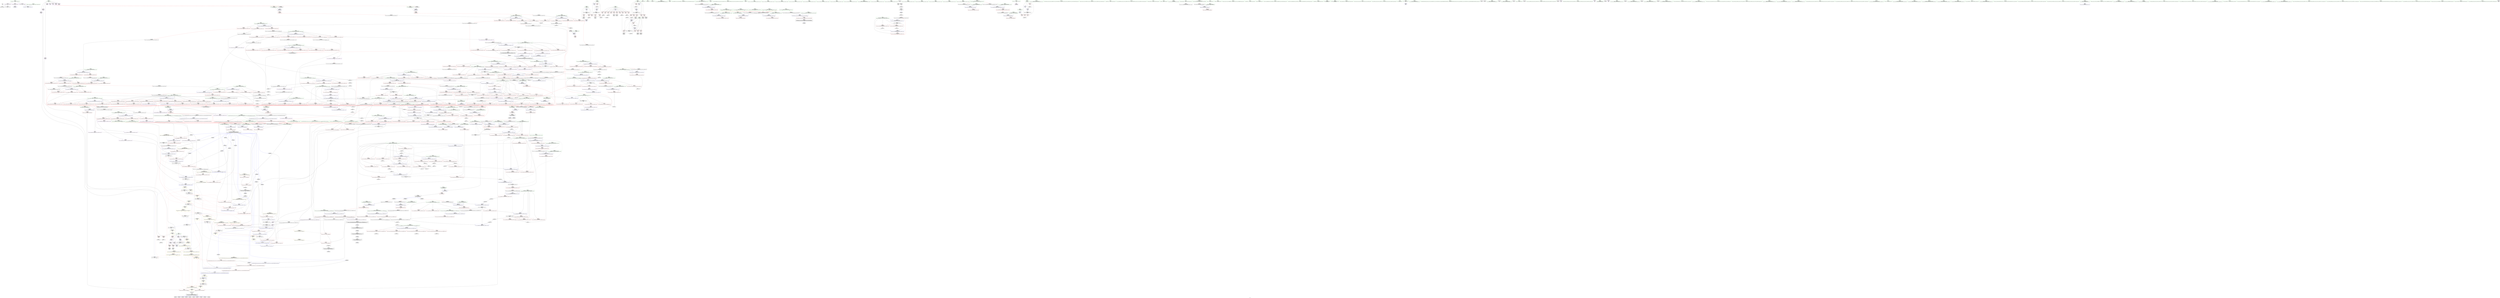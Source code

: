 digraph "SVFG" {
	label="SVFG";

	Node0x55d3049a80d0 [shape=record,color=grey,label="{NodeID: 0\nNullPtr}"];
	Node0x55d3049a80d0 -> Node0x55d3049f93d0[style=solid];
	Node0x55d3049a80d0 -> Node0x55d304a195d0[style=solid];
	Node0x55d304a00e10 [shape=record,color=red,label="{NodeID: 443\n692\<--672\n\<--__first.addr\n_ZSt10__pop_heapIPiN9__gnu_cxx5__ops15_Iter_less_iterEEvT_S4_S4_RT0_\n|{<s0>38}}"];
	Node0x55d304a00e10:s0 -> Node0x55d304af5c70[style=solid,color=red];
	Node0x55d3049f5080 [shape=record,color=green,label="{NodeID: 111\n589\<--590\n__len\<--__len_field_insensitive\n_ZSt11__make_heapIPiN9__gnu_cxx5__ops15_Iter_less_iterEEvT_S4_RT0_\n}"];
	Node0x55d3049f5080 -> Node0x55d304a00380[style=solid];
	Node0x55d3049f5080 -> Node0x55d304a00450[style=solid];
	Node0x55d3049f5080 -> Node0x55d304a1bc30[style=solid];
	Node0x55d304af16b0 [shape=record,color=black,label="{NodeID: 1661\n1197 = PHI(1136, )\n2nd arg _ZSt13move_backwardIPiS0_ET0_T_S2_S1_ }"];
	Node0x55d304af16b0 -> Node0x55d304a1f6b0[style=solid];
	Node0x55d304a16680 [shape=record,color=red,label="{NodeID: 554\n1133\<--1096\n\<--__first.addr\n_ZSt16__insertion_sortIPiN9__gnu_cxx5__ops15_Iter_less_iterEEvT_S4_T0_\n|{<s0>71}}"];
	Node0x55d304a16680:s0 -> Node0x55d304af14e0[style=solid,color=red];
	Node0x55d3049f96a0 [shape=record,color=black,label="{NodeID: 222\n75\<--74\nidxprom\<--\n_Z5solvev\n}"];
	Node0x55d304a1c110 [shape=record,color=blue,label="{NodeID: 665\n655\<--650\n__it2.addr\<--__it2\n_ZNK9__gnu_cxx5__ops15_Iter_less_iterclIPiS3_EEbT_T0_\n}"];
	Node0x55d304a1c110 -> Node0x55d304a00ba0[style=dashed];
	Node0x55d304a072c0 [shape=record,color=red,label="{NodeID: 333\n74\<--53\n\<--i\n_Z5solvev\n}"];
	Node0x55d304a072c0 -> Node0x55d3049f96a0[style=solid];
	Node0x55d304a39bb0 [shape=record,color=grey,label="{NodeID: 1108\n1347 = Binary(1345, 1346, )\n}"];
	Node0x55d304a39bb0 -> Node0x55d304a39d30[style=solid];
	Node0x55d3049f1030 [shape=record,color=green,label="{NodeID: 1\n7\<--1\n__dso_handle\<--dummyObj\nGlob }"];
	Node0x55d304a00ee0 [shape=record,color=red,label="{NodeID: 444\n697\<--672\n\<--__first.addr\n_ZSt10__pop_heapIPiN9__gnu_cxx5__ops15_Iter_less_iterEEvT_S4_S4_RT0_\n|{<s0>40}}"];
	Node0x55d304a00ee0:s0 -> Node0x55d304af4930[style=solid,color=red];
	Node0x55d3049f5150 [shape=record,color=green,label="{NodeID: 112\n591\<--592\n__parent\<--__parent_field_insensitive\n_ZSt11__make_heapIPiN9__gnu_cxx5__ops15_Iter_less_iterEEvT_S4_RT0_\n}"];
	Node0x55d3049f5150 -> Node0x55d304a00520[style=solid];
	Node0x55d3049f5150 -> Node0x55d304a005f0[style=solid];
	Node0x55d3049f5150 -> Node0x55d304a006c0[style=solid];
	Node0x55d3049f5150 -> Node0x55d304a00790[style=solid];
	Node0x55d3049f5150 -> Node0x55d304a1bd00[style=solid];
	Node0x55d3049f5150 -> Node0x55d304a1bea0[style=solid];
	Node0x55d304af17f0 [shape=record,color=black,label="{NodeID: 1662\n1064 = PHI(1057, )\n0th arg _ZSt4swapIiENSt9enable_ifIXsr6__and_ISt6__not_ISt15__is_tuple_likeIT_EESt21is_move_constructibleIS3_ESt18is_move_assignableIS3_EEE5valueEvE4typeERS3_SC_ }"];
	Node0x55d304af17f0 -> Node0x55d304a1e8e0[style=solid];
	Node0x55d304a16750 [shape=record,color=red,label="{NodeID: 555\n1142\<--1096\n\<--__first.addr\n_ZSt16__insertion_sortIPiN9__gnu_cxx5__ops15_Iter_less_iterEEvT_S4_T0_\n}"];
	Node0x55d304a16750 -> Node0x55d304a1f030[style=solid];
	Node0x55d3049f9770 [shape=record,color=black,label="{NodeID: 223\n93\<--92\nidxprom7\<--\n_Z5solvev\n}"];
	Node0x55d304a1c1e0 [shape=record,color=blue,label="{NodeID: 666\n672\<--668\n__first.addr\<--__first\n_ZSt10__pop_heapIPiN9__gnu_cxx5__ops15_Iter_less_iterEEvT_S4_S4_RT0_\n}"];
	Node0x55d304a1c1e0 -> Node0x55d304a00e10[style=dashed];
	Node0x55d304a1c1e0 -> Node0x55d304a00ee0[style=dashed];
	Node0x55d304a1c1e0 -> Node0x55d304a00fb0[style=dashed];
	Node0x55d304a07390 [shape=record,color=red,label="{NodeID: 334\n79\<--53\n\<--i\n_Z5solvev\n}"];
	Node0x55d304a07390 -> Node0x55d304a10340[style=solid];
	Node0x55d304a39d30 [shape=record,color=grey,label="{NodeID: 1109\n1348 = Binary(1347, 285, )\n}"];
	Node0x55d304a39d30 -> Node0x55d304a207c0[style=solid];
	Node0x55d3049f10c0 [shape=record,color=green,label="{NodeID: 2\n13\<--1\n_ZSt3cin\<--dummyObj\nGlob }"];
	Node0x55d304a00fb0 [shape=record,color=red,label="{NodeID: 445\n699\<--672\n\<--__first.addr\n_ZSt10__pop_heapIPiN9__gnu_cxx5__ops15_Iter_less_iterEEvT_S4_S4_RT0_\n}"];
	Node0x55d304a00fb0 -> Node0x55d304a03200[style=solid];
	Node0x55d3049f5220 [shape=record,color=green,label="{NodeID: 113\n593\<--594\n__value\<--__value_field_insensitive\n_ZSt11__make_heapIPiN9__gnu_cxx5__ops15_Iter_less_iterEEvT_S4_RT0_\n|{|<s1>35}}"];
	Node0x55d3049f5220 -> Node0x55d304a1bdd0[style=solid];
	Node0x55d3049f5220:s1 -> Node0x55d304af5c70[style=solid,color=red];
	Node0x55d304af1930 [shape=record,color=black,label="{NodeID: 1663\n1065 = PHI(1058, )\n1st arg _ZSt4swapIiENSt9enable_ifIXsr6__and_ISt6__not_ISt15__is_tuple_likeIT_EESt21is_move_constructibleIS3_ESt18is_move_assignableIS3_EEE5valueEvE4typeERS3_SC_ }"];
	Node0x55d304af1930 -> Node0x55d304a1e9b0[style=solid];
	Node0x55d304a16820 [shape=record,color=red,label="{NodeID: 556\n1113\<--1098\n\<--__last.addr\n_ZSt16__insertion_sortIPiN9__gnu_cxx5__ops15_Iter_less_iterEEvT_S4_T0_\n}"];
	Node0x55d304a16820 -> Node0x55d304a11b40[style=solid];
	Node0x55d304a89240 [shape=record,color=yellow,style=double,label="{NodeID: 1331\n149V_1 = ENCHI(MR_149V_0)\npts\{594 681 730 1071 1103 1225 \}\nFun[_ZSt11__push_heapIPiliN9__gnu_cxx5__ops14_Iter_less_valEEvT_T0_S5_T1_RT2_]}"];
	Node0x55d304a89240 -> Node0x55d304a13aa0[style=dashed];
	Node0x55d304a89240 -> Node0x55d304a13b70[style=dashed];
	Node0x55d3049f9840 [shape=record,color=black,label="{NodeID: 224\n103\<--102\nidx.ext\<--\n_Z5solvev\n}"];
	Node0x55d304a1c2b0 [shape=record,color=blue,label="{NodeID: 667\n674\<--669\n__last.addr\<--__last\n_ZSt10__pop_heapIPiN9__gnu_cxx5__ops15_Iter_less_iterEEvT_S4_S4_RT0_\n}"];
	Node0x55d304a1c2b0 -> Node0x55d304a01080[style=dashed];
	Node0x55d304a07460 [shape=record,color=red,label="{NodeID: 335\n86\<--55\n\<--i2\n_Z5solvev\n}"];
	Node0x55d304a07460 -> Node0x55d304a42380[style=solid];
	Node0x55d304a0dc40 [shape=record,color=grey,label="{NodeID: 1110\n617 = Binary(616, 290, )\n}"];
	Node0x55d304a0dc40 -> Node0x55d304a0ddc0[style=solid];
	Node0x55d3049f1370 [shape=record,color=green,label="{NodeID: 3\n14\<--1\n_ZSt4cout\<--dummyObj\nGlob }"];
	Node0x55d304a01080 [shape=record,color=red,label="{NodeID: 446\n698\<--674\n\<--__last.addr\n_ZSt10__pop_heapIPiN9__gnu_cxx5__ops15_Iter_less_iterEEvT_S4_S4_RT0_\n}"];
	Node0x55d304a01080 -> Node0x55d304a03130[style=solid];
	Node0x55d3049f52f0 [shape=record,color=green,label="{NodeID: 114\n595\<--596\nagg.tmp\<--agg.tmp_field_insensitive\n_ZSt11__make_heapIPiN9__gnu_cxx5__ops15_Iter_less_iterEEvT_S4_RT0_\n}"];
	Node0x55d304af1a70 [shape=record,color=black,label="{NodeID: 1664\n195 = PHI(109, )\n0th arg _ZSt4sortIPiEvT_S1_ }"];
	Node0x55d304af1a70 -> Node0x55d304a19fc0[style=solid];
	Node0x55d304a168f0 [shape=record,color=red,label="{NodeID: 557\n1122\<--1098\n\<--__last.addr\n_ZSt16__insertion_sortIPiN9__gnu_cxx5__ops15_Iter_less_iterEEvT_S4_T0_\n}"];
	Node0x55d304a168f0 -> Node0x55d304a113c0[style=solid];
	Node0x55d3049f9910 [shape=record,color=black,label="{NodeID: 225\n107\<--106\nidx.ext12\<--\n_Z5solvev\n}"];
	Node0x55d304a1c380 [shape=record,color=blue,label="{NodeID: 668\n676\<--670\n__result.addr\<--__result\n_ZSt10__pop_heapIPiN9__gnu_cxx5__ops15_Iter_less_iterEEvT_S4_S4_RT0_\n}"];
	Node0x55d304a1c380 -> Node0x55d304a01150[style=dashed];
	Node0x55d304a1c380 -> Node0x55d304a01220[style=dashed];
	Node0x55d304a07530 [shape=record,color=red,label="{NodeID: 336\n92\<--55\n\<--i2\n_Z5solvev\n}"];
	Node0x55d304a07530 -> Node0x55d3049f9770[style=solid];
	Node0x55d304a0ddc0 [shape=record,color=grey,label="{NodeID: 1111\n618 = Binary(617, 290, )\n}"];
	Node0x55d304a0ddc0 -> Node0x55d304a1bd00[style=solid];
	Node0x55d3049f1400 [shape=record,color=green,label="{NodeID: 4\n15\<--1\n.str\<--dummyObj\nGlob }"];
	Node0x55d304a01150 [shape=record,color=red,label="{NodeID: 447\n688\<--676\n\<--__result.addr\n_ZSt10__pop_heapIPiN9__gnu_cxx5__ops15_Iter_less_iterEEvT_S4_S4_RT0_\n|{<s0>37}}"];
	Node0x55d304a01150:s0 -> Node0x55d304af5c70[style=solid,color=red];
	Node0x55d3049f9d20 [shape=record,color=green,label="{NodeID: 115\n625\<--626\n_ZSt4moveIRiEONSt16remove_referenceIT_E4typeEOS2_\<--_ZSt4moveIRiEONSt16remove_referenceIT_E4typeEOS2__field_insensitive\n}"];
	Node0x55d304af1bb0 [shape=record,color=black,label="{NodeID: 1665\n196 = PHI(108, )\n1st arg _ZSt4sortIPiEvT_S1_ }"];
	Node0x55d304af1bb0 -> Node0x55d304a1a090[style=solid];
	Node0x55d304a169c0 [shape=record,color=red,label="{NodeID: 558\n1121\<--1100\n\<--__i\n_ZSt16__insertion_sortIPiN9__gnu_cxx5__ops15_Iter_less_iterEEvT_S4_T0_\n}"];
	Node0x55d304a169c0 -> Node0x55d304a113c0[style=solid];
	Node0x55d3049f99e0 [shape=record,color=black,label="{NodeID: 226\n122\<--121\nidxprom19\<--\n_Z5solvev\n}"];
	Node0x55d304a1c450 [shape=record,color=blue,label="{NodeID: 669\n678\<--671\n__comp.addr\<--__comp\n_ZSt10__pop_heapIPiN9__gnu_cxx5__ops15_Iter_less_iterEEvT_S4_S4_RT0_\n}"];
	Node0x55d304a1c450 -> Node0x55d304a012f0[style=dashed];
	Node0x55d304a07600 [shape=record,color=red,label="{NodeID: 337\n98\<--55\n\<--i2\n_Z5solvev\n}"];
	Node0x55d304a07600 -> Node0x55d304a38b30[style=solid];
	Node0x55d304a0df40 [shape=record,color=grey,label="{NodeID: 1112\n139 = Binary(138, 81, )\n}"];
	Node0x55d304a0df40 -> Node0x55d304a19c80[style=solid];
	Node0x55d3049f1490 [shape=record,color=green,label="{NodeID: 5\n17\<--1\n.str.1\<--dummyObj\nGlob }"];
	Node0x55d304a01220 [shape=record,color=red,label="{NodeID: 448\n695\<--676\n\<--__result.addr\n_ZSt10__pop_heapIPiN9__gnu_cxx5__ops15_Iter_less_iterEEvT_S4_S4_RT0_\n}"];
	Node0x55d304a01220 -> Node0x55d304a1c5f0[style=solid];
	Node0x55d304a7f690 [shape=record,color=black,label="{NodeID: 1223\nMR_2V_6 = PHI(MR_2V_3, MR_2V_2, )\npts\{12 \}\n|{<s0>17|<s1>21}}"];
	Node0x55d304a7f690:s0 -> Node0x55d304a248f0[style=dashed,color=blue];
	Node0x55d304a7f690:s1 -> Node0x55d304a72d70[style=dashed,color=blue];
	Node0x55d3049f9e20 [shape=record,color=green,label="{NodeID: 116\n636\<--637\n_ZSt13__adjust_heapIPiliN9__gnu_cxx5__ops15_Iter_less_iterEEvT_T0_S5_T1_T2_\<--_ZSt13__adjust_heapIPiliN9__gnu_cxx5__ops15_Iter_less_iterEEvT_T0_S5_T1_T2__field_insensitive\n}"];
	Node0x55d304af1cf0 [shape=record,color=black,label="{NodeID: 1666\n383 = PHI(294, )\n0th arg _ZSt22__final_insertion_sortIPiN9__gnu_cxx5__ops15_Iter_less_iterEEvT_S4_T0_ }"];
	Node0x55d304af1cf0 -> Node0x55d304a1abf0[style=solid];
	Node0x55d304a16a90 [shape=record,color=red,label="{NodeID: 559\n1125\<--1100\n\<--__i\n_ZSt16__insertion_sortIPiN9__gnu_cxx5__ops15_Iter_less_iterEEvT_S4_T0_\n|{<s0>69}}"];
	Node0x55d304a16a90:s0 -> Node0x55d304af7920[style=solid,color=red];
	Node0x55d3049f9ab0 [shape=record,color=black,label="{NodeID: 227\n125\<--124\ntobool\<--\n_Z5solvev\n}"];
	Node0x55d304a1c520 [shape=record,color=blue,label="{NodeID: 670\n680\<--690\n__value\<--\n_ZSt10__pop_heapIPiN9__gnu_cxx5__ops15_Iter_less_iterEEvT_S4_S4_RT0_\n}"];
	Node0x55d304a1c520 -> Node0x55d304a01490[style=dashed];
	Node0x55d304a1c520 -> Node0x55d304a01560[style=dashed];
	Node0x55d304a076d0 [shape=record,color=red,label="{NodeID: 338\n115\<--57\n\<--i14\n_Z5solvev\n}"];
	Node0x55d304a076d0 -> Node0x55d304a41f00[style=solid];
	Node0x55d304a0e0c0 [shape=record,color=grey,label="{NodeID: 1113\n118 = Binary(116, 117, )\n}"];
	Node0x55d304a0e0c0 -> Node0x55d304a41f00[style=solid];
	Node0x55d3049f1520 [shape=record,color=green,label="{NodeID: 6\n19\<--1\n.str.2\<--dummyObj\nGlob }"];
	Node0x55d304a012f0 [shape=record,color=red,label="{NodeID: 449\n706\<--678\n\<--__comp.addr\n_ZSt10__pop_heapIPiN9__gnu_cxx5__ops15_Iter_less_iterEEvT_S4_S4_RT0_\n}"];
	Node0x55d304a7fb90 [shape=record,color=black,label="{NodeID: 1224\nMR_2V_4 = PHI(MR_2V_3, MR_2V_1, )\npts\{12 \}\n|{<s0>10}}"];
	Node0x55d304a7fb90:s0 -> Node0x55d304a24600[style=dashed,color=blue];
	Node0x55d3049f9f20 [shape=record,color=green,label="{NodeID: 117\n651\<--652\nthis.addr\<--this.addr_field_insensitive\n_ZNK9__gnu_cxx5__ops15_Iter_less_iterclIPiS3_EEbT_T0_\n}"];
	Node0x55d3049f9f20 -> Node0x55d304a00a00[style=solid];
	Node0x55d3049f9f20 -> Node0x55d304a1bf70[style=solid];
	Node0x55d304af1e30 [shape=record,color=black,label="{NodeID: 1667\n384 = PHI(295, )\n1st arg _ZSt22__final_insertion_sortIPiN9__gnu_cxx5__ops15_Iter_less_iterEEvT_S4_T0_ }"];
	Node0x55d304af1e30 -> Node0x55d304a1acc0[style=solid];
	Node0x55d304a16b60 [shape=record,color=red,label="{NodeID: 560\n1129\<--1100\n\<--__i\n_ZSt16__insertion_sortIPiN9__gnu_cxx5__ops15_Iter_less_iterEEvT_S4_T0_\n|{<s0>70}}"];
	Node0x55d304a16b60:s0 -> Node0x55d304af5c70[style=solid,color=red];
	Node0x55d3049f9b80 [shape=record,color=black,label="{NodeID: 228\n128\<--127\nidxprom21\<--\n_Z5solvev\n}"];
	Node0x55d304a1c5f0 [shape=record,color=blue,label="{NodeID: 671\n695\<--694\n\<--\n_ZSt10__pop_heapIPiN9__gnu_cxx5__ops15_Iter_less_iterEEvT_S4_S4_RT0_\n|{|<s1>40}}"];
	Node0x55d304a1c5f0 -> Node0x55d304a01560[style=dashed];
	Node0x55d304a1c5f0:s1 -> Node0x55d304a70540[style=dashed,color=red];
	Node0x55d304a077a0 [shape=record,color=red,label="{NodeID: 339\n121\<--57\n\<--i14\n_Z5solvev\n}"];
	Node0x55d304a077a0 -> Node0x55d3049f99e0[style=solid];
	Node0x55d304a0e240 [shape=record,color=grey,label="{NodeID: 1114\n751 = Binary(750, 290, )\n}"];
	Node0x55d304a0e240 -> Node0x55d304a42200[style=solid];
	Node0x55d3049f1d60 [shape=record,color=green,label="{NodeID: 7\n22\<--1\n\<--dummyObj\nCan only get source location for instruction, argument, global var or function.}"];
	Node0x55d304a013c0 [shape=record,color=red,label="{NodeID: 450\n690\<--689\n\<--call\n_ZSt10__pop_heapIPiN9__gnu_cxx5__ops15_Iter_less_iterEEvT_S4_S4_RT0_\n}"];
	Node0x55d304a013c0 -> Node0x55d304a1c520[style=solid];
	Node0x55d304a80090 [shape=record,color=black,label="{NodeID: 1225\nMR_8V_3 = PHI(MR_8V_4, MR_8V_2, )\npts\{56 \}\n}"];
	Node0x55d304a80090 -> Node0x55d304a07460[style=dashed];
	Node0x55d304a80090 -> Node0x55d304a07530[style=dashed];
	Node0x55d304a80090 -> Node0x55d304a07600[style=dashed];
	Node0x55d304a80090 -> Node0x55d304a19ae0[style=dashed];
	Node0x55d3049f9ff0 [shape=record,color=green,label="{NodeID: 118\n653\<--654\n__it1.addr\<--__it1.addr_field_insensitive\n_ZNK9__gnu_cxx5__ops15_Iter_less_iterclIPiS3_EEbT_T0_\n}"];
	Node0x55d3049f9ff0 -> Node0x55d304a00ad0[style=solid];
	Node0x55d3049f9ff0 -> Node0x55d304a1c040[style=solid];
	Node0x55d304af1f70 [shape=record,color=black,label="{NodeID: 1668\n1219 = PHI(1145, 1185, )\n0th arg _ZSt25__unguarded_linear_insertIPiN9__gnu_cxx5__ops14_Val_less_iterEEvT_T0_ }"];
	Node0x55d304af1f70 -> Node0x55d304a1f780[style=solid];
	Node0x55d304a16c30 [shape=record,color=red,label="{NodeID: 561\n1134\<--1100\n\<--__i\n_ZSt16__insertion_sortIPiN9__gnu_cxx5__ops15_Iter_less_iterEEvT_S4_T0_\n|{<s0>71}}"];
	Node0x55d304a16c30:s0 -> Node0x55d304af15b0[style=solid,color=red];
	Node0x55d3049f9c50 [shape=record,color=black,label="{NodeID: 229\n149\<--148\nidxprom30\<--\n_Z5solvev\n}"];
	Node0x55d304a1c6c0 [shape=record,color=blue,label="{NodeID: 672\n711\<--710\n__t.addr\<--__t\n_ZSt4moveIRiEONSt16remove_referenceIT_E4typeEOS2_\n}"];
	Node0x55d304a1c6c0 -> Node0x55d304a01630[style=dashed];
	Node0x55d304a07870 [shape=record,color=red,label="{NodeID: 340\n127\<--57\n\<--i14\n_Z5solvev\n}"];
	Node0x55d304a07870 -> Node0x55d3049f9b80[style=solid];
	Node0x55d304a0e3c0 [shape=record,color=grey,label="{NodeID: 1115\n750 = Binary(749, 567, )\n}"];
	Node0x55d304a0e3c0 -> Node0x55d304a0e240[style=solid];
	Node0x55d3049f1df0 [shape=record,color=green,label="{NodeID: 8\n62\<--1\n\<--dummyObj\nCan only get source location for instruction, argument, global var or function.}"];
	Node0x55d304a01490 [shape=record,color=red,label="{NodeID: 451\n694\<--693\n\<--call1\n_ZSt10__pop_heapIPiN9__gnu_cxx5__ops15_Iter_less_iterEEvT_S4_S4_RT0_\n}"];
	Node0x55d304a01490 -> Node0x55d304a1c5f0[style=solid];
	Node0x55d3049fa0c0 [shape=record,color=green,label="{NodeID: 119\n655\<--656\n__it2.addr\<--__it2.addr_field_insensitive\n_ZNK9__gnu_cxx5__ops15_Iter_less_iterclIPiS3_EEbT_T0_\n}"];
	Node0x55d3049fa0c0 -> Node0x55d304a00ba0[style=solid];
	Node0x55d3049fa0c0 -> Node0x55d304a1c110[style=solid];
	Node0x55d304af2180 [shape=record,color=black,label="{NodeID: 1669\n929 = PHI(481, )\n0th arg _ZSt22__move_median_to_firstIPiN9__gnu_cxx5__ops15_Iter_less_iterEEvT_S4_S4_S4_T0_ }"];
	Node0x55d304af2180 -> Node0x55d304a1de50[style=solid];
	Node0x55d304a16d00 [shape=record,color=red,label="{NodeID: 562\n1135\<--1100\n\<--__i\n_ZSt16__insertion_sortIPiN9__gnu_cxx5__ops15_Iter_less_iterEEvT_S4_T0_\n}"];
	Node0x55d304a16d00 -> Node0x55d304a05720[style=solid];
	Node0x55d304a01e80 [shape=record,color=black,label="{NodeID: 230\n155\<--154\nidxprom32\<--\n_Z5solvev\n}"];
	Node0x55d304a1c790 [shape=record,color=blue,label="{NodeID: 673\n723\<--717\n__first.addr\<--__first\n_ZSt13__adjust_heapIPiliN9__gnu_cxx5__ops15_Iter_less_iterEEvT_T0_S5_T1_T2_\n}"];
	Node0x55d304a1c790 -> Node0x55d304a01700[style=dashed];
	Node0x55d304a1c790 -> Node0x55d304a017d0[style=dashed];
	Node0x55d304a1c790 -> Node0x55d304a018a0[style=dashed];
	Node0x55d304a1c790 -> Node0x55d304a01970[style=dashed];
	Node0x55d304a1c790 -> Node0x55d304a01a40[style=dashed];
	Node0x55d304a1c790 -> Node0x55d304a01b10[style=dashed];
	Node0x55d304a1c790 -> Node0x55d304a01be0[style=dashed];
	Node0x55d304a07940 [shape=record,color=red,label="{NodeID: 341\n138\<--57\n\<--i14\n_Z5solvev\n}"];
	Node0x55d304a07940 -> Node0x55d304a0df40[style=solid];
	Node0x55d304a0e540 [shape=record,color=grey,label="{NodeID: 1116\n755 = Binary(754, 567, )\n}"];
	Node0x55d304a0e540 -> Node0x55d304a107c0[style=solid];
	Node0x55d3049f1e80 [shape=record,color=green,label="{NodeID: 9\n81\<--1\n\<--dummyObj\nCan only get source location for instruction, argument, global var or function.}"];
	Node0x55d304a01560 [shape=record,color=red,label="{NodeID: 452\n705\<--704\n\<--call2\n_ZSt10__pop_heapIPiN9__gnu_cxx5__ops15_Iter_less_iterEEvT_S4_S4_RT0_\n|{<s0>40}}"];
	Node0x55d304a01560:s0 -> Node0x55d304af4d20[style=solid,color=red];
	Node0x55d304a80a90 [shape=record,color=black,label="{NodeID: 1227\nMR_2V_4 = PHI(MR_2V_5, MR_2V_3, )\npts\{12 \}\n|{<s0>18}}"];
	Node0x55d304a80a90:s0 -> Node0x55d304a7fb90[style=dashed,color=blue];
	Node0x55d3049fa190 [shape=record,color=green,label="{NodeID: 120\n672\<--673\n__first.addr\<--__first.addr_field_insensitive\n_ZSt10__pop_heapIPiN9__gnu_cxx5__ops15_Iter_less_iterEEvT_S4_S4_RT0_\n}"];
	Node0x55d3049fa190 -> Node0x55d304a00e10[style=solid];
	Node0x55d3049fa190 -> Node0x55d304a00ee0[style=solid];
	Node0x55d3049fa190 -> Node0x55d304a00fb0[style=solid];
	Node0x55d3049fa190 -> Node0x55d304a1c1e0[style=solid];
	Node0x55d304af2290 [shape=record,color=black,label="{NodeID: 1670\n930 = PHI(483, )\n1st arg _ZSt22__move_median_to_firstIPiN9__gnu_cxx5__ops15_Iter_less_iterEEvT_S4_S4_S4_T0_ }"];
	Node0x55d304af2290 -> Node0x55d304a1df20[style=solid];
	Node0x55d304a16dd0 [shape=record,color=red,label="{NodeID: 563\n1145\<--1100\n\<--__i\n_ZSt16__insertion_sortIPiN9__gnu_cxx5__ops15_Iter_less_iterEEvT_S4_T0_\n|{<s0>74}}"];
	Node0x55d304a16dd0:s0 -> Node0x55d304af1f70[style=solid,color=red];
	Node0x55d304a01f50 [shape=record,color=black,label="{NodeID: 231\n163\<--162\nidxprom36\<--\n_Z5solvev\n}"];
	Node0x55d304a1c860 [shape=record,color=blue,label="{NodeID: 674\n725\<--718\n__holeIndex.addr\<--__holeIndex\n_ZSt13__adjust_heapIPiliN9__gnu_cxx5__ops15_Iter_less_iterEEvT_T0_S5_T1_T2_\n}"];
	Node0x55d304a1c860 -> Node0x55d304a01cb0[style=dashed];
	Node0x55d304a1c860 -> Node0x55d304a01d80[style=dashed];
	Node0x55d304a1c860 -> Node0x55d304a11c90[style=dashed];
	Node0x55d304a1c860 -> Node0x55d304a11d60[style=dashed];
	Node0x55d304a1c860 -> Node0x55d304a1cee0[style=dashed];
	Node0x55d304a1c860 -> Node0x55d304a1d150[style=dashed];
	Node0x55d304a1c860 -> Node0x55d304a75a70[style=dashed];
	Node0x55d304a07a10 [shape=record,color=red,label="{NodeID: 342\n148\<--57\n\<--i14\n_Z5solvev\n}"];
	Node0x55d304a07a10 -> Node0x55d3049f9c50[style=solid];
	Node0x55d304a0e6c0 [shape=record,color=grey,label="{NodeID: 1117\n152 = Binary(151, 153, )\n}"];
	Node0x55d304a0e6c0 -> Node0x55d304a42680[style=solid];
	Node0x55d3049f1f10 [shape=record,color=green,label="{NodeID: 10\n96\<--1\n\<--dummyObj\nCan only get source location for instruction, argument, global var or function.}"];
	Node0x55d304a01630 [shape=record,color=red,label="{NodeID: 453\n714\<--711\n\<--__t.addr\n_ZSt4moveIRiEONSt16remove_referenceIT_E4typeEOS2_\n}"];
	Node0x55d304a01630 -> Node0x55d304a032d0[style=solid];
	Node0x55d3049fa260 [shape=record,color=green,label="{NodeID: 121\n674\<--675\n__last.addr\<--__last.addr_field_insensitive\n_ZSt10__pop_heapIPiN9__gnu_cxx5__ops15_Iter_less_iterEEvT_S4_S4_RT0_\n}"];
	Node0x55d3049fa260 -> Node0x55d304a01080[style=solid];
	Node0x55d3049fa260 -> Node0x55d304a1c2b0[style=solid];
	Node0x55d304af23a0 [shape=record,color=black,label="{NodeID: 1671\n931 = PHI(484, )\n2nd arg _ZSt22__move_median_to_firstIPiN9__gnu_cxx5__ops15_Iter_less_iterEEvT_S4_S4_S4_T0_ }"];
	Node0x55d304af23a0 -> Node0x55d304a1dff0[style=solid];
	Node0x55d304a16ea0 [shape=record,color=red,label="{NodeID: 564\n1154\<--1100\n\<--__i\n_ZSt16__insertion_sortIPiN9__gnu_cxx5__ops15_Iter_less_iterEEvT_S4_T0_\n}"];
	Node0x55d304a16ea0 -> Node0x55d304a057f0[style=solid];
	Node0x55d304a02020 [shape=record,color=black,label="{NodeID: 232\n166\<--165\ntobool38\<--\n_Z5solvev\n}"];
	Node0x55d304a1c930 [shape=record,color=blue,label="{NodeID: 675\n727\<--719\n__len.addr\<--__len\n_ZSt13__adjust_heapIPiliN9__gnu_cxx5__ops15_Iter_less_iterEEvT_T0_S5_T1_T2_\n}"];
	Node0x55d304a1c930 -> Node0x55d304a11f00[style=dashed];
	Node0x55d304a1c930 -> Node0x55d304a11fd0[style=dashed];
	Node0x55d304a1c930 -> Node0x55d304a120a0[style=dashed];
	Node0x55d304a07ae0 [shape=record,color=red,label="{NodeID: 343\n181\<--57\n\<--i14\n_Z5solvev\n}"];
	Node0x55d304a07ae0 -> Node0x55d304a37f30[style=solid];
	Node0x55d304a0e840 [shape=record,color=grey,label="{NodeID: 1118\n158 = Binary(157, 159, )\n}"];
	Node0x55d304a0e840 -> Node0x55d304a42680[style=solid];
	Node0x55d3049f2010 [shape=record,color=green,label="{NodeID: 11\n153\<--1\n\<--dummyObj\nCan only get source location for instruction, argument, global var or function.}"];
	Node0x55d304a01700 [shape=record,color=red,label="{NodeID: 454\n758\<--723\n\<--__first.addr\n_ZSt13__adjust_heapIPiliN9__gnu_cxx5__ops15_Iter_less_iterEEvT_T0_S5_T1_T2_\n}"];
	Node0x55d304a01700 -> Node0x55d304a06010[style=solid];
	Node0x55d3049fa330 [shape=record,color=green,label="{NodeID: 122\n676\<--677\n__result.addr\<--__result.addr_field_insensitive\n_ZSt10__pop_heapIPiN9__gnu_cxx5__ops15_Iter_less_iterEEvT_S4_S4_RT0_\n}"];
	Node0x55d3049fa330 -> Node0x55d304a01150[style=solid];
	Node0x55d3049fa330 -> Node0x55d304a01220[style=solid];
	Node0x55d3049fa330 -> Node0x55d304a1c380[style=solid];
	Node0x55d304af24b0 [shape=record,color=black,label="{NodeID: 1672\n932 = PHI(486, )\n3rd arg _ZSt22__move_median_to_firstIPiN9__gnu_cxx5__ops15_Iter_less_iterEEvT_S4_S4_S4_T0_ }"];
	Node0x55d304af24b0 -> Node0x55d304a1e0c0[style=solid];
	Node0x55d304a16f70 [shape=record,color=red,label="{NodeID: 565\n1131\<--1130\n\<--call3\n_ZSt16__insertion_sortIPiN9__gnu_cxx5__ops15_Iter_less_iterEEvT_S4_T0_\n}"];
	Node0x55d304a16f70 -> Node0x55d304a1ef60[style=solid];
	Node0x55d304a020f0 [shape=record,color=black,label="{NodeID: 233\n169\<--168\nidxprom40\<--\n_Z5solvev\n}"];
	Node0x55d304a1ca00 [shape=record,color=blue,label="{NodeID: 676\n729\<--720\n__value.addr\<--__value\n_ZSt13__adjust_heapIPiliN9__gnu_cxx5__ops15_Iter_less_iterEEvT_T0_S5_T1_T2_\n}"];
	Node0x55d304a1ca00 -> Node0x55d304a12b30[style=dashed];
	Node0x55d304a1ca00 -> Node0x55d304a12c00[style=dashed];
	Node0x55d304a1ca00 -> Node0x55d304a12cd0[style=dashed];
	Node0x55d304a07bb0 [shape=record,color=red,label="{NodeID: 344\n142\<--59\n\<--j\n_Z5solvev\n}"];
	Node0x55d304a07bb0 -> Node0x55d304a42800[style=solid];
	Node0x55d304a0e9c0 [shape=record,color=grey,label="{NodeID: 1119\n145 = Binary(143, 144, )\n}"];
	Node0x55d304a0e9c0 -> Node0x55d304a42800[style=solid];
	Node0x55d3049f2110 [shape=record,color=green,label="{NodeID: 12\n159\<--1\n\<--dummyObj\nCan only get source location for instruction, argument, global var or function.}"];
	Node0x55d304a017d0 [shape=record,color=red,label="{NodeID: 455\n761\<--723\n\<--__first.addr\n_ZSt13__adjust_heapIPiliN9__gnu_cxx5__ops15_Iter_less_iterEEvT_T0_S5_T1_T2_\n}"];
	Node0x55d304a017d0 -> Node0x55d304a060e0[style=solid];
	Node0x55d304a81990 [shape=record,color=black,label="{NodeID: 1230\nMR_2V_3 = PHI(MR_2V_6, MR_2V_1, )\npts\{12 \}\n|{|<s2>69|<s3>71|<s4>74|<s5>74}}"];
	Node0x55d304a81990 -> Node0x55d304a16f70[style=dashed];
	Node0x55d304a81990 -> Node0x55d304a79170[style=dashed];
	Node0x55d304a81990:s2 -> Node0x55d304a8aa90[style=dashed,color=red];
	Node0x55d304a81990:s3 -> Node0x55d30451a5b0[style=dashed,color=red];
	Node0x55d304a81990:s4 -> Node0x55d304a17ee0[style=dashed,color=red];
	Node0x55d304a81990:s5 -> Node0x55d304a7a070[style=dashed,color=red];
	Node0x55d3049fa400 [shape=record,color=green,label="{NodeID: 123\n678\<--679\n__comp.addr\<--__comp.addr_field_insensitive\n_ZSt10__pop_heapIPiN9__gnu_cxx5__ops15_Iter_less_iterEEvT_S4_S4_RT0_\n}"];
	Node0x55d3049fa400 -> Node0x55d304a012f0[style=solid];
	Node0x55d3049fa400 -> Node0x55d304a1c450[style=solid];
	Node0x55d304af25f0 [shape=record,color=black,label="{NodeID: 1673\n499 = PHI(442, )\n0th arg _ZSt13__heap_selectIPiN9__gnu_cxx5__ops15_Iter_less_iterEEvT_S4_S4_T0_ }"];
	Node0x55d304af25f0 -> Node0x55d304a1b270[style=solid];
	Node0x55d304a17040 [shape=record,color=red,label="{NodeID: 566\n1141\<--1140\n\<--call6\n_ZSt16__insertion_sortIPiN9__gnu_cxx5__ops15_Iter_less_iterEEvT_S4_T0_\n}"];
	Node0x55d304a17040 -> Node0x55d304a1f030[style=solid];
	Node0x55d304a89c20 [shape=record,color=yellow,style=double,label="{NodeID: 1341\n108V_1 = ENCHI(MR_108V_0)\npts\{681 730 855 1071 1103 1225 \}\nFun[_ZSt11__make_heapIPiN9__gnu_cxx5__ops15_Iter_less_iterEEvT_S4_RT0_]}"];
	Node0x55d304a89c20 -> Node0x55d304a00860[style=dashed];
	Node0x55d304a89c20 -> Node0x55d304a00930[style=dashed];
	Node0x55d304a021c0 [shape=record,color=black,label="{NodeID: 234\n281\<--279\nsub.ptr.lhs.cast\<--\n_ZSt6__sortIPiN9__gnu_cxx5__ops15_Iter_less_iterEEvT_S4_T0_\n}"];
	Node0x55d304a021c0 -> Node0x55d304a0f440[style=solid];
	Node0x55d304a1cad0 [shape=record,color=blue,label="{NodeID: 677\n731\<--743\n__topIndex\<--\n_ZSt13__adjust_heapIPiliN9__gnu_cxx5__ops15_Iter_less_iterEEvT_T0_S5_T1_T2_\n}"];
	Node0x55d304a1cad0 -> Node0x55d304a12170[style=dashed];
	Node0x55d304a07c80 [shape=record,color=red,label="{NodeID: 345\n154\<--59\n\<--j\n_Z5solvev\n}"];
	Node0x55d304a07c80 -> Node0x55d304a01e80[style=solid];
	Node0x55d304a0eb40 [shape=record,color=grey,label="{NodeID: 1120\n799 = Binary(798, 567, )\n}"];
	Node0x55d3049f2210 [shape=record,color=green,label="{NodeID: 13\n172\<--1\n\<--dummyObj\nCan only get source location for instruction, argument, global var or function.}"];
	Node0x55d304a018a0 [shape=record,color=red,label="{NodeID: 456\n771\<--723\n\<--__first.addr\n_ZSt13__adjust_heapIPiliN9__gnu_cxx5__ops15_Iter_less_iterEEvT_T0_S5_T1_T2_\n}"];
	Node0x55d304a018a0 -> Node0x55d304a061b0[style=solid];
	Node0x55d3049fa4d0 [shape=record,color=green,label="{NodeID: 124\n680\<--681\n__value\<--__value_field_insensitive\n_ZSt10__pop_heapIPiN9__gnu_cxx5__ops15_Iter_less_iterEEvT_S4_S4_RT0_\n|{|<s1>39}}"];
	Node0x55d3049fa4d0 -> Node0x55d304a1c520[style=solid];
	Node0x55d3049fa4d0:s1 -> Node0x55d304af5c70[style=solid,color=red];
	Node0x55d304af2730 [shape=record,color=black,label="{NodeID: 1674\n500 = PHI(443, )\n1st arg _ZSt13__heap_selectIPiN9__gnu_cxx5__ops15_Iter_less_iterEEvT_S4_S4_T0_ }"];
	Node0x55d304af2730 -> Node0x55d304a1b340[style=solid];
	Node0x55d304a17110 [shape=record,color=red,label="{NodeID: 567\n1178\<--1164\n\<--__first.addr\n_ZSt26__unguarded_insertion_sortIPiN9__gnu_cxx5__ops15_Iter_less_iterEEvT_S4_T0_\n}"];
	Node0x55d304a17110 -> Node0x55d304a1f370[style=solid];
	Node0x55d304a89d90 [shape=record,color=yellow,style=double,label="{NodeID: 1342\n2V_1 = ENCHI(MR_2V_0)\npts\{12 \}\nFun[_Z5solvev]|{<s0>5}}"];
	Node0x55d304a89d90:s0 -> Node0x55d304a84240[style=dashed,color=red];
	Node0x55d304a02290 [shape=record,color=black,label="{NodeID: 235\n282\<--280\nsub.ptr.rhs.cast\<--\n_ZSt6__sortIPiN9__gnu_cxx5__ops15_Iter_less_iterEEvT_S4_T0_\n}"];
	Node0x55d304a02290 -> Node0x55d304a0f440[style=solid];
	Node0x55d304a1cba0 [shape=record,color=blue,label="{NodeID: 678\n733\<--745\n__secondChild\<--\n_ZSt13__adjust_heapIPiliN9__gnu_cxx5__ops15_Iter_less_iterEEvT_T0_S5_T1_T2_\n}"];
	Node0x55d304a1cba0 -> Node0x55d304a12240[style=dashed];
	Node0x55d304a1cba0 -> Node0x55d304a12310[style=dashed];
	Node0x55d304a1cba0 -> Node0x55d304a127f0[style=dashed];
	Node0x55d304a1cba0 -> Node0x55d304a128c0[style=dashed];
	Node0x55d304a1cba0 -> Node0x55d304a1cc70[style=dashed];
	Node0x55d304a1cba0 -> Node0x55d304a1cfb0[style=dashed];
	Node0x55d304a1cba0 -> Node0x55d304a75f70[style=dashed];
	Node0x55d304a07d50 [shape=record,color=red,label="{NodeID: 346\n162\<--59\n\<--j\n_Z5solvev\n}"];
	Node0x55d304a07d50 -> Node0x55d304a01f50[style=solid];
	Node0x55d304a0ecc0 [shape=record,color=grey,label="{NodeID: 1121\n794 = Binary(793, 567, )\n}"];
	Node0x55d304a0ecc0 -> Node0x55d304a0ee40[style=solid];
	Node0x55d3049f2310 [shape=record,color=green,label="{NodeID: 14\n285\<--1\n\<--dummyObj\nCan only get source location for instruction, argument, global var or function.}"];
	Node0x55d304a01970 [shape=record,color=red,label="{NodeID: 457\n776\<--723\n\<--__first.addr\n_ZSt13__adjust_heapIPiliN9__gnu_cxx5__ops15_Iter_less_iterEEvT_T0_S5_T1_T2_\n}"];
	Node0x55d304a01970 -> Node0x55d304a06280[style=solid];
	Node0x55d304a82390 [shape=record,color=black,label="{NodeID: 1232\nMR_196V_3 = PHI(MR_196V_5, MR_196V_1, )\npts\{1103 \}\n}"];
	Node0x55d304a82390 -> Node0x55d304a16f70[style=dashed];
	Node0x55d304a82390 -> Node0x55d304a1ef60[style=dashed];
	Node0x55d304a82390 -> Node0x55d304a79b70[style=dashed];
	Node0x55d304a82390 -> Node0x55d304a82390[style=dashed];
	Node0x55d3049fa5a0 [shape=record,color=green,label="{NodeID: 125\n682\<--683\nagg.tmp\<--agg.tmp_field_insensitive\n_ZSt10__pop_heapIPiN9__gnu_cxx5__ops15_Iter_less_iterEEvT_S4_S4_RT0_\n}"];
	Node0x55d304af2870 [shape=record,color=black,label="{NodeID: 1675\n501 = PHI(444, )\n2nd arg _ZSt13__heap_selectIPiN9__gnu_cxx5__ops15_Iter_less_iterEEvT_S4_S4_T0_ }"];
	Node0x55d304af2870 -> Node0x55d304a1b410[style=solid];
	Node0x55d304a171e0 [shape=record,color=red,label="{NodeID: 568\n1182\<--1166\n\<--__last.addr\n_ZSt26__unguarded_insertion_sortIPiN9__gnu_cxx5__ops15_Iter_less_iterEEvT_S4_T0_\n}"];
	Node0x55d304a171e0 -> Node0x55d304a43400[style=solid];
	Node0x55d304a02360 [shape=record,color=black,label="{NodeID: 236\n331\<--329\nsub.ptr.lhs.cast\<--\n_ZSt16__introsort_loopIPilN9__gnu_cxx5__ops15_Iter_less_iterEEvT_S4_T0_T1_\n}"];
	Node0x55d304a02360 -> Node0x55d304a0f8c0[style=solid];
	Node0x55d304a1cc70 [shape=record,color=blue,label="{NodeID: 679\n733\<--756\n__secondChild\<--mul\n_ZSt13__adjust_heapIPiliN9__gnu_cxx5__ops15_Iter_less_iterEEvT_T0_S5_T1_T2_\n}"];
	Node0x55d304a1cc70 -> Node0x55d304a12240[style=dashed];
	Node0x55d304a1cc70 -> Node0x55d304a12310[style=dashed];
	Node0x55d304a1cc70 -> Node0x55d304a123e0[style=dashed];
	Node0x55d304a1cc70 -> Node0x55d304a124b0[style=dashed];
	Node0x55d304a1cc70 -> Node0x55d304a12580[style=dashed];
	Node0x55d304a1cc70 -> Node0x55d304a12650[style=dashed];
	Node0x55d304a1cc70 -> Node0x55d304a12720[style=dashed];
	Node0x55d304a1cc70 -> Node0x55d304a127f0[style=dashed];
	Node0x55d304a1cc70 -> Node0x55d304a128c0[style=dashed];
	Node0x55d304a1cc70 -> Node0x55d304a1cc70[style=dashed];
	Node0x55d304a1cc70 -> Node0x55d304a1cd40[style=dashed];
	Node0x55d304a1cc70 -> Node0x55d304a1cfb0[style=dashed];
	Node0x55d304a1cc70 -> Node0x55d304a75f70[style=dashed];
	Node0x55d304a07e20 [shape=record,color=red,label="{NodeID: 347\n168\<--59\n\<--j\n_Z5solvev\n}"];
	Node0x55d304a07e20 -> Node0x55d304a020f0[style=solid];
	Node0x55d304a0ee40 [shape=record,color=grey,label="{NodeID: 1122\n795 = Binary(290, 794, )\n}"];
	Node0x55d304a0ee40 -> Node0x55d304a1cfb0[style=solid];
	Node0x55d3049f2410 [shape=record,color=green,label="{NodeID: 15\n290\<--1\n\<--dummyObj\nCan only get source location for instruction, argument, global var or function.}"];
	Node0x55d304a01a40 [shape=record,color=red,label="{NodeID: 458\n797\<--723\n\<--__first.addr\n_ZSt13__adjust_heapIPiliN9__gnu_cxx5__ops15_Iter_less_iterEEvT_T0_S5_T1_T2_\n}"];
	Node0x55d304a01a40 -> Node0x55d304a06350[style=solid];
	Node0x55d304a82890 [shape=record,color=black,label="{NodeID: 1233\nMR_2V_3 = PHI(MR_2V_2, MR_2V_1, )\npts\{12 \}\n|{<s0>88}}"];
	Node0x55d304a82890:s0 -> Node0x55d304a7cbb0[style=dashed,color=blue];
	Node0x55d3049fa670 [shape=record,color=green,label="{NodeID: 126\n711\<--712\n__t.addr\<--__t.addr_field_insensitive\n_ZSt4moveIRiEONSt16remove_referenceIT_E4typeEOS2_\n}"];
	Node0x55d3049fa670 -> Node0x55d304a01630[style=solid];
	Node0x55d3049fa670 -> Node0x55d304a1c6c0[style=solid];
	Node0x55d304af29b0 [shape=record,color=black,label="{NodeID: 1676\n1267 = PHI(1208, )\n0th arg _ZSt23__copy_move_backward_a2ILb1EPiS0_ET1_T0_S2_S1_ }"];
	Node0x55d304af29b0 -> Node0x55d304a1fe00[style=solid];
	Node0x55d304a172b0 [shape=record,color=red,label="{NodeID: 569\n1181\<--1168\n\<--__i\n_ZSt26__unguarded_insertion_sortIPiN9__gnu_cxx5__ops15_Iter_less_iterEEvT_S4_T0_\n}"];
	Node0x55d304a172b0 -> Node0x55d304a43400[style=solid];
	Node0x55d304a02430 [shape=record,color=black,label="{NodeID: 237\n332\<--330\nsub.ptr.rhs.cast\<--\n_ZSt16__introsort_loopIPilN9__gnu_cxx5__ops15_Iter_less_iterEEvT_S4_T0_T1_\n}"];
	Node0x55d304a02430 -> Node0x55d304a0f8c0[style=solid];
	Node0x55d304a1cd40 [shape=record,color=blue,label="{NodeID: 680\n733\<--768\n__secondChild\<--dec\n_ZSt13__adjust_heapIPiliN9__gnu_cxx5__ops15_Iter_less_iterEEvT_T0_S5_T1_T2_\n}"];
	Node0x55d304a1cd40 -> Node0x55d304a12240[style=dashed];
	Node0x55d304a1cd40 -> Node0x55d304a12310[style=dashed];
	Node0x55d304a1cd40 -> Node0x55d304a12650[style=dashed];
	Node0x55d304a1cd40 -> Node0x55d304a12720[style=dashed];
	Node0x55d304a1cd40 -> Node0x55d304a127f0[style=dashed];
	Node0x55d304a1cd40 -> Node0x55d304a128c0[style=dashed];
	Node0x55d304a1cd40 -> Node0x55d304a1cc70[style=dashed];
	Node0x55d304a1cd40 -> Node0x55d304a1cfb0[style=dashed];
	Node0x55d304a1cd40 -> Node0x55d304a75f70[style=dashed];
	Node0x55d304a07ef0 [shape=record,color=red,label="{NodeID: 348\n175\<--59\n\<--j\n_Z5solvev\n}"];
	Node0x55d304a07ef0 -> Node0x55d304a37c30[style=solid];
	Node0x55d304a0efc0 [shape=record,color=grey,label="{NodeID: 1123\n808 = Binary(807, 567, )\n}"];
	Node0x55d304a0efc0 -> Node0x55d304a1d150[style=solid];
	Node0x55d3049f2510 [shape=record,color=green,label="{NodeID: 16\n336\<--1\n\<--dummyObj\nCan only get source location for instruction, argument, global var or function.}"];
	Node0x55d304a01b10 [shape=record,color=red,label="{NodeID: 459\n803\<--723\n\<--__first.addr\n_ZSt13__adjust_heapIPiliN9__gnu_cxx5__ops15_Iter_less_iterEEvT_T0_S5_T1_T2_\n}"];
	Node0x55d304a01b10 -> Node0x55d304a06420[style=solid];
	Node0x55d3049fa740 [shape=record,color=green,label="{NodeID: 127\n721\<--722\n__comp\<--__comp_field_insensitive\n_ZSt13__adjust_heapIPiliN9__gnu_cxx5__ops15_Iter_less_iterEEvT_T0_S5_T1_T2_\n|{<s0>41|<s1>44}}"];
	Node0x55d3049fa740:s0 -> Node0x55d304af75d0[style=solid,color=red];
	Node0x55d3049fa740:s1 -> Node0x55d304af1410[style=solid,color=red];
	Node0x55d304af2af0 [shape=record,color=black,label="{NodeID: 1677\n1268 = PHI(1212, )\n1st arg _ZSt23__copy_move_backward_a2ILb1EPiS0_ET1_T0_S2_S1_ }"];
	Node0x55d304af2af0 -> Node0x55d304a1fed0[style=solid];
	Node0x55d304a17380 [shape=record,color=red,label="{NodeID: 570\n1185\<--1168\n\<--__i\n_ZSt26__unguarded_insertion_sortIPiN9__gnu_cxx5__ops15_Iter_less_iterEEvT_S4_T0_\n|{<s0>76}}"];
	Node0x55d304a17380:s0 -> Node0x55d304af1f70[style=solid,color=red];
	Node0x55d304a02500 [shape=record,color=black,label="{NodeID: 238\n377\<--373\ncast\<--\n_ZSt4__lgl\n}"];
	Node0x55d304a1ce10 [shape=record,color=blue,label="{NodeID: 681\n778\<--775\nadd.ptr5\<--\n_ZSt13__adjust_heapIPiliN9__gnu_cxx5__ops15_Iter_less_iterEEvT_T0_S5_T1_T2_\n}"];
	Node0x55d304a1ce10 -> Node0x55d304a70540[style=dashed];
	Node0x55d304a07fc0 [shape=record,color=red,label="{NodeID: 349\n124\<--123\n\<--arrayidx20\n_Z5solvev\n}"];
	Node0x55d304a07fc0 -> Node0x55d3049f9ab0[style=solid];
	Node0x55d304a0f140 [shape=record,color=grey,label="{NodeID: 1124\n289 = Binary(286, 290, )\n|{<s0>17}}"];
	Node0x55d304a0f140:s0 -> Node0x55d304af8be0[style=solid,color=red];
	Node0x55d3049f2610 [shape=record,color=green,label="{NodeID: 17\n340\<--1\n\<--dummyObj\nCan only get source location for instruction, argument, global var or function.|{<s0>40}}"];
	Node0x55d3049f2610:s0 -> Node0x55d304af4a80[style=solid,color=red];
	Node0x55d304a01be0 [shape=record,color=red,label="{NodeID: 460\n817\<--723\n\<--__first.addr\n_ZSt13__adjust_heapIPiliN9__gnu_cxx5__ops15_Iter_less_iterEEvT_T0_S5_T1_T2_\n|{<s0>47}}"];
	Node0x55d304a01be0:s0 -> Node0x55d304af5660[style=solid,color=red];
	Node0x55d30451a5b0 [shape=record,color=yellow,style=double,label="{NodeID: 1235\n2V_1 = ENCHI(MR_2V_0)\npts\{12 \}\nFun[_ZSt13move_backwardIPiS0_ET0_T_S2_S1_]|{<s0>79}}"];
	Node0x55d30451a5b0:s0 -> Node0x55d304a85810[style=dashed,color=red];
	Node0x55d3049fa810 [shape=record,color=green,label="{NodeID: 128\n723\<--724\n__first.addr\<--__first.addr_field_insensitive\n_ZSt13__adjust_heapIPiliN9__gnu_cxx5__ops15_Iter_less_iterEEvT_T0_S5_T1_T2_\n}"];
	Node0x55d3049fa810 -> Node0x55d304a01700[style=solid];
	Node0x55d3049fa810 -> Node0x55d304a017d0[style=solid];
	Node0x55d3049fa810 -> Node0x55d304a018a0[style=solid];
	Node0x55d3049fa810 -> Node0x55d304a01970[style=solid];
	Node0x55d3049fa810 -> Node0x55d304a01a40[style=solid];
	Node0x55d3049fa810 -> Node0x55d304a01b10[style=solid];
	Node0x55d3049fa810 -> Node0x55d304a01be0[style=solid];
	Node0x55d3049fa810 -> Node0x55d304a1c790[style=solid];
	Node0x55d304af2c30 [shape=record,color=black,label="{NodeID: 1678\n1269 = PHI(1213, )\n2nd arg _ZSt23__copy_move_backward_a2ILb1EPiS0_ET1_T0_S2_S1_ }"];
	Node0x55d304af2c30 -> Node0x55d304a1ffa0[style=solid];
	Node0x55d304a17450 [shape=record,color=red,label="{NodeID: 571\n1189\<--1168\n\<--__i\n_ZSt26__unguarded_insertion_sortIPiN9__gnu_cxx5__ops15_Iter_less_iterEEvT_S4_T0_\n}"];
	Node0x55d304a17450 -> Node0x55d304a058c0[style=solid];
	Node0x55d304a025d0 [shape=record,color=black,label="{NodeID: 239\n378\<--373\nconv\<--\n_ZSt4__lgl\n}"];
	Node0x55d304a025d0 -> Node0x55d304a389b0[style=solid];
	Node0x55d304a1cee0 [shape=record,color=blue,label="{NodeID: 682\n725\<--780\n__holeIndex.addr\<--\n_ZSt13__adjust_heapIPiliN9__gnu_cxx5__ops15_Iter_less_iterEEvT_T0_S5_T1_T2_\n}"];
	Node0x55d304a1cee0 -> Node0x55d304a11c90[style=dashed];
	Node0x55d304a1cee0 -> Node0x55d304a11d60[style=dashed];
	Node0x55d304a1cee0 -> Node0x55d304a1cee0[style=dashed];
	Node0x55d304a1cee0 -> Node0x55d304a1d150[style=dashed];
	Node0x55d304a1cee0 -> Node0x55d304a75a70[style=dashed];
	Node0x55d304a08090 [shape=record,color=red,label="{NodeID: 350\n130\<--129\n\<--arrayidx22\n_Z5solvev\n}"];
	Node0x55d304a0f2c0 [shape=record,color=grey,label="{NodeID: 1125\n284 = Binary(283, 285, )\n|{<s0>16}}"];
	Node0x55d304a0f2c0:s0 -> Node0x55d304af8500[style=solid,color=red];
	Node0x55d3049f2710 [shape=record,color=green,label="{NodeID: 18\n351\<--1\n\<--dummyObj\nCan only get source location for instruction, argument, global var or function.}"];
	Node0x55d304a01cb0 [shape=record,color=red,label="{NodeID: 461\n743\<--725\n\<--__holeIndex.addr\n_ZSt13__adjust_heapIPiliN9__gnu_cxx5__ops15_Iter_less_iterEEvT_T0_S5_T1_T2_\n}"];
	Node0x55d304a01cb0 -> Node0x55d304a1cad0[style=solid];
	Node0x55d3049fa8e0 [shape=record,color=green,label="{NodeID: 129\n725\<--726\n__holeIndex.addr\<--__holeIndex.addr_field_insensitive\n_ZSt13__adjust_heapIPiliN9__gnu_cxx5__ops15_Iter_less_iterEEvT_T0_S5_T1_T2_\n}"];
	Node0x55d3049fa8e0 -> Node0x55d304a01cb0[style=solid];
	Node0x55d3049fa8e0 -> Node0x55d304a01d80[style=solid];
	Node0x55d3049fa8e0 -> Node0x55d304a11c90[style=solid];
	Node0x55d3049fa8e0 -> Node0x55d304a11d60[style=solid];
	Node0x55d3049fa8e0 -> Node0x55d304a11e30[style=solid];
	Node0x55d3049fa8e0 -> Node0x55d304a1c860[style=solid];
	Node0x55d3049fa8e0 -> Node0x55d304a1cee0[style=solid];
	Node0x55d3049fa8e0 -> Node0x55d304a1d150[style=solid];
	Node0x55d304af2d70 [shape=record,color=black,label="{NodeID: 1679\n1299 = PHI(1280, )\n0th arg _ZSt22__copy_move_backward_aILb1EPiS0_ET1_T0_S2_S1_ }"];
	Node0x55d304af2d70 -> Node0x55d304a20140[style=solid];
	Node0x55d304a17520 [shape=record,color=red,label="{NodeID: 572\n1207\<--1198\n\<--__first.addr\n_ZSt13move_backwardIPiS0_ET0_T_S2_S1_\n|{<s0>77}}"];
	Node0x55d304a17520:s0 -> Node0x55d304af6b80[style=solid,color=red];
	Node0x55d304a026a0 [shape=record,color=black,label="{NodeID: 240\n367\<--379\n_ZSt4__lgl_ret\<--sub\n_ZSt4__lgl\n|{<s0>16}}"];
	Node0x55d304a026a0:s0 -> Node0x55d304aee930[style=solid,color=blue];
	Node0x55d304a1cfb0 [shape=record,color=blue,label="{NodeID: 683\n733\<--795\n__secondChild\<--mul12\n_ZSt13__adjust_heapIPiliN9__gnu_cxx5__ops15_Iter_less_iterEEvT_T0_S5_T1_T2_\n}"];
	Node0x55d304a1cfb0 -> Node0x55d304a12990[style=dashed];
	Node0x55d304a1cfb0 -> Node0x55d304a12a60[style=dashed];
	Node0x55d304a1cfb0 -> Node0x55d304a75f70[style=dashed];
	Node0x55d304a08160 [shape=record,color=red,label="{NodeID: 351\n151\<--150\n\<--arrayidx31\n_Z5solvev\n}"];
	Node0x55d304a08160 -> Node0x55d304a0e6c0[style=solid];
	Node0x55d304a0f440 [shape=record,color=grey,label="{NodeID: 1126\n283 = Binary(281, 282, )\n}"];
	Node0x55d304a0f440 -> Node0x55d304a0f2c0[style=solid];
	Node0x55d3049f2810 [shape=record,color=green,label="{NodeID: 19\n374\<--1\n\<--dummyObj\nCan only get source location for instruction, argument, global var or function.}"];
	Node0x55d304a241e0 [shape=record,color=yellow,style=double,label="{NodeID: 1569\n2V_6 = CSCHI(MR_2V_5)\npts\{12 \}\nCS[]|{<s0>36|<s1>36|<s2>40}}"];
	Node0x55d304a241e0:s0 -> Node0x55d304a74670[style=dashed,color=blue];
	Node0x55d304a241e0:s1 -> Node0x55d304a7af70[style=dashed,color=blue];
	Node0x55d304a241e0:s2 -> Node0x55d304a25d90[style=dashed,color=blue];
	Node0x55d304a01d80 [shape=record,color=red,label="{NodeID: 462\n745\<--725\n\<--__holeIndex.addr\n_ZSt13__adjust_heapIPiliN9__gnu_cxx5__ops15_Iter_less_iterEEvT_T0_S5_T1_T2_\n}"];
	Node0x55d304a01d80 -> Node0x55d304a1cba0[style=solid];
	Node0x55d3049fa9b0 [shape=record,color=green,label="{NodeID: 130\n727\<--728\n__len.addr\<--__len.addr_field_insensitive\n_ZSt13__adjust_heapIPiliN9__gnu_cxx5__ops15_Iter_less_iterEEvT_T0_S5_T1_T2_\n}"];
	Node0x55d3049fa9b0 -> Node0x55d304a11f00[style=solid];
	Node0x55d3049fa9b0 -> Node0x55d304a11fd0[style=solid];
	Node0x55d3049fa9b0 -> Node0x55d304a120a0[style=solid];
	Node0x55d3049fa9b0 -> Node0x55d304a1c930[style=solid];
	Node0x55d304af2eb0 [shape=record,color=black,label="{NodeID: 1680\n1300 = PHI(1284, )\n1st arg _ZSt22__copy_move_backward_aILb1EPiS0_ET1_T0_S2_S1_ }"];
	Node0x55d304af2eb0 -> Node0x55d304a20210[style=solid];
	Node0x55d304a175f0 [shape=record,color=red,label="{NodeID: 573\n1211\<--1200\n\<--__last.addr\n_ZSt13move_backwardIPiS0_ET0_T_S2_S1_\n|{<s0>78}}"];
	Node0x55d304a175f0:s0 -> Node0x55d304af6b80[style=solid,color=red];
	Node0x55d304a02770 [shape=record,color=black,label="{NodeID: 241\n401\<--399\nsub.ptr.lhs.cast\<--\n_ZSt22__final_insertion_sortIPiN9__gnu_cxx5__ops15_Iter_less_iterEEvT_S4_T0_\n}"];
	Node0x55d304a02770 -> Node0x55d304a38230[style=solid];
	Node0x55d304a1d080 [shape=record,color=blue,label="{NodeID: 684\n805\<--802\nadd.ptr16\<--\n_ZSt13__adjust_heapIPiliN9__gnu_cxx5__ops15_Iter_less_iterEEvT_T0_S5_T1_T2_\n}"];
	Node0x55d304a1d080 -> Node0x55d304a75570[style=dashed];
	Node0x55d304a08230 [shape=record,color=red,label="{NodeID: 352\n157\<--156\n\<--arrayidx33\n_Z5solvev\n}"];
	Node0x55d304a08230 -> Node0x55d304a0e840[style=solid];
	Node0x55d304a0f5c0 [shape=record,color=grey,label="{NodeID: 1127\n565 = Binary(564, 285, )\n}"];
	Node0x55d304a0f5c0 -> Node0x55d304a42e00[style=solid];
	Node0x55d3049f2910 [shape=record,color=green,label="{NodeID: 20\n380\<--1\n\<--dummyObj\nCan only get source location for instruction, argument, global var or function.}"];
	Node0x55d304a24340 [shape=record,color=yellow,style=double,label="{NodeID: 1570\n2V_2 = CSCHI(MR_2V_1)\npts\{12 \}\nCS[]|{<s0>29}}"];
	Node0x55d304a24340:s0 -> Node0x55d304a77370[style=dashed,color=red];
	Node0x55d304a11c90 [shape=record,color=red,label="{NodeID: 463\n777\<--725\n\<--__holeIndex.addr\n_ZSt13__adjust_heapIPiliN9__gnu_cxx5__ops15_Iter_less_iterEEvT_T0_S5_T1_T2_\n}"];
	Node0x55d3049faa80 [shape=record,color=green,label="{NodeID: 131\n729\<--730\n__value.addr\<--__value.addr_field_insensitive\n_ZSt13__adjust_heapIPiliN9__gnu_cxx5__ops15_Iter_less_iterEEvT_T0_S5_T1_T2_\n|{|<s1>46}}"];
	Node0x55d3049faa80 -> Node0x55d304a1ca00[style=solid];
	Node0x55d3049faa80:s1 -> Node0x55d304af5c70[style=solid,color=red];
	Node0x55d304af2ff0 [shape=record,color=black,label="{NodeID: 1681\n1301 = PHI(1286, )\n2nd arg _ZSt22__copy_move_backward_aILb1EPiS0_ET1_T0_S2_S1_ }"];
	Node0x55d304af2ff0 -> Node0x55d304a202e0[style=solid];
	Node0x55d304a176c0 [shape=record,color=red,label="{NodeID: 574\n1213\<--1202\n\<--__result.addr\n_ZSt13move_backwardIPiS0_ET0_T_S2_S1_\n|{<s0>79}}"];
	Node0x55d304a176c0:s0 -> Node0x55d304af2c30[style=solid,color=red];
	Node0x55d304a02840 [shape=record,color=black,label="{NodeID: 242\n402\<--400\nsub.ptr.rhs.cast\<--\n_ZSt22__final_insertion_sortIPiN9__gnu_cxx5__ops15_Iter_less_iterEEvT_S4_T0_\n}"];
	Node0x55d304a02840 -> Node0x55d304a38230[style=solid];
	Node0x55d304a1d150 [shape=record,color=blue,label="{NodeID: 685\n725\<--808\n__holeIndex.addr\<--sub17\n_ZSt13__adjust_heapIPiliN9__gnu_cxx5__ops15_Iter_less_iterEEvT_T0_S5_T1_T2_\n}"];
	Node0x55d304a1d150 -> Node0x55d304a75a70[style=dashed];
	Node0x55d304a08300 [shape=record,color=red,label="{NodeID: 353\n165\<--164\n\<--arrayidx37\n_Z5solvev\n}"];
	Node0x55d304a08300 -> Node0x55d304a02020[style=solid];
	Node0x55d304a0f740 [shape=record,color=grey,label="{NodeID: 1128\n564 = Binary(562, 563, )\n}"];
	Node0x55d304a0f740 -> Node0x55d304a0f5c0[style=solid];
	Node0x55d3049f2a10 [shape=record,color=green,label="{NodeID: 21\n567\<--1\n\<--dummyObj\nCan only get source location for instruction, argument, global var or function.}"];
	Node0x55d304a244a0 [shape=record,color=yellow,style=double,label="{NodeID: 1571\n2V_2 = CSCHI(MR_2V_1)\npts\{12 \}\nCS[]|{|<s3>15}}"];
	Node0x55d304a244a0 -> Node0x55d304a08090[style=dashed];
	Node0x55d304a244a0 -> Node0x55d304a08160[style=dashed];
	Node0x55d304a244a0 -> Node0x55d304a08230[style=dashed];
	Node0x55d304a244a0:s3 -> Node0x55d304a72840[style=dashed,color=blue];
	Node0x55d304a11d60 [shape=record,color=red,label="{NodeID: 464\n804\<--725\n\<--__holeIndex.addr\n_ZSt13__adjust_heapIPiliN9__gnu_cxx5__ops15_Iter_less_iterEEvT_T0_S5_T1_T2_\n}"];
	Node0x55d3049fab50 [shape=record,color=green,label="{NodeID: 132\n731\<--732\n__topIndex\<--__topIndex_field_insensitive\n_ZSt13__adjust_heapIPiliN9__gnu_cxx5__ops15_Iter_less_iterEEvT_T0_S5_T1_T2_\n}"];
	Node0x55d3049fab50 -> Node0x55d304a12170[style=solid];
	Node0x55d3049fab50 -> Node0x55d304a1cad0[style=solid];
	Node0x55d304af3130 [shape=record,color=black,label="{NodeID: 1682\n259 = PHI(207, )\n0th arg _ZSt6__sortIPiN9__gnu_cxx5__ops15_Iter_less_iterEEvT_S4_T0_ }"];
	Node0x55d304af3130 -> Node0x55d304a1a4a0[style=solid];
	Node0x55d304a17790 [shape=record,color=red,label="{NodeID: 575\n1229\<--1222\n\<--__last.addr\n_ZSt25__unguarded_linear_insertIPiN9__gnu_cxx5__ops14_Val_less_iterEEvT_T0_\n|{<s0>80}}"];
	Node0x55d304a17790:s0 -> Node0x55d304af5c70[style=solid,color=red];
	Node0x55d304a02910 [shape=record,color=black,label="{NodeID: 243\n474\<--472\nsub.ptr.lhs.cast\<--\n_ZSt27__unguarded_partition_pivotIPiN9__gnu_cxx5__ops15_Iter_less_iterEET_S4_S4_T0_\n}"];
	Node0x55d304a02910 -> Node0x55d304a0fd40[style=solid];
	Node0x55d304a1d220 [shape=record,color=blue,label="{NodeID: 686\n828\<--827\n__t.addr\<--__t\n_ZSt4moveIRN9__gnu_cxx5__ops15_Iter_less_iterEEONSt16remove_referenceIT_E4typeEOS5_\n}"];
	Node0x55d304a1d220 -> Node0x55d304a12da0[style=dashed];
	Node0x55d304a083d0 [shape=record,color=red,label="{NodeID: 354\n207\<--197\n\<--__first.addr\n_ZSt4sortIPiEvT_S1_\n|{<s0>10}}"];
	Node0x55d304a083d0:s0 -> Node0x55d304af3130[style=solid,color=red];
	Node0x55d304a0f8c0 [shape=record,color=grey,label="{NodeID: 1129\n333 = Binary(331, 332, )\n}"];
	Node0x55d304a0f8c0 -> Node0x55d304a39730[style=solid];
	Node0x55d3049f2b10 [shape=record,color=green,label="{NodeID: 22\n883\<--1\n\<--dummyObj\nCan only get source location for instruction, argument, global var or function.}"];
	Node0x55d304a24600 [shape=record,color=yellow,style=double,label="{NodeID: 1572\n2V_2 = CSCHI(MR_2V_1)\npts\{12 \}\nCS[]|{<s0>5}}"];
	Node0x55d304a24600:s0 -> Node0x55d304a244a0[style=dashed,color=blue];
	Node0x55d304a11e30 [shape=record,color=red,label="{NodeID: 465\n818\<--725\n\<--__holeIndex.addr\n_ZSt13__adjust_heapIPiliN9__gnu_cxx5__ops15_Iter_less_iterEEvT_T0_S5_T1_T2_\n|{<s0>47}}"];
	Node0x55d304a11e30:s0 -> Node0x55d304af5770[style=solid,color=red];
	Node0x55d3049fac20 [shape=record,color=green,label="{NodeID: 133\n733\<--734\n__secondChild\<--__secondChild_field_insensitive\n_ZSt13__adjust_heapIPiliN9__gnu_cxx5__ops15_Iter_less_iterEEvT_T0_S5_T1_T2_\n}"];
	Node0x55d3049fac20 -> Node0x55d304a12240[style=solid];
	Node0x55d3049fac20 -> Node0x55d304a12310[style=solid];
	Node0x55d3049fac20 -> Node0x55d304a123e0[style=solid];
	Node0x55d3049fac20 -> Node0x55d304a124b0[style=solid];
	Node0x55d3049fac20 -> Node0x55d304a12580[style=solid];
	Node0x55d3049fac20 -> Node0x55d304a12650[style=solid];
	Node0x55d3049fac20 -> Node0x55d304a12720[style=solid];
	Node0x55d3049fac20 -> Node0x55d304a127f0[style=solid];
	Node0x55d3049fac20 -> Node0x55d304a128c0[style=solid];
	Node0x55d3049fac20 -> Node0x55d304a12990[style=solid];
	Node0x55d3049fac20 -> Node0x55d304a12a60[style=solid];
	Node0x55d3049fac20 -> Node0x55d304a1cba0[style=solid];
	Node0x55d3049fac20 -> Node0x55d304a1cc70[style=solid];
	Node0x55d3049fac20 -> Node0x55d304a1cd40[style=solid];
	Node0x55d3049fac20 -> Node0x55d304a1cfb0[style=solid];
	Node0x55d304af3270 [shape=record,color=black,label="{NodeID: 1683\n260 = PHI(208, )\n1st arg _ZSt6__sortIPiN9__gnu_cxx5__ops15_Iter_less_iterEEvT_S4_T0_ }"];
	Node0x55d304af3270 -> Node0x55d304a1a570[style=solid];
	Node0x55d304a17860 [shape=record,color=red,label="{NodeID: 576\n1233\<--1222\n\<--__last.addr\n_ZSt25__unguarded_linear_insertIPiN9__gnu_cxx5__ops14_Val_less_iterEEvT_T0_\n}"];
	Node0x55d304a17860 -> Node0x55d304a1f920[style=solid];
	Node0x55d304a029e0 [shape=record,color=black,label="{NodeID: 244\n475\<--473\nsub.ptr.rhs.cast\<--\n_ZSt27__unguarded_partition_pivotIPiN9__gnu_cxx5__ops15_Iter_less_iterEET_S4_S4_T0_\n}"];
	Node0x55d304a029e0 -> Node0x55d304a0fd40[style=solid];
	Node0x55d304a1d2f0 [shape=record,color=blue,label="{NodeID: 687\n837\<--834\nthis.addr\<--this\n_ZN9__gnu_cxx5__ops14_Iter_less_valC2ENS0_15_Iter_less_iterE\n}"];
	Node0x55d304a1d2f0 -> Node0x55d304a12e70[style=dashed];
	Node0x55d304a084a0 [shape=record,color=red,label="{NodeID: 355\n208\<--199\n\<--__last.addr\n_ZSt4sortIPiEvT_S1_\n|{<s0>10}}"];
	Node0x55d304a084a0:s0 -> Node0x55d304af3270[style=solid,color=red];
	Node0x55d304a0fa40 [shape=record,color=grey,label="{NodeID: 1130\n89 = Binary(87, 88, )\n}"];
	Node0x55d304a0fa40 -> Node0x55d304a42380[style=solid];
	Node0x55d3049f2c10 [shape=record,color=green,label="{NodeID: 23\n4\<--6\n_ZStL8__ioinit\<--_ZStL8__ioinit_field_insensitive\nGlob }"];
	Node0x55d3049f2c10 -> Node0x55d304a03f00[style=solid];
	Node0x55d304a11f00 [shape=record,color=red,label="{NodeID: 466\n749\<--727\n\<--__len.addr\n_ZSt13__adjust_heapIPiliN9__gnu_cxx5__ops15_Iter_less_iterEEvT_T0_S5_T1_T2_\n}"];
	Node0x55d304a11f00 -> Node0x55d304a0e3c0[style=solid];
	Node0x55d3049facf0 [shape=record,color=green,label="{NodeID: 134\n735\<--736\n__cmp\<--__cmp_field_insensitive\n_ZSt13__adjust_heapIPiliN9__gnu_cxx5__ops15_Iter_less_iterEEvT_T0_S5_T1_T2_\n|{<s0>45|<s1>47}}"];
	Node0x55d3049facf0:s0 -> Node0x55d304af74c0[style=solid,color=red];
	Node0x55d3049facf0:s1 -> Node0x55d304af5b30[style=solid,color=red];
	Node0x55d304af33b0 [shape=record,color=black,label="{NodeID: 1684\n1160 = PHI(414, )\n0th arg _ZSt26__unguarded_insertion_sortIPiN9__gnu_cxx5__ops15_Iter_less_iterEEvT_S4_T0_ }"];
	Node0x55d304af33b0 -> Node0x55d304a1f1d0[style=solid];
	Node0x55d304a17930 [shape=record,color=red,label="{NodeID: 577\n1247\<--1222\n\<--__last.addr\n_ZSt25__unguarded_linear_insertIPiN9__gnu_cxx5__ops14_Val_less_iterEEvT_T0_\n}"];
	Node0x55d304a17930 -> Node0x55d304a1fac0[style=solid];
	Node0x55d304a02ab0 [shape=record,color=black,label="{NodeID: 245\n454\<--494\n_ZSt27__unguarded_partition_pivotIPiN9__gnu_cxx5__ops15_Iter_less_iterEET_S4_S4_T0__ret\<--call\n_ZSt27__unguarded_partition_pivotIPiN9__gnu_cxx5__ops15_Iter_less_iterEET_S4_S4_T0_\n|{<s0>20}}"];
	Node0x55d304a02ab0:s0 -> Node0x55d304aeeaf0[style=solid,color=blue];
	Node0x55d304a1d3c0 [shape=record,color=blue,label="{NodeID: 688\n848\<--843\n__first.addr\<--__first\n_ZSt11__push_heapIPiliN9__gnu_cxx5__ops14_Iter_less_valEEvT_T0_S5_T1_RT2_\n}"];
	Node0x55d304a1d3c0 -> Node0x55d304a12f40[style=dashed];
	Node0x55d304a1d3c0 -> Node0x55d304a13010[style=dashed];
	Node0x55d304a1d3c0 -> Node0x55d304a130e0[style=dashed];
	Node0x55d304a1d3c0 -> Node0x55d304a131b0[style=dashed];
	Node0x55d304a08570 [shape=record,color=red,label="{NodeID: 356\n242\<--232\n\<--test\nmain\n}"];
	Node0x55d304a08570 -> Node0x55d304a43100[style=solid];
	Node0x55d304a0fbc0 [shape=record,color=grey,label="{NodeID: 1131\n478 = Binary(477, 290, )\n}"];
	Node0x55d3049f2d10 [shape=record,color=green,label="{NodeID: 24\n8\<--9\nused\<--used_field_insensitive\nGlob }"];
	Node0x55d3049f2d10 -> Node0x55d304a03fd0[style=solid];
	Node0x55d3049f2d10 -> Node0x55d304a040a0[style=solid];
	Node0x55d3049f2d10 -> Node0x55d304a04170[style=solid];
	Node0x55d3049f2d10 -> Node0x55d304a04240[style=solid];
	Node0x55d304a248f0 [shape=record,color=yellow,style=double,label="{NodeID: 1574\n2V_2 = CSCHI(MR_2V_1)\npts\{12 \}\nCS[]|{<s0>18}}"];
	Node0x55d304a248f0:s0 -> Node0x55d304a84320[style=dashed,color=red];
	Node0x55d304a11fd0 [shape=record,color=red,label="{NodeID: 467\n783\<--727\n\<--__len.addr\n_ZSt13__adjust_heapIPiliN9__gnu_cxx5__ops15_Iter_less_iterEEvT_T0_S5_T1_T2_\n}"];
	Node0x55d304a11fd0 -> Node0x55d304a101c0[style=solid];
	Node0x55d3049fadc0 [shape=record,color=green,label="{NodeID: 135\n737\<--738\nagg.tmp\<--agg.tmp_field_insensitive\n_ZSt13__adjust_heapIPiliN9__gnu_cxx5__ops15_Iter_less_iterEEvT_T0_S5_T1_T2_\n}"];
	Node0x55d304af34f0 [shape=record,color=black,label="{NodeID: 1685\n1161 = PHI(415, )\n1st arg _ZSt26__unguarded_insertion_sortIPiN9__gnu_cxx5__ops15_Iter_less_iterEEvT_S4_T0_ }"];
	Node0x55d304af34f0 -> Node0x55d304a1f2a0[style=solid];
	Node0x55d304a17a00 [shape=record,color=red,label="{NodeID: 578\n1257\<--1222\n\<--__last.addr\n_ZSt25__unguarded_linear_insertIPiN9__gnu_cxx5__ops14_Val_less_iterEEvT_T0_\n}"];
	Node0x55d304a17a00 -> Node0x55d304a1fd30[style=solid];
	Node0x55d304a02b80 [shape=record,color=black,label="{NodeID: 246\n562\<--560\nsub.ptr.lhs.cast\<--\n_ZSt11__sort_heapIPiN9__gnu_cxx5__ops15_Iter_less_iterEEvT_S4_RT0_\n}"];
	Node0x55d304a02b80 -> Node0x55d304a0f740[style=solid];
	Node0x55d304a1d490 [shape=record,color=blue,label="{NodeID: 689\n850\<--844\n__holeIndex.addr\<--__holeIndex\n_ZSt11__push_heapIPiliN9__gnu_cxx5__ops14_Iter_less_valEEvT_T0_S5_T1_RT2_\n}"];
	Node0x55d304a1d490 -> Node0x55d304a13280[style=dashed];
	Node0x55d304a1d490 -> Node0x55d304a77d70[style=dashed];
	Node0x55d304a08640 [shape=record,color=red,label="{NodeID: 357\n241\<--234\n\<--i\nmain\n}"];
	Node0x55d304a08640 -> Node0x55d304a43100[style=solid];
	Node0x55d304a0fd40 [shape=record,color=grey,label="{NodeID: 1132\n476 = Binary(474, 475, )\n}"];
	Node0x55d304a0fd40 -> Node0x55d304a0fec0[style=solid];
	Node0x55d3049f2e10 [shape=record,color=green,label="{NodeID: 25\n10\<--12\na\<--a_field_insensitive\nGlob }"];
	Node0x55d3049f2e10 -> Node0x55d304a04310[style=solid];
	Node0x55d3049f2e10 -> Node0x55d304a043e0[style=solid];
	Node0x55d3049f2e10 -> Node0x55d304a044b0[style=solid];
	Node0x55d3049f2e10 -> Node0x55d304a04580[style=solid];
	Node0x55d3049f2e10 -> Node0x55d304a04650[style=solid];
	Node0x55d3049f2e10 -> Node0x55d304a04720[style=solid];
	Node0x55d3049f2e10 -> Node0x55d304a05cd0[style=solid];
	Node0x55d3049f2e10 -> Node0x55d304a05da0[style=solid];
	Node0x55d304a120a0 [shape=record,color=red,label="{NodeID: 468\n788\<--727\n\<--__len.addr\n_ZSt13__adjust_heapIPiliN9__gnu_cxx5__ops15_Iter_less_iterEEvT_T0_S5_T1_T2_\n}"];
	Node0x55d304a120a0 -> Node0x55d304a10ac0[style=solid];
	Node0x55d304a83eb0 [shape=record,color=yellow,style=double,label="{NodeID: 1243\n187V_1 = ENCHI(MR_187V_0)\npts\{594 681 730 855 1103 1225 \}\nFun[_ZSt4swapIiENSt9enable_ifIXsr6__and_ISt6__not_ISt15__is_tuple_likeIT_EESt21is_move_constructibleIS3_ESt18is_move_assignableIS3_EEE5valueEvE4typeERS3_SC_]}"];
	Node0x55d304a83eb0 -> Node0x55d304a161a0[style=dashed];
	Node0x55d304a83eb0 -> Node0x55d304a16270[style=dashed];
	Node0x55d304a83eb0 -> Node0x55d304a16340[style=dashed];
	Node0x55d3049fae90 [shape=record,color=green,label="{NodeID: 136\n812\<--813\n_ZSt4moveIRN9__gnu_cxx5__ops15_Iter_less_iterEEONSt16remove_referenceIT_E4typeEOS5_\<--_ZSt4moveIRN9__gnu_cxx5__ops15_Iter_less_iterEEONSt16remove_referenceIT_E4typeEOS5__field_insensitive\n}"];
	Node0x55d304af3630 [shape=record,color=black,label="{NodeID: 1686\n426 = PHI(342, )\n0th arg _ZSt14__partial_sortIPiN9__gnu_cxx5__ops15_Iter_less_iterEEvT_S4_S4_T0_ }"];
	Node0x55d304af3630 -> Node0x55d304a1ad90[style=solid];
	Node0x55d304a17ad0 [shape=record,color=red,label="{NodeID: 579\n1235\<--1226\n\<--__next\n_ZSt25__unguarded_linear_insertIPiN9__gnu_cxx5__ops14_Val_less_iterEEvT_T0_\n}"];
	Node0x55d304a17ad0 -> Node0x55d304a05990[style=solid];
	Node0x55d304a02c50 [shape=record,color=black,label="{NodeID: 247\n563\<--561\nsub.ptr.rhs.cast\<--\n_ZSt11__sort_heapIPiN9__gnu_cxx5__ops15_Iter_less_iterEEvT_S4_RT0_\n}"];
	Node0x55d304a02c50 -> Node0x55d304a0f740[style=solid];
	Node0x55d304a1d560 [shape=record,color=blue,label="{NodeID: 690\n852\<--845\n__topIndex.addr\<--__topIndex\n_ZSt11__push_heapIPiliN9__gnu_cxx5__ops14_Iter_less_valEEvT_T0_S5_T1_RT2_\n}"];
	Node0x55d304a1d560 -> Node0x55d304a13690[style=dashed];
	Node0x55d304a08710 [shape=record,color=red,label="{NodeID: 358\n247\<--234\n\<--i\nmain\n}"];
	Node0x55d304a0fec0 [shape=record,color=grey,label="{NodeID: 1133\n477 = Binary(476, 285, )\n}"];
	Node0x55d304a0fec0 -> Node0x55d304a0fbc0[style=solid];
	Node0x55d3049f2f10 [shape=record,color=green,label="{NodeID: 26\n21\<--25\nllvm.global_ctors\<--llvm.global_ctors_field_insensitive\nGlob }"];
	Node0x55d3049f2f10 -> Node0x55d304a04a60[style=solid];
	Node0x55d3049f2f10 -> Node0x55d304a04b60[style=solid];
	Node0x55d3049f2f10 -> Node0x55d304a04c60[style=solid];
	Node0x55d304a12170 [shape=record,color=red,label="{NodeID: 469\n819\<--731\n\<--__topIndex\n_ZSt13__adjust_heapIPiliN9__gnu_cxx5__ops15_Iter_less_iterEEvT_T0_S5_T1_T2_\n|{<s0>47}}"];
	Node0x55d304a12170:s0 -> Node0x55d304af58b0[style=solid,color=red];
	Node0x55d3049faf90 [shape=record,color=green,label="{NodeID: 137\n815\<--816\n_ZN9__gnu_cxx5__ops14_Iter_less_valC2ENS0_15_Iter_less_iterE\<--_ZN9__gnu_cxx5__ops14_Iter_less_valC2ENS0_15_Iter_less_iterE_field_insensitive\n}"];
	Node0x55d304af3770 [shape=record,color=black,label="{NodeID: 1687\n427 = PHI(343, )\n1st arg _ZSt14__partial_sortIPiN9__gnu_cxx5__ops15_Iter_less_iterEEvT_S4_S4_T0_ }"];
	Node0x55d304af3770 -> Node0x55d304a1ae60[style=solid];
	Node0x55d304a17ba0 [shape=record,color=red,label="{NodeID: 580\n1239\<--1226\n\<--__next\n_ZSt25__unguarded_linear_insertIPiN9__gnu_cxx5__ops14_Val_less_iterEEvT_T0_\n|{<s0>81}}"];
	Node0x55d304a17ba0:s0 -> Node0x55d304af44f0[style=solid,color=red];
	Node0x55d304a02d20 [shape=record,color=black,label="{NodeID: 248\n602\<--600\nsub.ptr.lhs.cast\<--\n_ZSt11__make_heapIPiN9__gnu_cxx5__ops15_Iter_less_iterEEvT_S4_RT0_\n}"];
	Node0x55d304a02d20 -> Node0x55d304a38fb0[style=solid];
	Node0x55d304a1d630 [shape=record,color=blue,label="{NodeID: 691\n854\<--846\n__value.addr\<--__value\n_ZSt11__push_heapIPiliN9__gnu_cxx5__ops14_Iter_less_valEEvT_T0_S5_T1_RT2_\n|{|<s2>48}}"];
	Node0x55d304a1d630 -> Node0x55d304a13aa0[style=dashed];
	Node0x55d304a1d630 -> Node0x55d304a13b70[style=dashed];
	Node0x55d304a1d630:s2 -> Node0x55d304a87e90[style=dashed,color=red];
	Node0x55d304a087e0 [shape=record,color=red,label="{NodeID: 359\n253\<--234\n\<--i\nmain\n}"];
	Node0x55d304a087e0 -> Node0x55d304a104c0[style=solid];
	Node0x55d304a10040 [shape=record,color=grey,label="{NodeID: 1134\n790 = Binary(789, 290, )\n}"];
	Node0x55d304a10040 -> Node0x55d304a42f80[style=solid];
	Node0x55d3049f3010 [shape=record,color=green,label="{NodeID: 27\n26\<--27\n__cxx_global_var_init\<--__cxx_global_var_init_field_insensitive\n}"];
	Node0x55d304a24d10 [shape=record,color=yellow,style=double,label="{NodeID: 1577\n2V_4 = CSCHI(MR_2V_2)\npts\{12 \}\nCS[]|{<s0>21}}"];
	Node0x55d304a24d10:s0 -> Node0x55d304a72d70[style=dashed,color=red];
	Node0x55d304a12240 [shape=record,color=red,label="{NodeID: 470\n748\<--733\n\<--__secondChild\n_ZSt13__adjust_heapIPiliN9__gnu_cxx5__ops15_Iter_less_iterEEvT_T0_S5_T1_T2_\n}"];
	Node0x55d304a12240 -> Node0x55d304a42200[style=solid];
	Node0x55d3049fb090 [shape=record,color=green,label="{NodeID: 138\n823\<--824\n_ZSt11__push_heapIPiliN9__gnu_cxx5__ops14_Iter_less_valEEvT_T0_S5_T1_RT2_\<--_ZSt11__push_heapIPiliN9__gnu_cxx5__ops14_Iter_less_valEEvT_T0_S5_T1_RT2__field_insensitive\n}"];
	Node0x55d304af38b0 [shape=record,color=black,label="{NodeID: 1688\n428 = PHI(344, )\n2nd arg _ZSt14__partial_sortIPiN9__gnu_cxx5__ops15_Iter_less_iterEEvT_S4_S4_T0_ }"];
	Node0x55d304af38b0 -> Node0x55d304a1af30[style=solid];
	Node0x55d304a17c70 [shape=record,color=red,label="{NodeID: 581\n1244\<--1226\n\<--__next\n_ZSt25__unguarded_linear_insertIPiN9__gnu_cxx5__ops14_Val_less_iterEEvT_T0_\n|{<s0>82}}"];
	Node0x55d304a17c70:s0 -> Node0x55d304af5c70[style=solid,color=red];
	Node0x55d304a8aa90 [shape=record,color=yellow,style=double,label="{NodeID: 1356\n2V_1 = ENCHI(MR_2V_0)\npts\{12 \}\nFun[_ZNK9__gnu_cxx5__ops15_Iter_less_iterclIPiS3_EEbT_T0_]}"];
	Node0x55d304a8aa90 -> Node0x55d304a00c70[style=dashed];
	Node0x55d304a8aa90 -> Node0x55d304a00d40[style=dashed];
	Node0x55d304a02df0 [shape=record,color=black,label="{NodeID: 249\n603\<--601\nsub.ptr.rhs.cast\<--\n_ZSt11__make_heapIPiN9__gnu_cxx5__ops15_Iter_less_iterEEvT_S4_RT0_\n}"];
	Node0x55d304a02df0 -> Node0x55d304a38fb0[style=solid];
	Node0x55d304a1d700 [shape=record,color=blue,label="{NodeID: 692\n856\<--847\n__comp.addr\<--__comp\n_ZSt11__push_heapIPiliN9__gnu_cxx5__ops14_Iter_less_valEEvT_T0_S5_T1_RT2_\n}"];
	Node0x55d304a1d700 -> Node0x55d304a13760[style=dashed];
	Node0x55d304a088b0 [shape=record,color=red,label="{NodeID: 360\n273\<--263\n\<--__first.addr\n_ZSt6__sortIPiN9__gnu_cxx5__ops15_Iter_less_iterEEvT_S4_T0_\n}"];
	Node0x55d304a088b0 -> Node0x55d304a42c80[style=solid];
	Node0x55d304a101c0 [shape=record,color=grey,label="{NodeID: 1135\n784 = Binary(783, 567, )\n}"];
	Node0x55d304a101c0 -> Node0x55d304a43280[style=solid];
	Node0x55d3049f3110 [shape=record,color=green,label="{NodeID: 28\n30\<--31\n_ZNSt8ios_base4InitC1Ev\<--_ZNSt8ios_base4InitC1Ev_field_insensitive\n}"];
	Node0x55d304a12310 [shape=record,color=red,label="{NodeID: 471\n754\<--733\n\<--__secondChild\n_ZSt13__adjust_heapIPiliN9__gnu_cxx5__ops15_Iter_less_iterEEvT_T0_S5_T1_T2_\n}"];
	Node0x55d304a12310 -> Node0x55d304a0e540[style=solid];
	Node0x55d304a84240 [shape=record,color=yellow,style=double,label="{NodeID: 1246\n2V_1 = ENCHI(MR_2V_0)\npts\{12 \}\nFun[_ZSt4sortIPiEvT_S1_]|{<s0>10}}"];
	Node0x55d304a84240:s0 -> Node0x55d304a85bc0[style=dashed,color=red];
	Node0x55d3049fb190 [shape=record,color=green,label="{NodeID: 139\n828\<--829\n__t.addr\<--__t.addr_field_insensitive\n_ZSt4moveIRN9__gnu_cxx5__ops15_Iter_less_iterEEONSt16remove_referenceIT_E4typeEOS5_\n}"];
	Node0x55d3049fb190 -> Node0x55d304a12da0[style=solid];
	Node0x55d3049fb190 -> Node0x55d304a1d220[style=solid];
	Node0x55d304af39f0 [shape=record,color=black,label="{NodeID: 1689\n1049 = PHI(955, 965, 969, 979, 987, 991, 1041, )\n0th arg _ZSt9iter_swapIPiS0_EvT_T0_ }"];
	Node0x55d304af39f0 -> Node0x55d304a1e740[style=solid];
	Node0x55d304a17d40 [shape=record,color=red,label="{NodeID: 582\n1249\<--1226\n\<--__next\n_ZSt25__unguarded_linear_insertIPiN9__gnu_cxx5__ops14_Val_less_iterEEvT_T0_\n}"];
	Node0x55d304a17d40 -> Node0x55d304a1fb90[style=solid];
	Node0x55d304a02ec0 [shape=record,color=black,label="{NodeID: 250\n611\<--609\nsub.ptr.lhs.cast1\<--\n_ZSt11__make_heapIPiN9__gnu_cxx5__ops15_Iter_less_iterEEvT_S4_RT0_\n}"];
	Node0x55d304a02ec0 -> Node0x55d304a398b0[style=solid];
	Node0x55d304a1d7d0 [shape=record,color=blue,label="{NodeID: 693\n858\<--867\n__parent\<--div\n_ZSt11__push_heapIPiliN9__gnu_cxx5__ops14_Iter_less_valEEvT_T0_S5_T1_RT2_\n}"];
	Node0x55d304a1d7d0 -> Node0x55d304a78270[style=dashed];
	Node0x55d304a08980 [shape=record,color=red,label="{NodeID: 361\n277\<--263\n\<--__first.addr\n_ZSt6__sortIPiN9__gnu_cxx5__ops15_Iter_less_iterEEvT_S4_T0_\n|{<s0>17}}"];
	Node0x55d304a08980:s0 -> Node0x55d304af8940[style=solid,color=red];
	Node0x55d304a10340 [shape=record,color=grey,label="{NodeID: 1136\n80 = Binary(79, 81, )\n}"];
	Node0x55d304a10340 -> Node0x55d304a19870[style=solid];
	Node0x55d3049f3210 [shape=record,color=green,label="{NodeID: 29\n36\<--37\n__cxa_atexit\<--__cxa_atexit_field_insensitive\n}"];
	Node0x55d304a24fd0 [shape=record,color=yellow,style=double,label="{NodeID: 1579\n2V_2 = CSCHI(MR_2V_1)\npts\{12 \}\nCS[]|{<s0>24}}"];
	Node0x55d304a24fd0:s0 -> Node0x55d304a6d220[style=dashed,color=red];
	Node0x55d304a123e0 [shape=record,color=red,label="{NodeID: 472\n759\<--733\n\<--__secondChild\n_ZSt13__adjust_heapIPiliN9__gnu_cxx5__ops15_Iter_less_iterEEvT_T0_S5_T1_T2_\n}"];
	Node0x55d304a84320 [shape=record,color=yellow,style=double,label="{NodeID: 1247\n2V_1 = ENCHI(MR_2V_0)\npts\{12 \}\nFun[_ZSt22__final_insertion_sortIPiN9__gnu_cxx5__ops15_Iter_less_iterEEvT_S4_T0_]|{<s0>23|<s1>23|<s2>25|<s3>25}}"];
	Node0x55d304a84320:s0 -> Node0x55d304a79170[style=dashed,color=red];
	Node0x55d304a84320:s1 -> Node0x55d304a81990[style=dashed,color=red];
	Node0x55d304a84320:s2 -> Node0x55d304a79170[style=dashed,color=red];
	Node0x55d304a84320:s3 -> Node0x55d304a81990[style=dashed,color=red];
	Node0x55d3049fb260 [shape=record,color=green,label="{NodeID: 140\n835\<--836\n\<--field_insensitive\n_ZN9__gnu_cxx5__ops14_Iter_less_valC2ENS0_15_Iter_less_iterE\n}"];
	Node0x55d304af4010 [shape=record,color=black,label="{NodeID: 1690\n1050 = PHI(956, 966, 970, 980, 988, 992, 1042, )\n1st arg _ZSt9iter_swapIPiS0_EvT_T0_ }"];
	Node0x55d304af4010 -> Node0x55d304a1e810[style=solid];
	Node0x55d304a17e10 [shape=record,color=red,label="{NodeID: 583\n1251\<--1226\n\<--__next\n_ZSt25__unguarded_linear_insertIPiN9__gnu_cxx5__ops14_Val_less_iterEEvT_T0_\n}"];
	Node0x55d304a17e10 -> Node0x55d304a05a60[style=solid];
	Node0x55d304a02f90 [shape=record,color=black,label="{NodeID: 251\n612\<--610\nsub.ptr.rhs.cast2\<--\n_ZSt11__make_heapIPiN9__gnu_cxx5__ops15_Iter_less_iterEEvT_S4_RT0_\n}"];
	Node0x55d304a02f90 -> Node0x55d304a398b0[style=solid];
	Node0x55d304a1d8a0 [shape=record,color=blue,label="{NodeID: 694\n892\<--889\nadd.ptr3\<--\n_ZSt11__push_heapIPiliN9__gnu_cxx5__ops14_Iter_less_valEEvT_T0_S5_T1_RT2_\n}"];
	Node0x55d304a1d8a0 -> Node0x55d304a77870[style=dashed];
	Node0x55d304a08a50 [shape=record,color=red,label="{NodeID: 362\n280\<--263\n\<--__first.addr\n_ZSt6__sortIPiN9__gnu_cxx5__ops15_Iter_less_iterEEvT_S4_T0_\n}"];
	Node0x55d304a08a50 -> Node0x55d304a02290[style=solid];
	Node0x55d304a104c0 [shape=record,color=grey,label="{NodeID: 1137\n254 = Binary(253, 81, )\n}"];
	Node0x55d304a104c0 -> Node0x55d304a1a3d0[style=solid];
	Node0x55d3049f3310 [shape=record,color=green,label="{NodeID: 30\n35\<--41\n_ZNSt8ios_base4InitD1Ev\<--_ZNSt8ios_base4InitD1Ev_field_insensitive\n}"];
	Node0x55d3049f3310 -> Node0x55d3049f94d0[style=solid];
	Node0x55d304a124b0 [shape=record,color=red,label="{NodeID: 473\n762\<--733\n\<--__secondChild\n_ZSt13__adjust_heapIPiliN9__gnu_cxx5__ops15_Iter_less_iterEEvT_T0_S5_T1_T2_\n}"];
	Node0x55d304a124b0 -> Node0x55d304a10640[style=solid];
	Node0x55d3049fb330 [shape=record,color=green,label="{NodeID: 141\n837\<--838\nthis.addr\<--this.addr_field_insensitive\n_ZN9__gnu_cxx5__ops14_Iter_less_valC2ENS0_15_Iter_less_iterE\n}"];
	Node0x55d3049fb330 -> Node0x55d304a12e70[style=solid];
	Node0x55d3049fb330 -> Node0x55d304a1d2f0[style=solid];
	Node0x55d304af42d0 [shape=record,color=black,label="{NodeID: 1691\n1377 = PHI(1220, )\n0th arg _ZNK9__gnu_cxx5__ops14_Val_less_iterclIiPiEEbRT_T0_ }"];
	Node0x55d304af42d0 -> Node0x55d304a20960[style=solid];
	Node0x55d304a17ee0 [shape=record,color=red,label="{NodeID: 584\n1231\<--1230\n\<--call\n_ZSt25__unguarded_linear_insertIPiN9__gnu_cxx5__ops14_Val_less_iterEEvT_T0_\n}"];
	Node0x55d304a17ee0 -> Node0x55d304a1f850[style=solid];
	Node0x55d304a03060 [shape=record,color=black,label="{NodeID: 252\n647\<--665\n_ZNK9__gnu_cxx5__ops15_Iter_less_iterclIPiS3_EEbT_T0__ret\<--cmp\n_ZNK9__gnu_cxx5__ops15_Iter_less_iterclIPiS3_EEbT_T0_\n|{<s0>31|<s1>41|<s2>51|<s3>52|<s4>54|<s5>57|<s6>59|<s7>62|<s8>63|<s9>69}}"];
	Node0x55d304a03060:s0 -> Node0x55d304aeefb0[style=solid,color=blue];
	Node0x55d304a03060:s1 -> Node0x55d304aefaf0[style=solid,color=blue];
	Node0x55d304a03060:s2 -> Node0x55d304af0160[style=solid,color=blue];
	Node0x55d304a03060:s3 -> Node0x55d304af0230[style=solid,color=blue];
	Node0x55d304a03060:s4 -> Node0x55d304af0300[style=solid,color=blue];
	Node0x55d304a03060:s5 -> Node0x55d304af03d0[style=solid,color=blue];
	Node0x55d304a03060:s6 -> Node0x55d304af04a0[style=solid,color=blue];
	Node0x55d304a03060:s7 -> Node0x55d304af0570[style=solid,color=blue];
	Node0x55d304a03060:s8 -> Node0x55d304af0640[style=solid,color=blue];
	Node0x55d304a03060:s9 -> Node0x55d304af0980[style=solid,color=blue];
	Node0x55d304a1d970 [shape=record,color=blue,label="{NodeID: 695\n850\<--894\n__holeIndex.addr\<--\n_ZSt11__push_heapIPiliN9__gnu_cxx5__ops14_Iter_less_valEEvT_T0_S5_T1_RT2_\n}"];
	Node0x55d304a1d970 -> Node0x55d304a134f0[style=dashed];
	Node0x55d304a1d970 -> Node0x55d304a77d70[style=dashed];
	Node0x55d304a08b20 [shape=record,color=red,label="{NodeID: 363\n294\<--263\n\<--__first.addr\n_ZSt6__sortIPiN9__gnu_cxx5__ops15_Iter_less_iterEEvT_S4_T0_\n|{<s0>18}}"];
	Node0x55d304a08b20:s0 -> Node0x55d304af1cf0[style=solid,color=red];
	Node0x55d304a10640 [shape=record,color=grey,label="{NodeID: 1138\n763 = Binary(762, 567, )\n}"];
	Node0x55d3049f3410 [shape=record,color=green,label="{NodeID: 31\n48\<--49\n_Z5solvev\<--_Z5solvev_field_insensitive\n}"];
	Node0x55d304a12580 [shape=record,color=red,label="{NodeID: 474\n767\<--733\n\<--__secondChild\n_ZSt13__adjust_heapIPiliN9__gnu_cxx5__ops15_Iter_less_iterEEvT_T0_S5_T1_T2_\n}"];
	Node0x55d304a12580 -> Node0x55d304a10c40[style=solid];
	Node0x55d3049fb400 [shape=record,color=green,label="{NodeID: 142\n848\<--849\n__first.addr\<--__first.addr_field_insensitive\n_ZSt11__push_heapIPiliN9__gnu_cxx5__ops14_Iter_less_valEEvT_T0_S5_T1_RT2_\n}"];
	Node0x55d3049fb400 -> Node0x55d304a12f40[style=solid];
	Node0x55d3049fb400 -> Node0x55d304a13010[style=solid];
	Node0x55d3049fb400 -> Node0x55d304a130e0[style=solid];
	Node0x55d3049fb400 -> Node0x55d304a131b0[style=solid];
	Node0x55d3049fb400 -> Node0x55d304a1d3c0[style=solid];
	Node0x55d304af43e0 [shape=record,color=black,label="{NodeID: 1692\n1378 = PHI(1224, )\n1st arg _ZNK9__gnu_cxx5__ops14_Val_less_iterclIiPiEEbRT_T0_ }"];
	Node0x55d304af43e0 -> Node0x55d304a20a30[style=solid];
	Node0x55d304a17fb0 [shape=record,color=red,label="{NodeID: 585\n1246\<--1245\n\<--call2\n_ZSt25__unguarded_linear_insertIPiN9__gnu_cxx5__ops14_Val_less_iterEEvT_T0_\n}"];
	Node0x55d304a17fb0 -> Node0x55d304a1fac0[style=solid];
	Node0x55d304a03130 [shape=record,color=black,label="{NodeID: 253\n700\<--698\nsub.ptr.lhs.cast\<--\n_ZSt10__pop_heapIPiN9__gnu_cxx5__ops15_Iter_less_iterEEvT_S4_S4_RT0_\n}"];
	Node0x55d304a03130 -> Node0x55d304a38e30[style=solid];
	Node0x55d304a1da40 [shape=record,color=blue,label="{NodeID: 696\n858\<--898\n__parent\<--div5\n_ZSt11__push_heapIPiliN9__gnu_cxx5__ops14_Iter_less_valEEvT_T0_S5_T1_RT2_\n}"];
	Node0x55d304a1da40 -> Node0x55d304a78270[style=dashed];
	Node0x55d304a08bf0 [shape=record,color=red,label="{NodeID: 364\n274\<--265\n\<--__last.addr\n_ZSt6__sortIPiN9__gnu_cxx5__ops15_Iter_less_iterEEvT_S4_T0_\n}"];
	Node0x55d304a08bf0 -> Node0x55d304a42c80[style=solid];
	Node0x55d304a107c0 [shape=record,color=grey,label="{NodeID: 1139\n756 = Binary(290, 755, )\n}"];
	Node0x55d304a107c0 -> Node0x55d304a1cc70[style=solid];
	Node0x55d3049f3510 [shape=record,color=green,label="{NodeID: 32\n51\<--52\nn\<--n_field_insensitive\n_Z5solvev\n}"];
	Node0x55d3049f3510 -> Node0x55d304a069d0[style=solid];
	Node0x55d3049f3510 -> Node0x55d304a06aa0[style=solid];
	Node0x55d3049f3510 -> Node0x55d304a06b70[style=solid];
	Node0x55d3049f3510 -> Node0x55d304a06c40[style=solid];
	Node0x55d3049f3510 -> Node0x55d304a06d10[style=solid];
	Node0x55d3049f3510 -> Node0x55d304a06de0[style=solid];
	Node0x55d3049f3510 -> Node0x55d304a06eb0[style=solid];
	Node0x55d3049f3510 -> Node0x55d304a06f80[style=solid];
	Node0x55d3049f3510 -> Node0x55d304a07050[style=solid];
	Node0x55d3049f3510 -> Node0x55d304a07120[style=solid];
	Node0x55d3049f3510 -> Node0x55d304a196d0[style=solid];
	Node0x55d304a253f0 [shape=record,color=yellow,style=double,label="{NodeID: 1582\n2V_2 = CSCHI(MR_2V_1)\npts\{12 \}\nCS[]|{<s0>27}}"];
	Node0x55d304a253f0:s0 -> Node0x55d304a71940[style=dashed,color=red];
	Node0x55d304a12650 [shape=record,color=red,label="{NodeID: 475\n772\<--733\n\<--__secondChild\n_ZSt13__adjust_heapIPiliN9__gnu_cxx5__ops15_Iter_less_iterEEvT_T0_S5_T1_T2_\n}"];
	Node0x55d304a845f0 [shape=record,color=yellow,style=double,label="{NodeID: 1250\n221V_1 = ENCHI(MR_221V_0)\npts\{594 681 730 855 1071 1103 \}\nFun[_ZSt25__unguarded_linear_insertIPiN9__gnu_cxx5__ops14_Val_less_iterEEvT_T0_]}"];
	Node0x55d304a845f0 -> Node0x55d304a17ee0[style=dashed];
	Node0x55d304a845f0 -> Node0x55d304a17fb0[style=dashed];
	Node0x55d304a845f0 -> Node0x55d304a18080[style=dashed];
	Node0x55d3049fb4d0 [shape=record,color=green,label="{NodeID: 143\n850\<--851\n__holeIndex.addr\<--__holeIndex.addr_field_insensitive\n_ZSt11__push_heapIPiliN9__gnu_cxx5__ops14_Iter_less_valEEvT_T0_S5_T1_RT2_\n}"];
	Node0x55d3049fb4d0 -> Node0x55d304a13280[style=solid];
	Node0x55d3049fb4d0 -> Node0x55d304a13350[style=solid];
	Node0x55d3049fb4d0 -> Node0x55d304a13420[style=solid];
	Node0x55d3049fb4d0 -> Node0x55d304a134f0[style=solid];
	Node0x55d3049fb4d0 -> Node0x55d304a135c0[style=solid];
	Node0x55d3049fb4d0 -> Node0x55d304a1d490[style=solid];
	Node0x55d3049fb4d0 -> Node0x55d304a1d970[style=solid];
	Node0x55d304af44f0 [shape=record,color=black,label="{NodeID: 1693\n1379 = PHI(1239, )\n2nd arg _ZNK9__gnu_cxx5__ops14_Val_less_iterclIiPiEEbRT_T0_ }"];
	Node0x55d304af44f0 -> Node0x55d304a20b00[style=solid];
	Node0x55d304a18080 [shape=record,color=red,label="{NodeID: 586\n1256\<--1255\n\<--call4\n_ZSt25__unguarded_linear_insertIPiN9__gnu_cxx5__ops14_Val_less_iterEEvT_T0_\n}"];
	Node0x55d304a18080 -> Node0x55d304a1fd30[style=solid];
	Node0x55d304a03200 [shape=record,color=black,label="{NodeID: 254\n701\<--699\nsub.ptr.rhs.cast\<--\n_ZSt10__pop_heapIPiN9__gnu_cxx5__ops15_Iter_less_iterEEvT_S4_S4_RT0_\n}"];
	Node0x55d304a03200 -> Node0x55d304a38e30[style=solid];
	Node0x55d304a1db10 [shape=record,color=blue,label="{NodeID: 697\n905\<--902\nadd.ptr7\<--\n_ZSt11__push_heapIPiliN9__gnu_cxx5__ops14_Iter_less_valEEvT_T0_S5_T1_RT2_\n|{<s0>47}}"];
	Node0x55d304a1db10:s0 -> Node0x55d304a241e0[style=dashed,color=blue];
	Node0x55d304a08cc0 [shape=record,color=red,label="{NodeID: 365\n278\<--265\n\<--__last.addr\n_ZSt6__sortIPiN9__gnu_cxx5__ops15_Iter_less_iterEEvT_S4_T0_\n|{<s0>17}}"];
	Node0x55d304a08cc0:s0 -> Node0x55d304af8a90[style=solid,color=red];
	Node0x55d304a10940 [shape=record,color=grey,label="{NodeID: 1140\n71 = Binary(69, 70, )\n}"];
	Node0x55d304a10940 -> Node0x55d304a43580[style=solid];
	Node0x55d3049f35e0 [shape=record,color=green,label="{NodeID: 33\n53\<--54\ni\<--i_field_insensitive\n_Z5solvev\n}"];
	Node0x55d3049f35e0 -> Node0x55d304a071f0[style=solid];
	Node0x55d3049f35e0 -> Node0x55d304a072c0[style=solid];
	Node0x55d3049f35e0 -> Node0x55d304a07390[style=solid];
	Node0x55d3049f35e0 -> Node0x55d304a197a0[style=solid];
	Node0x55d3049f35e0 -> Node0x55d304a19870[style=solid];
	Node0x55d304a25550 [shape=record,color=yellow,style=double,label="{NodeID: 1583\n2V_3 = CSCHI(MR_2V_2)\npts\{12 \}\nCS[]|{<s0>19}}"];
	Node0x55d304a25550:s0 -> Node0x55d304a7f690[style=dashed,color=blue];
	Node0x55d304a12720 [shape=record,color=red,label="{NodeID: 476\n780\<--733\n\<--__secondChild\n_ZSt13__adjust_heapIPiliN9__gnu_cxx5__ops15_Iter_less_iterEEvT_T0_S5_T1_T2_\n}"];
	Node0x55d304a12720 -> Node0x55d304a1cee0[style=solid];
	Node0x55d3049fb5a0 [shape=record,color=green,label="{NodeID: 144\n852\<--853\n__topIndex.addr\<--__topIndex.addr_field_insensitive\n_ZSt11__push_heapIPiliN9__gnu_cxx5__ops14_Iter_less_valEEvT_T0_S5_T1_RT2_\n}"];
	Node0x55d3049fb5a0 -> Node0x55d304a13690[style=solid];
	Node0x55d3049fb5a0 -> Node0x55d304a1d560[style=solid];
	Node0x55d304af4600 [shape=record,color=black,label="{NodeID: 1694\n547 = PHI(448, )\n0th arg _ZSt11__sort_heapIPiN9__gnu_cxx5__ops15_Iter_less_iterEEvT_S4_RT0_ }"];
	Node0x55d304af4600 -> Node0x55d304a1b680[style=solid];
	Node0x55d304a18150 [shape=record,color=red,label="{NodeID: 587\n1279\<--1270\n\<--__first.addr\n_ZSt23__copy_move_backward_a2ILb1EPiS0_ET1_T0_S2_S1_\n|{<s0>84}}"];
	Node0x55d304a18150:s0 -> Node0x55d304af7000[style=solid,color=red];
	Node0x55d304a032d0 [shape=record,color=black,label="{NodeID: 255\n709\<--714\n_ZSt4moveIRiEONSt16remove_referenceIT_E4typeEOS2__ret\<--\n_ZSt4moveIRiEONSt16remove_referenceIT_E4typeEOS2_\n|{<s0>34|<s1>35|<s2>37|<s3>38|<s4>39|<s5>42|<s6>43|<s7>46|<s8>49|<s9>50|<s10>66|<s11>67|<s12>68|<s13>70|<s14>72|<s15>80|<s16>82|<s17>83}}"];
	Node0x55d304a032d0:s0 -> Node0x55d304aef0c0[style=solid,color=blue];
	Node0x55d304a032d0:s1 -> Node0x55d304aef230[style=solid,color=blue];
	Node0x55d304a032d0:s2 -> Node0x55d304aef370[style=solid,color=blue];
	Node0x55d304a032d0:s3 -> Node0x55d304aef4b0[style=solid,color=blue];
	Node0x55d304a032d0:s4 -> Node0x55d304aef5f0[style=solid,color=blue];
	Node0x55d304a032d0:s5 -> Node0x55d304aefc00[style=solid,color=blue];
	Node0x55d304a032d0:s6 -> Node0x55d304aefd70[style=solid,color=blue];
	Node0x55d304a032d0:s7 -> Node0x55d304aeffc0[style=solid,color=blue];
	Node0x55d304a032d0:s8 -> Node0x55d304aeed30[style=solid,color=blue];
	Node0x55d304a032d0:s9 -> Node0x55d304af0090[style=solid,color=blue];
	Node0x55d304a032d0:s10 -> Node0x55d304af0710[style=solid,color=blue];
	Node0x55d304a032d0:s11 -> Node0x55d304af07e0[style=solid,color=blue];
	Node0x55d304a032d0:s12 -> Node0x55d304af08b0[style=solid,color=blue];
	Node0x55d304a032d0:s13 -> Node0x55d304af0a50[style=solid,color=blue];
	Node0x55d304a032d0:s14 -> Node0x55d304af0bf0[style=solid,color=blue];
	Node0x55d304a032d0:s15 -> Node0x55d304af0f30[style=solid,color=blue];
	Node0x55d304a032d0:s16 -> Node0x55d304aef840[style=solid,color=blue];
	Node0x55d304a032d0:s17 -> Node0x55d304aef9b0[style=solid,color=blue];
	Node0x55d304a1dbe0 [shape=record,color=blue,label="{NodeID: 698\n912\<--909\nthis.addr\<--this\n_ZNK9__gnu_cxx5__ops14_Iter_less_valclIPiiEEbT_RT0_\n}"];
	Node0x55d304a1dbe0 -> Node0x55d304a13c40[style=dashed];
	Node0x55d304a08d90 [shape=record,color=red,label="{NodeID: 366\n279\<--265\n\<--__last.addr\n_ZSt6__sortIPiN9__gnu_cxx5__ops15_Iter_less_iterEEvT_S4_T0_\n}"];
	Node0x55d304a08d90 -> Node0x55d304a021c0[style=solid];
	Node0x55d304a10ac0 [shape=record,color=grey,label="{NodeID: 1141\n789 = Binary(788, 290, )\n}"];
	Node0x55d304a10ac0 -> Node0x55d304a10040[style=solid];
	Node0x55d3049f36b0 [shape=record,color=green,label="{NodeID: 34\n55\<--56\ni2\<--i2_field_insensitive\n_Z5solvev\n}"];
	Node0x55d3049f36b0 -> Node0x55d304a07460[style=solid];
	Node0x55d3049f36b0 -> Node0x55d304a07530[style=solid];
	Node0x55d3049f36b0 -> Node0x55d304a07600[style=solid];
	Node0x55d3049f36b0 -> Node0x55d304a19940[style=solid];
	Node0x55d3049f36b0 -> Node0x55d304a19ae0[style=solid];
	Node0x55d304a256b0 [shape=record,color=yellow,style=double,label="{NodeID: 1584\n2V_3 = CSCHI(MR_2V_2)\npts\{12 \}\nCS[]|{<s0>20}}"];
	Node0x55d304a256b0:s0 -> Node0x55d304a24d10[style=dashed,color=blue];
	Node0x55d304a127f0 [shape=record,color=red,label="{NodeID: 477\n787\<--733\n\<--__secondChild\n_ZSt13__adjust_heapIPiliN9__gnu_cxx5__ops15_Iter_less_iterEEvT_T0_S5_T1_T2_\n}"];
	Node0x55d304a127f0 -> Node0x55d304a42f80[style=solid];
	Node0x55d3049fb670 [shape=record,color=green,label="{NodeID: 145\n854\<--855\n__value.addr\<--__value.addr_field_insensitive\n_ZSt11__push_heapIPiliN9__gnu_cxx5__ops14_Iter_less_valEEvT_T0_S5_T1_RT2_\n|{|<s1>48|<s2>50}}"];
	Node0x55d3049fb670 -> Node0x55d304a1d630[style=solid];
	Node0x55d3049fb670:s1 -> Node0x55d304af5090[style=solid,color=red];
	Node0x55d3049fb670:s2 -> Node0x55d304af5c70[style=solid,color=red];
	Node0x55d304af4710 [shape=record,color=black,label="{NodeID: 1695\n548 = PHI(449, )\n1st arg _ZSt11__sort_heapIPiN9__gnu_cxx5__ops15_Iter_less_iterEEvT_S4_RT0_ }"];
	Node0x55d304af4710 -> Node0x55d304a1b750[style=solid];
	Node0x55d304a18220 [shape=record,color=red,label="{NodeID: 588\n1283\<--1272\n\<--__last.addr\n_ZSt23__copy_move_backward_a2ILb1EPiS0_ET1_T0_S2_S1_\n|{<s0>85}}"];
	Node0x55d304a18220:s0 -> Node0x55d304af7000[style=solid,color=red];
	Node0x55d304a8b110 [shape=record,color=yellow,style=double,label="{NodeID: 1363\n128V_1 = ENCHI(MR_128V_0)\npts\{594 730 855 1071 1103 1225 \}\nFun[_ZSt10__pop_heapIPiN9__gnu_cxx5__ops15_Iter_less_iterEEvT_S4_S4_RT0_]}"];
	Node0x55d304a8b110 -> Node0x55d304a013c0[style=dashed];
	Node0x55d304a8b110 -> Node0x55d304a01490[style=dashed];
	Node0x55d304a8b110 -> Node0x55d304a01560[style=dashed];
	Node0x55d304a033a0 [shape=record,color=black,label="{NodeID: 256\n826\<--831\n_ZSt4moveIRN9__gnu_cxx5__ops15_Iter_less_iterEEONSt16remove_referenceIT_E4typeEOS5__ret\<--\n_ZSt4moveIRN9__gnu_cxx5__ops15_Iter_less_iterEEONSt16remove_referenceIT_E4typeEOS5_\n|{<s0>44}}"];
	Node0x55d304a033a0:s0 -> Node0x55d304aefeb0[style=solid,color=blue];
	Node0x55d304a1dcb0 [shape=record,color=blue,label="{NodeID: 699\n914\<--910\n__it.addr\<--__it\n_ZNK9__gnu_cxx5__ops14_Iter_less_valclIPiiEEbT_RT0_\n}"];
	Node0x55d304a1dcb0 -> Node0x55d304a13d10[style=dashed];
	Node0x55d304a08e60 [shape=record,color=red,label="{NodeID: 367\n295\<--265\n\<--__last.addr\n_ZSt6__sortIPiN9__gnu_cxx5__ops15_Iter_less_iterEEvT_S4_T0_\n|{<s0>18}}"];
	Node0x55d304a08e60:s0 -> Node0x55d304af1e30[style=solid,color=red];
	Node0x55d304a10c40 [shape=record,color=grey,label="{NodeID: 1142\n768 = Binary(767, 351, )\n}"];
	Node0x55d304a10c40 -> Node0x55d304a1cd40[style=solid];
	Node0x55d3049f3780 [shape=record,color=green,label="{NodeID: 35\n57\<--58\ni14\<--i14_field_insensitive\n_Z5solvev\n}"];
	Node0x55d3049f3780 -> Node0x55d304a076d0[style=solid];
	Node0x55d3049f3780 -> Node0x55d304a077a0[style=solid];
	Node0x55d3049f3780 -> Node0x55d304a07870[style=solid];
	Node0x55d3049f3780 -> Node0x55d304a07940[style=solid];
	Node0x55d3049f3780 -> Node0x55d304a07a10[style=solid];
	Node0x55d3049f3780 -> Node0x55d304a07ae0[style=solid];
	Node0x55d3049f3780 -> Node0x55d304a19bb0[style=solid];
	Node0x55d3049f3780 -> Node0x55d304a19ef0[style=solid];
	Node0x55d304a128c0 [shape=record,color=red,label="{NodeID: 478\n793\<--733\n\<--__secondChild\n_ZSt13__adjust_heapIPiliN9__gnu_cxx5__ops15_Iter_less_iterEEvT_T0_S5_T1_T2_\n}"];
	Node0x55d304a128c0 -> Node0x55d304a0ecc0[style=solid];
	Node0x55d3049fb740 [shape=record,color=green,label="{NodeID: 146\n856\<--857\n__comp.addr\<--__comp.addr_field_insensitive\n_ZSt11__push_heapIPiliN9__gnu_cxx5__ops14_Iter_less_valEEvT_T0_S5_T1_RT2_\n}"];
	Node0x55d3049fb740 -> Node0x55d304a13760[style=solid];
	Node0x55d3049fb740 -> Node0x55d304a1d700[style=solid];
	Node0x55d304af4820 [shape=record,color=black,label="{NodeID: 1696\n549 = PHI(429, )\n2nd arg _ZSt11__sort_heapIPiN9__gnu_cxx5__ops15_Iter_less_iterEEvT_S4_RT0_ }"];
	Node0x55d304af4820 -> Node0x55d304a1b820[style=solid];
	Node0x55d304a182f0 [shape=record,color=red,label="{NodeID: 589\n1285\<--1274\n\<--__result.addr\n_ZSt23__copy_move_backward_a2ILb1EPiS0_ET1_T0_S2_S1_\n|{<s0>86}}"];
	Node0x55d304a182f0:s0 -> Node0x55d304af7000[style=solid,color=red];
	Node0x55d304a03470 [shape=record,color=black,label="{NodeID: 257\n908\<--926\n_ZNK9__gnu_cxx5__ops14_Iter_less_valclIPiiEEbT_RT0__ret\<--cmp\n_ZNK9__gnu_cxx5__ops14_Iter_less_valclIPiiEEbT_RT0_\n|{<s0>48}}"];
	Node0x55d304a03470:s0 -> Node0x55d304aeebf0[style=solid,color=blue];
	Node0x55d304a1dd80 [shape=record,color=blue,label="{NodeID: 700\n916\<--911\n__val.addr\<--__val\n_ZNK9__gnu_cxx5__ops14_Iter_less_valclIPiiEEbT_RT0_\n}"];
	Node0x55d304a1dd80 -> Node0x55d304a13de0[style=dashed];
	Node0x55d304a08f30 [shape=record,color=red,label="{NodeID: 368\n330\<--311\n\<--__first.addr\n_ZSt16__introsort_loopIPilN9__gnu_cxx5__ops15_Iter_less_iterEEvT_S4_T0_T1_\n}"];
	Node0x55d304a08f30 -> Node0x55d304a02430[style=solid];
	Node0x55d304a10dc0 [shape=record,color=grey,label="{NodeID: 1143\n665 = cmp(662, 664, )\n}"];
	Node0x55d304a10dc0 -> Node0x55d304a03060[style=solid];
	Node0x55d3049f3850 [shape=record,color=green,label="{NodeID: 36\n59\<--60\nj\<--j_field_insensitive\n_Z5solvev\n}"];
	Node0x55d3049f3850 -> Node0x55d304a07bb0[style=solid];
	Node0x55d3049f3850 -> Node0x55d304a07c80[style=solid];
	Node0x55d3049f3850 -> Node0x55d304a07d50[style=solid];
	Node0x55d3049f3850 -> Node0x55d304a07e20[style=solid];
	Node0x55d3049f3850 -> Node0x55d304a07ef0[style=solid];
	Node0x55d3049f3850 -> Node0x55d304a19c80[style=solid];
	Node0x55d3049f3850 -> Node0x55d304a19e20[style=solid];
	Node0x55d304a12990 [shape=record,color=red,label="{NodeID: 479\n798\<--733\n\<--__secondChild\n_ZSt13__adjust_heapIPiliN9__gnu_cxx5__ops15_Iter_less_iterEEvT_T0_S5_T1_T2_\n}"];
	Node0x55d304a12990 -> Node0x55d304a0eb40[style=solid];
	Node0x55d3049fb810 [shape=record,color=green,label="{NodeID: 147\n858\<--859\n__parent\<--__parent_field_insensitive\n_ZSt11__push_heapIPiliN9__gnu_cxx5__ops14_Iter_less_valEEvT_T0_S5_T1_RT2_\n}"];
	Node0x55d3049fb810 -> Node0x55d304a13830[style=solid];
	Node0x55d3049fb810 -> Node0x55d304a13900[style=solid];
	Node0x55d3049fb810 -> Node0x55d304a139d0[style=solid];
	Node0x55d3049fb810 -> Node0x55d304a1d7d0[style=solid];
	Node0x55d3049fb810 -> Node0x55d304a1da40[style=solid];
	Node0x55d304af4930 [shape=record,color=black,label="{NodeID: 1697\n717 = PHI(629, 697, )\n0th arg _ZSt13__adjust_heapIPiliN9__gnu_cxx5__ops15_Iter_less_iterEEvT_T0_S5_T1_T2_ }"];
	Node0x55d304af4930 -> Node0x55d304a1c790[style=solid];
	Node0x55d304a183c0 [shape=record,color=red,label="{NodeID: 590\n1296\<--1293\n\<--__it.addr\n_ZSt12__miter_baseIPiET_S1_\n}"];
	Node0x55d304a183c0 -> Node0x55d304a037b0[style=solid];
	Node0x55d304a03540 [shape=record,color=black,label="{NodeID: 258\n998\<--1039\n_ZSt21__unguarded_partitionIPiN9__gnu_cxx5__ops15_Iter_less_iterEET_S4_S4_S4_T0__ret\<--\n_ZSt21__unguarded_partitionIPiN9__gnu_cxx5__ops15_Iter_less_iterEET_S4_S4_S4_T0_\n|{<s0>29}}"];
	Node0x55d304a03540:s0 -> Node0x55d304aeee70[style=solid,color=blue];
	Node0x55d304a1de50 [shape=record,color=blue,label="{NodeID: 701\n935\<--929\n__result.addr\<--__result\n_ZSt22__move_median_to_firstIPiN9__gnu_cxx5__ops15_Iter_less_iterEEvT_S4_S4_S4_T0_\n}"];
	Node0x55d304a1de50 -> Node0x55d304a14050[style=dashed];
	Node0x55d304a1de50 -> Node0x55d304a14120[style=dashed];
	Node0x55d304a1de50 -> Node0x55d304a141f0[style=dashed];
	Node0x55d304a1de50 -> Node0x55d304a142c0[style=dashed];
	Node0x55d304a1de50 -> Node0x55d304a14390[style=dashed];
	Node0x55d304a1de50 -> Node0x55d304a14460[style=dashed];
	Node0x55d304a09000 [shape=record,color=red,label="{NodeID: 369\n342\<--311\n\<--__first.addr\n_ZSt16__introsort_loopIPilN9__gnu_cxx5__ops15_Iter_less_iterEEvT_S4_T0_T1_\n|{<s0>19}}"];
	Node0x55d304a09000:s0 -> Node0x55d304af3630[style=solid,color=red];
	Node0x55d304a10f40 [shape=record,color=grey,label="{NodeID: 1144\n872 = cmp(870, 871, )\n}"];
	Node0x55d3049f3920 [shape=record,color=green,label="{NodeID: 37\n64\<--65\n_ZNSirsERi\<--_ZNSirsERi_field_insensitive\n}"];
	Node0x55d304a12a60 [shape=record,color=red,label="{NodeID: 480\n807\<--733\n\<--__secondChild\n_ZSt13__adjust_heapIPiliN9__gnu_cxx5__ops15_Iter_less_iterEEvT_T0_S5_T1_T2_\n}"];
	Node0x55d304a12a60 -> Node0x55d304a0efc0[style=solid];
	Node0x55d304a84b10 [shape=record,color=yellow,style=double,label="{NodeID: 1255\n2V_1 = ENCHI(MR_2V_0)\npts\{12 \}\nFun[_ZSt22__move_median_to_firstIPiN9__gnu_cxx5__ops15_Iter_less_iterEEvT_S4_S4_S4_T0_]|{<s0>51|<s1>52|<s2>53|<s3>54|<s4>55|<s5>56|<s6>57|<s7>58|<s8>59|<s9>60|<s10>61}}"];
	Node0x55d304a84b10:s0 -> Node0x55d304a8aa90[style=dashed,color=red];
	Node0x55d304a84b10:s1 -> Node0x55d304a8aa90[style=dashed,color=red];
	Node0x55d304a84b10:s2 -> Node0x55d304a867e0[style=dashed,color=red];
	Node0x55d304a84b10:s3 -> Node0x55d304a8aa90[style=dashed,color=red];
	Node0x55d304a84b10:s4 -> Node0x55d304a867e0[style=dashed,color=red];
	Node0x55d304a84b10:s5 -> Node0x55d304a867e0[style=dashed,color=red];
	Node0x55d304a84b10:s6 -> Node0x55d304a8aa90[style=dashed,color=red];
	Node0x55d304a84b10:s7 -> Node0x55d304a867e0[style=dashed,color=red];
	Node0x55d304a84b10:s8 -> Node0x55d304a8aa90[style=dashed,color=red];
	Node0x55d304a84b10:s9 -> Node0x55d304a867e0[style=dashed,color=red];
	Node0x55d304a84b10:s10 -> Node0x55d304a867e0[style=dashed,color=red];
	Node0x55d3049fb8e0 [shape=record,color=green,label="{NodeID: 148\n879\<--880\n_ZNK9__gnu_cxx5__ops14_Iter_less_valclIPiiEEbT_RT0_\<--_ZNK9__gnu_cxx5__ops14_Iter_less_valclIPiiEEbT_RT0__field_insensitive\n}"];
	Node0x55d304af4a80 [shape=record,color=black,label="{NodeID: 1698\n718 = PHI(630, 340, )\n1st arg _ZSt13__adjust_heapIPiliN9__gnu_cxx5__ops15_Iter_less_iterEEvT_T0_S5_T1_T2_ }"];
	Node0x55d304af4a80 -> Node0x55d304a1c860[style=solid];
	Node0x55d304a18490 [shape=record,color=red,label="{NodeID: 591\n1314\<--1302\n\<--__first.addr\n_ZSt22__copy_move_backward_aILb1EPiS0_ET1_T0_S2_S1_\n|{<s0>88}}"];
	Node0x55d304a18490:s0 -> Node0x55d304af7190[style=solid,color=red];
	Node0x55d304a03610 [shape=record,color=black,label="{NodeID: 259\n1194\<--1214\n_ZSt13move_backwardIPiS0_ET0_T_S2_S1__ret\<--call2\n_ZSt13move_backwardIPiS0_ET0_T_S2_S1_\n|{<s0>71}}"];
	Node0x55d304a03610:s0 -> Node0x55d304af0b20[style=solid,color=blue];
	Node0x55d304a1df20 [shape=record,color=blue,label="{NodeID: 702\n937\<--930\n__a.addr\<--__a\n_ZSt22__move_median_to_firstIPiN9__gnu_cxx5__ops15_Iter_less_iterEEvT_S4_S4_S4_T0_\n}"];
	Node0x55d304a1df20 -> Node0x55d304a14530[style=dashed];
	Node0x55d304a1df20 -> Node0x55d304a14600[style=dashed];
	Node0x55d304a1df20 -> Node0x55d304a146d0[style=dashed];
	Node0x55d304a1df20 -> Node0x55d304a147a0[style=dashed];
	Node0x55d304a1df20 -> Node0x55d304a14870[style=dashed];
	Node0x55d304a090d0 [shape=record,color=red,label="{NodeID: 370\n353\<--311\n\<--__first.addr\n_ZSt16__introsort_loopIPilN9__gnu_cxx5__ops15_Iter_less_iterEEvT_S4_T0_T1_\n|{<s0>20}}"];
	Node0x55d304a090d0:s0 -> Node0x55d304af5440[style=solid,color=red];
	Node0x55d304a110c0 [shape=record,color=grey,label="{NodeID: 1145\n1394 = cmp(1391, 1393, )\n}"];
	Node0x55d304a110c0 -> Node0x55d304a03e30[style=solid];
	Node0x55d3049f3a20 [shape=record,color=green,label="{NodeID: 38\n111\<--112\n_ZSt4sortIPiEvT_S1_\<--_ZSt4sortIPiEvT_S1__field_insensitive\n}"];
	Node0x55d304a12b30 [shape=record,color=red,label="{NodeID: 481\n775\<--774\n\<--call4\n_ZSt13__adjust_heapIPiliN9__gnu_cxx5__ops15_Iter_less_iterEEvT_T0_S5_T1_T2_\n}"];
	Node0x55d304a12b30 -> Node0x55d304a1ce10[style=solid];
	Node0x55d3049fb9e0 [shape=record,color=green,label="{NodeID: 149\n912\<--913\nthis.addr\<--this.addr_field_insensitive\n_ZNK9__gnu_cxx5__ops14_Iter_less_valclIPiiEEbT_RT0_\n}"];
	Node0x55d3049fb9e0 -> Node0x55d304a13c40[style=solid];
	Node0x55d3049fb9e0 -> Node0x55d304a1dbe0[style=solid];
	Node0x55d304af4bd0 [shape=record,color=black,label="{NodeID: 1699\n719 = PHI(631, 703, )\n2nd arg _ZSt13__adjust_heapIPiliN9__gnu_cxx5__ops15_Iter_less_iterEEvT_T0_S5_T1_T2_ }"];
	Node0x55d304af4bd0 -> Node0x55d304a1c930[style=solid];
	Node0x55d304a18560 [shape=record,color=red,label="{NodeID: 592\n1315\<--1304\n\<--__last.addr\n_ZSt22__copy_move_backward_aILb1EPiS0_ET1_T0_S2_S1_\n|{<s0>88}}"];
	Node0x55d304a18560:s0 -> Node0x55d304af72a0[style=solid,color=red];
	Node0x55d304a036e0 [shape=record,color=black,label="{NodeID: 260\n1266\<--1287\n_ZSt23__copy_move_backward_a2ILb1EPiS0_ET1_T0_S2_S1__ret\<--call3\n_ZSt23__copy_move_backward_a2ILb1EPiS0_ET1_T0_S2_S1_\n|{<s0>79}}"];
	Node0x55d304a036e0:s0 -> Node0x55d304af0e60[style=solid,color=blue];
	Node0x55d304a1dff0 [shape=record,color=blue,label="{NodeID: 703\n939\<--931\n__b.addr\<--__b\n_ZSt22__move_median_to_firstIPiN9__gnu_cxx5__ops15_Iter_less_iterEEvT_S4_S4_S4_T0_\n}"];
	Node0x55d304a1dff0 -> Node0x55d304a14940[style=dashed];
	Node0x55d304a1dff0 -> Node0x55d304a14a10[style=dashed];
	Node0x55d304a1dff0 -> Node0x55d304a14ae0[style=dashed];
	Node0x55d304a1dff0 -> Node0x55d304a14bb0[style=dashed];
	Node0x55d304a1dff0 -> Node0x55d304a14c80[style=dashed];
	Node0x55d304a091a0 [shape=record,color=red,label="{NodeID: 371\n329\<--313\n\<--__last.addr\n_ZSt16__introsort_loopIPilN9__gnu_cxx5__ops15_Iter_less_iterEEvT_S4_T0_T1_\n}"];
	Node0x55d304a091a0 -> Node0x55d304a02360[style=solid];
	Node0x55d304a11240 [shape=record,color=grey,label="{NodeID: 1146\n405 = cmp(404, 336, )\n}"];
	Node0x55d3049f3b20 [shape=record,color=green,label="{NodeID: 39\n132\<--133\n_ZNSolsEi\<--_ZNSolsEi_field_insensitive\n}"];
	Node0x55d304a25d90 [shape=record,color=yellow,style=double,label="{NodeID: 1589\n2V_3 = CSCHI(MR_2V_2)\npts\{12 \}\nCS[]|{<s0>32|<s1>33}}"];
	Node0x55d304a25d90:s0 -> Node0x55d304a6fb40[style=dashed,color=blue];
	Node0x55d304a25d90:s1 -> Node0x55d304a71940[style=dashed,color=blue];
	Node0x55d304a12c00 [shape=record,color=red,label="{NodeID: 482\n802\<--801\n\<--call15\n_ZSt13__adjust_heapIPiliN9__gnu_cxx5__ops15_Iter_less_iterEEvT_T0_S5_T1_T2_\n}"];
	Node0x55d304a12c00 -> Node0x55d304a1d080[style=solid];
	Node0x55d3049fbab0 [shape=record,color=green,label="{NodeID: 150\n914\<--915\n__it.addr\<--__it.addr_field_insensitive\n_ZNK9__gnu_cxx5__ops14_Iter_less_valclIPiiEEbT_RT0_\n}"];
	Node0x55d3049fbab0 -> Node0x55d304a13d10[style=solid];
	Node0x55d3049fbab0 -> Node0x55d304a1dcb0[style=solid];
	Node0x55d304af4d20 [shape=record,color=black,label="{NodeID: 1700\n720 = PHI(633, 705, )\n3rd arg _ZSt13__adjust_heapIPiliN9__gnu_cxx5__ops15_Iter_less_iterEEvT_T0_S5_T1_T2_ }"];
	Node0x55d304af4d20 -> Node0x55d304a1ca00[style=solid];
	Node0x55d304a18630 [shape=record,color=red,label="{NodeID: 593\n1316\<--1306\n\<--__result.addr\n_ZSt22__copy_move_backward_aILb1EPiS0_ET1_T0_S2_S1_\n|{<s0>88}}"];
	Node0x55d304a18630:s0 -> Node0x55d304af73b0[style=solid,color=red];
	Node0x55d304a037b0 [shape=record,color=black,label="{NodeID: 261\n1291\<--1296\n_ZSt12__miter_baseIPiET_S1__ret\<--\n_ZSt12__miter_baseIPiET_S1_\n|{<s0>77|<s1>78}}"];
	Node0x55d304a037b0:s0 -> Node0x55d304af0cc0[style=solid,color=blue];
	Node0x55d304a037b0:s1 -> Node0x55d304af0d90[style=solid,color=blue];
	Node0x55d304a1e0c0 [shape=record,color=blue,label="{NodeID: 704\n941\<--932\n__c.addr\<--__c\n_ZSt22__move_median_to_firstIPiN9__gnu_cxx5__ops15_Iter_less_iterEEvT_S4_S4_S4_T0_\n}"];
	Node0x55d304a1e0c0 -> Node0x55d304a14d50[style=dashed];
	Node0x55d304a1e0c0 -> Node0x55d304a14e20[style=dashed];
	Node0x55d304a1e0c0 -> Node0x55d304a14ef0[style=dashed];
	Node0x55d304a1e0c0 -> Node0x55d304a14fc0[style=dashed];
	Node0x55d304a1e0c0 -> Node0x55d304a15090[style=dashed];
	Node0x55d304a1e0c0 -> Node0x55d304a15160[style=dashed];
	Node0x55d304a09270 [shape=record,color=red,label="{NodeID: 372\n343\<--313\n\<--__last.addr\n_ZSt16__introsort_loopIPilN9__gnu_cxx5__ops15_Iter_less_iterEEvT_S4_T0_T1_\n|{<s0>19}}"];
	Node0x55d304a09270:s0 -> Node0x55d304af3770[style=solid,color=red];
	Node0x55d304a113c0 [shape=record,color=grey,label="{NodeID: 1147\n1123 = cmp(1121, 1122, )\n}"];
	Node0x55d3049f3c20 [shape=record,color=green,label="{NodeID: 40\n136\<--137\n_ZStlsISt11char_traitsIcEERSt13basic_ostreamIcT_ES5_PKc\<--_ZStlsISt11char_traitsIcEERSt13basic_ostreamIcT_ES5_PKc_field_insensitive\n}"];
	Node0x55d304a12cd0 [shape=record,color=red,label="{NodeID: 483\n821\<--820\n\<--call20\n_ZSt13__adjust_heapIPiliN9__gnu_cxx5__ops15_Iter_less_iterEEvT_T0_S5_T1_T2_\n|{<s0>47}}"];
	Node0x55d304a12cd0:s0 -> Node0x55d304af59f0[style=solid,color=red];
	Node0x55d3049fbb80 [shape=record,color=green,label="{NodeID: 151\n916\<--917\n__val.addr\<--__val.addr_field_insensitive\n_ZNK9__gnu_cxx5__ops14_Iter_less_valclIPiiEEbT_RT0_\n}"];
	Node0x55d3049fbb80 -> Node0x55d304a13de0[style=solid];
	Node0x55d3049fbb80 -> Node0x55d304a1dd80[style=solid];
	Node0x55d304af4e70 [shape=record,color=black,label="{NodeID: 1701\n909 = PHI(874, )\n0th arg _ZNK9__gnu_cxx5__ops14_Iter_less_valclIPiiEEbT_RT0_ }"];
	Node0x55d304af4e70 -> Node0x55d304a1dbe0[style=solid];
	Node0x55d304a18700 [shape=record,color=red,label="{NodeID: 594\n1326\<--1323\n\<--__it.addr\n_ZSt12__niter_baseIPiET_S1_\n}"];
	Node0x55d304a18700 -> Node0x55d304a03950[style=solid];
	Node0x55d304a03880 [shape=record,color=black,label="{NodeID: 262\n1298\<--1317\n_ZSt22__copy_move_backward_aILb1EPiS0_ET1_T0_S2_S1__ret\<--call\n_ZSt22__copy_move_backward_aILb1EPiS0_ET1_T0_S2_S1_\n|{<s0>87}}"];
	Node0x55d304a03880:s0 -> Node0x55d304af1270[style=solid,color=blue];
	Node0x55d304a1e190 [shape=record,color=blue,label="{NodeID: 705\n1004\<--999\n__first.addr\<--__first\n_ZSt21__unguarded_partitionIPiN9__gnu_cxx5__ops15_Iter_less_iterEET_S4_S4_S4_T0_\n}"];
	Node0x55d304a1e190 -> Node0x55d304a78c70[style=dashed];
	Node0x55d304a09340 [shape=record,color=red,label="{NodeID: 373\n344\<--313\n\<--__last.addr\n_ZSt16__introsort_loopIPilN9__gnu_cxx5__ops15_Iter_less_iterEEvT_S4_T0_T1_\n|{<s0>19}}"];
	Node0x55d304a09340:s0 -> Node0x55d304af38b0[style=solid,color=red];
	Node0x55d304a11540 [shape=record,color=grey,label="{NodeID: 1148\n606 = cmp(605, 290, )\n}"];
	Node0x55d3049f3d20 [shape=record,color=green,label="{NodeID: 41\n186\<--187\n_ZSt4endlIcSt11char_traitsIcEERSt13basic_ostreamIT_T0_ES6_\<--_ZSt4endlIcSt11char_traitsIcEERSt13basic_ostreamIT_T0_ES6__field_insensitive\n}"];
	Node0x55d304a12da0 [shape=record,color=red,label="{NodeID: 484\n831\<--828\n\<--__t.addr\n_ZSt4moveIRN9__gnu_cxx5__ops15_Iter_less_iterEEONSt16remove_referenceIT_E4typeEOS5_\n}"];
	Node0x55d304a12da0 -> Node0x55d304a033a0[style=solid];
	Node0x55d3049fbc50 [shape=record,color=green,label="{NodeID: 152\n933\<--934\n__comp\<--__comp_field_insensitive\n_ZSt22__move_median_to_firstIPiN9__gnu_cxx5__ops15_Iter_less_iterEEvT_S4_S4_S4_T0_\n|{<s0>51|<s1>52|<s2>54|<s3>57|<s4>59}}"];
	Node0x55d3049fbc50:s0 -> Node0x55d304af75d0[style=solid,color=red];
	Node0x55d3049fbc50:s1 -> Node0x55d304af75d0[style=solid,color=red];
	Node0x55d3049fbc50:s2 -> Node0x55d304af75d0[style=solid,color=red];
	Node0x55d3049fbc50:s3 -> Node0x55d304af75d0[style=solid,color=red];
	Node0x55d3049fbc50:s4 -> Node0x55d304af75d0[style=solid,color=red];
	Node0x55d304af4f80 [shape=record,color=black,label="{NodeID: 1702\n910 = PHI(877, )\n1st arg _ZNK9__gnu_cxx5__ops14_Iter_less_valclIPiiEEbT_RT0_ }"];
	Node0x55d304af4f80 -> Node0x55d304a1dcb0[style=solid];
	Node0x55d304a187d0 [shape=record,color=red,label="{NodeID: 595\n1344\<--1332\n\<--__first.addr\n_ZNSt20__copy_move_backwardILb1ELb1ESt26random_access_iterator_tagE13__copy_move_bIiEEPT_PKS3_S6_S4_\n}"];
	Node0x55d304a187d0 -> Node0x55d304a03af0[style=solid];
	Node0x55d304a03950 [shape=record,color=black,label="{NodeID: 263\n1321\<--1326\n_ZSt12__niter_baseIPiET_S1__ret\<--\n_ZSt12__niter_baseIPiET_S1_\n|{<s0>84|<s1>85|<s2>86}}"];
	Node0x55d304a03950:s0 -> Node0x55d304af1000[style=solid,color=blue];
	Node0x55d304a03950:s1 -> Node0x55d304af10d0[style=solid,color=blue];
	Node0x55d304a03950:s2 -> Node0x55d304af11a0[style=solid,color=blue];
	Node0x55d304a1e260 [shape=record,color=blue,label="{NodeID: 706\n1006\<--1000\n__last.addr\<--__last\n_ZSt21__unguarded_partitionIPiN9__gnu_cxx5__ops15_Iter_less_iterEET_S4_S4_S4_T0_\n}"];
	Node0x55d304a1e260 -> Node0x55d304a15710[style=dashed];
	Node0x55d304a1e260 -> Node0x55d304a1e4d0[style=dashed];
	Node0x55d304a09410 [shape=record,color=red,label="{NodeID: 374\n354\<--313\n\<--__last.addr\n_ZSt16__introsort_loopIPilN9__gnu_cxx5__ops15_Iter_less_iterEEvT_S4_T0_T1_\n|{<s0>20}}"];
	Node0x55d304a09410:s0 -> Node0x55d304af5550[style=solid,color=red];
	Node0x55d304a116c0 [shape=record,color=grey,label="{NodeID: 1149\n335 = cmp(334, 336, )\n}"];
	Node0x55d3049f3e20 [shape=record,color=green,label="{NodeID: 42\n188\<--189\n_ZNSolsEPFRSoS_E\<--_ZNSolsEPFRSoS_E_field_insensitive\n}"];
	Node0x55d304a12e70 [shape=record,color=red,label="{NodeID: 485\n840\<--837\nthis1\<--this.addr\n_ZN9__gnu_cxx5__ops14_Iter_less_valC2ENS0_15_Iter_less_iterE\n}"];
	Node0x55d3049fbd20 [shape=record,color=green,label="{NodeID: 153\n935\<--936\n__result.addr\<--__result.addr_field_insensitive\n_ZSt22__move_median_to_firstIPiN9__gnu_cxx5__ops15_Iter_less_iterEEvT_S4_S4_S4_T0_\n}"];
	Node0x55d3049fbd20 -> Node0x55d304a14050[style=solid];
	Node0x55d3049fbd20 -> Node0x55d304a14120[style=solid];
	Node0x55d3049fbd20 -> Node0x55d304a141f0[style=solid];
	Node0x55d3049fbd20 -> Node0x55d304a142c0[style=solid];
	Node0x55d3049fbd20 -> Node0x55d304a14390[style=solid];
	Node0x55d3049fbd20 -> Node0x55d304a14460[style=solid];
	Node0x55d3049fbd20 -> Node0x55d304a1de50[style=solid];
	Node0x55d304af5090 [shape=record,color=black,label="{NodeID: 1703\n911 = PHI(854, )\n2nd arg _ZNK9__gnu_cxx5__ops14_Iter_less_valclIPiiEEbT_RT0_ }"];
	Node0x55d304af5090 -> Node0x55d304a1dd80[style=solid];
	Node0x55d304a188a0 [shape=record,color=red,label="{NodeID: 596\n1358\<--1332\n\<--__first.addr\n_ZNSt20__copy_move_backwardILb1ELb1ESt26random_access_iterator_tagE13__copy_move_bIiEEPT_PKS3_S6_S4_\n}"];
	Node0x55d304a188a0 -> Node0x55d304a03c90[style=solid];
	Node0x55d304a03a20 [shape=record,color=black,label="{NodeID: 264\n1345\<--1343\nsub.ptr.lhs.cast\<--\n_ZNSt20__copy_move_backwardILb1ELb1ESt26random_access_iterator_tagE13__copy_move_bIiEEPT_PKS3_S6_S4_\n}"];
	Node0x55d304a03a20 -> Node0x55d304a39bb0[style=solid];
	Node0x55d304a1e330 [shape=record,color=blue,label="{NodeID: 707\n1008\<--1001\n__pivot.addr\<--__pivot\n_ZSt21__unguarded_partitionIPiN9__gnu_cxx5__ops15_Iter_less_iterEET_S4_S4_S4_T0_\n}"];
	Node0x55d304a1e330 -> Node0x55d304a15b20[style=dashed];
	Node0x55d304a1e330 -> Node0x55d304a15bf0[style=dashed];
	Node0x55d304a094e0 [shape=record,color=red,label="{NodeID: 375\n360\<--313\n\<--__last.addr\n_ZSt16__introsort_loopIPilN9__gnu_cxx5__ops15_Iter_less_iterEEvT_S4_T0_T1_\n|{<s0>21}}"];
	Node0x55d304a094e0:s0 -> Node0x55d304af8a90[style=solid,color=red];
	Node0x55d304a11840 [shape=record,color=grey,label="{NodeID: 1150\n339 = cmp(338, 340, )\n}"];
	Node0x55d3049f3f20 [shape=record,color=green,label="{NodeID: 43\n197\<--198\n__first.addr\<--__first.addr_field_insensitive\n_ZSt4sortIPiEvT_S1_\n}"];
	Node0x55d3049f3f20 -> Node0x55d304a083d0[style=solid];
	Node0x55d3049f3f20 -> Node0x55d304a19fc0[style=solid];
	Node0x55d304a12f40 [shape=record,color=red,label="{NodeID: 486\n875\<--848\n\<--__first.addr\n_ZSt11__push_heapIPiliN9__gnu_cxx5__ops14_Iter_less_valEEvT_T0_S5_T1_RT2_\n}"];
	Node0x55d304a12f40 -> Node0x55d304a064f0[style=solid];
	Node0x55d3049fbdf0 [shape=record,color=green,label="{NodeID: 154\n937\<--938\n__a.addr\<--__a.addr_field_insensitive\n_ZSt22__move_median_to_firstIPiN9__gnu_cxx5__ops15_Iter_less_iterEEvT_S4_S4_S4_T0_\n}"];
	Node0x55d3049fbdf0 -> Node0x55d304a14530[style=solid];
	Node0x55d3049fbdf0 -> Node0x55d304a14600[style=solid];
	Node0x55d3049fbdf0 -> Node0x55d304a146d0[style=solid];
	Node0x55d3049fbdf0 -> Node0x55d304a147a0[style=solid];
	Node0x55d3049fbdf0 -> Node0x55d304a14870[style=solid];
	Node0x55d3049fbdf0 -> Node0x55d304a1df20[style=solid];
	Node0x55d304af51a0 [shape=record,color=black,label="{NodeID: 1704\n1092 = PHI(407, 420, )\n0th arg _ZSt16__insertion_sortIPiN9__gnu_cxx5__ops15_Iter_less_iterEEvT_S4_T0_ }"];
	Node0x55d304af51a0 -> Node0x55d304a1ecf0[style=solid];
	Node0x55d304a18970 [shape=record,color=red,label="{NodeID: 597\n1343\<--1334\n\<--__last.addr\n_ZNSt20__copy_move_backwardILb1ELb1ESt26random_access_iterator_tagE13__copy_move_bIiEEPT_PKS3_S6_S4_\n}"];
	Node0x55d304a18970 -> Node0x55d304a03a20[style=solid];
	Node0x55d304a03af0 [shape=record,color=black,label="{NodeID: 265\n1346\<--1344\nsub.ptr.rhs.cast\<--\n_ZNSt20__copy_move_backwardILb1ELb1ESt26random_access_iterator_tagE13__copy_move_bIiEEPT_PKS3_S6_S4_\n}"];
	Node0x55d304a03af0 -> Node0x55d304a39bb0[style=solid];
	Node0x55d304a1e400 [shape=record,color=blue,label="{NodeID: 708\n1004\<--1020\n__first.addr\<--incdec.ptr\n_ZSt21__unguarded_partitionIPiN9__gnu_cxx5__ops15_Iter_less_iterEET_S4_S4_S4_T0_\n}"];
	Node0x55d304a1e400 -> Node0x55d304a78c70[style=dashed];
	Node0x55d304a095b0 [shape=record,color=red,label="{NodeID: 376\n338\<--315\n\<--__depth_limit.addr\n_ZSt16__introsort_loopIPilN9__gnu_cxx5__ops15_Iter_less_iterEEvT_S4_T0_T1_\n}"];
	Node0x55d304a095b0 -> Node0x55d304a11840[style=solid];
	Node0x55d304a119c0 [shape=record,color=grey,label="{NodeID: 1151\n1351 = cmp(1350, 340, )\n}"];
	Node0x55d3049f3ff0 [shape=record,color=green,label="{NodeID: 44\n199\<--200\n__last.addr\<--__last.addr_field_insensitive\n_ZSt4sortIPiEvT_S1_\n}"];
	Node0x55d3049f3ff0 -> Node0x55d304a084a0[style=solid];
	Node0x55d3049f3ff0 -> Node0x55d304a1a090[style=solid];
	Node0x55d304a13010 [shape=record,color=red,label="{NodeID: 487\n885\<--848\n\<--__first.addr\n_ZSt11__push_heapIPiliN9__gnu_cxx5__ops14_Iter_less_valEEvT_T0_S5_T1_RT2_\n}"];
	Node0x55d304a13010 -> Node0x55d304a065c0[style=solid];
	Node0x55d3049fbec0 [shape=record,color=green,label="{NodeID: 155\n939\<--940\n__b.addr\<--__b.addr_field_insensitive\n_ZSt22__move_median_to_firstIPiN9__gnu_cxx5__ops15_Iter_less_iterEEvT_S4_S4_S4_T0_\n}"];
	Node0x55d3049fbec0 -> Node0x55d304a14940[style=solid];
	Node0x55d3049fbec0 -> Node0x55d304a14a10[style=solid];
	Node0x55d3049fbec0 -> Node0x55d304a14ae0[style=solid];
	Node0x55d3049fbec0 -> Node0x55d304a14bb0[style=solid];
	Node0x55d3049fbec0 -> Node0x55d304a14c80[style=solid];
	Node0x55d3049fbec0 -> Node0x55d304a1dff0[style=solid];
	Node0x55d304af52f0 [shape=record,color=black,label="{NodeID: 1705\n1093 = PHI(409, 421, )\n1st arg _ZSt16__insertion_sortIPiN9__gnu_cxx5__ops15_Iter_less_iterEEvT_S4_T0_ }"];
	Node0x55d304af52f0 -> Node0x55d304a1edc0[style=solid];
	Node0x55d304a18a40 [shape=record,color=red,label="{NodeID: 598\n1353\<--1336\n\<--__result.addr\n_ZNSt20__copy_move_backwardILb1ELb1ESt26random_access_iterator_tagE13__copy_move_bIiEEPT_PKS3_S6_S4_\n}"];
	Node0x55d304a18a40 -> Node0x55d304a06830[style=solid];
	Node0x55d304a03bc0 [shape=record,color=black,label="{NodeID: 266\n1357\<--1356\n\<--add.ptr\n_ZNSt20__copy_move_backwardILb1ELb1ESt26random_access_iterator_tagE13__copy_move_bIiEEPT_PKS3_S6_S4_\n}"];
	Node0x55d304a03bc0 -> Node0x55d304a05b30[style=solid];
	Node0x55d304a1e4d0 [shape=record,color=blue,label="{NodeID: 709\n1006\<--1024\n__last.addr\<--incdec.ptr3\n_ZSt21__unguarded_partitionIPiN9__gnu_cxx5__ops15_Iter_less_iterEET_S4_S4_S4_T0_\n}"];
	Node0x55d304a1e4d0 -> Node0x55d304a74170[style=dashed];
	Node0x55d304a09680 [shape=record,color=red,label="{NodeID: 377\n349\<--315\n\<--__depth_limit.addr\n_ZSt16__introsort_loopIPilN9__gnu_cxx5__ops15_Iter_less_iterEEvT_S4_T0_T1_\n}"];
	Node0x55d304a09680 -> Node0x55d304a392b0[style=solid];
	Node0x55d304a11b40 [shape=record,color=grey,label="{NodeID: 1152\n1114 = cmp(1112, 1113, )\n}"];
	Node0x55d3049f40c0 [shape=record,color=green,label="{NodeID: 45\n201\<--202\nagg.tmp\<--agg.tmp_field_insensitive\n_ZSt4sortIPiEvT_S1_\n}"];
	Node0x55d304a130e0 [shape=record,color=red,label="{NodeID: 488\n890\<--848\n\<--__first.addr\n_ZSt11__push_heapIPiliN9__gnu_cxx5__ops14_Iter_less_valEEvT_T0_S5_T1_RT2_\n}"];
	Node0x55d304a130e0 -> Node0x55d304a06690[style=solid];
	Node0x55d3049fbf90 [shape=record,color=green,label="{NodeID: 156\n941\<--942\n__c.addr\<--__c.addr_field_insensitive\n_ZSt22__move_median_to_firstIPiN9__gnu_cxx5__ops15_Iter_less_iterEEvT_S4_S4_S4_T0_\n}"];
	Node0x55d3049fbf90 -> Node0x55d304a14d50[style=solid];
	Node0x55d3049fbf90 -> Node0x55d304a14e20[style=solid];
	Node0x55d3049fbf90 -> Node0x55d304a14ef0[style=solid];
	Node0x55d3049fbf90 -> Node0x55d304a14fc0[style=solid];
	Node0x55d3049fbf90 -> Node0x55d304a15090[style=solid];
	Node0x55d3049fbf90 -> Node0x55d304a15160[style=solid];
	Node0x55d3049fbf90 -> Node0x55d304a1e0c0[style=solid];
	Node0x55d304af5440 [shape=record,color=black,label="{NodeID: 1706\n455 = PHI(353, )\n0th arg _ZSt27__unguarded_partition_pivotIPiN9__gnu_cxx5__ops15_Iter_less_iterEET_S4_S4_T0_ }"];
	Node0x55d304af5440 -> Node0x55d304a1b000[style=solid];
	Node0x55d304a18b10 [shape=record,color=red,label="{NodeID: 599\n1366\<--1336\n\<--__result.addr\n_ZNSt20__copy_move_backwardILb1ELb1ESt26random_access_iterator_tagE13__copy_move_bIiEEPT_PKS3_S6_S4_\n}"];
	Node0x55d304a18b10 -> Node0x55d304a06900[style=solid];
	Node0x55d304a03c90 [shape=record,color=black,label="{NodeID: 267\n1359\<--1358\n\<--\n_ZNSt20__copy_move_backwardILb1ELb1ESt26random_access_iterator_tagE13__copy_move_bIiEEPT_PKS3_S6_S4_\n}"];
	Node0x55d304a03c90 -> Node0x55d304a05c00[style=solid];
	Node0x55d304a1e5a0 [shape=record,color=blue,label="{NodeID: 710\n1006\<--1032\n__last.addr\<--incdec.ptr7\n_ZSt21__unguarded_partitionIPiN9__gnu_cxx5__ops15_Iter_less_iterEET_S4_S4_S4_T0_\n}"];
	Node0x55d304a1e5a0 -> Node0x55d304a74170[style=dashed];
	Node0x55d304a09750 [shape=record,color=red,label="{NodeID: 378\n361\<--315\n\<--__depth_limit.addr\n_ZSt16__introsort_loopIPilN9__gnu_cxx5__ops15_Iter_less_iterEEvT_S4_T0_T1_\n|{<s0>21}}"];
	Node0x55d304a09750:s0 -> Node0x55d304af8be0[style=solid,color=red];
	Node0x55d304a41f00 [shape=record,color=grey,label="{NodeID: 1153\n119 = cmp(115, 118, )\n}"];
	Node0x55d3049f4190 [shape=record,color=green,label="{NodeID: 46\n203\<--204\nundef.agg.tmp\<--undef.agg.tmp_field_insensitive\n_ZSt4sortIPiEvT_S1_\n}"];
	Node0x55d304a131b0 [shape=record,color=red,label="{NodeID: 489\n903\<--848\n\<--__first.addr\n_ZSt11__push_heapIPiliN9__gnu_cxx5__ops14_Iter_less_valEEvT_T0_S5_T1_RT2_\n}"];
	Node0x55d304a131b0 -> Node0x55d304a06760[style=solid];
	Node0x55d304a85380 [shape=record,color=yellow,style=double,label="{NodeID: 1264\n2V_1 = ENCHI(MR_2V_0)\npts\{12 \}\nFun[_ZSt13__heap_selectIPiN9__gnu_cxx5__ops15_Iter_less_iterEEvT_S4_S4_T0_]|{<s0>30|<s1>30}}"];
	Node0x55d304a85380:s0 -> Node0x55d304a74670[style=dashed,color=red];
	Node0x55d304a85380:s1 -> Node0x55d304a7af70[style=dashed,color=red];
	Node0x55d3049fc060 [shape=record,color=green,label="{NodeID: 157\n958\<--959\n_ZSt9iter_swapIPiS0_EvT_T0_\<--_ZSt9iter_swapIPiS0_EvT_T0__field_insensitive\n}"];
	Node0x55d304af5550 [shape=record,color=black,label="{NodeID: 1707\n456 = PHI(354, )\n1st arg _ZSt27__unguarded_partition_pivotIPiN9__gnu_cxx5__ops15_Iter_less_iterEET_S4_S4_T0_ }"];
	Node0x55d304af5550 -> Node0x55d304a1b0d0[style=solid];
	Node0x55d304a18be0 [shape=record,color=red,label="{NodeID: 600\n1350\<--1338\n\<--_Num\n_ZNSt20__copy_move_backwardILb1ELb1ESt26random_access_iterator_tagE13__copy_move_bIiEEPT_PKS3_S6_S4_\n}"];
	Node0x55d304a18be0 -> Node0x55d304a119c0[style=solid];
	Node0x55d304a03d60 [shape=record,color=black,label="{NodeID: 268\n1328\<--1369\n_ZNSt20__copy_move_backwardILb1ELb1ESt26random_access_iterator_tagE13__copy_move_bIiEEPT_PKS3_S6_S4__ret\<--add.ptr2\n_ZNSt20__copy_move_backwardILb1ELb1ESt26random_access_iterator_tagE13__copy_move_bIiEEPT_PKS3_S6_S4_\n|{<s0>88}}"];
	Node0x55d304a03d60:s0 -> Node0x55d304af1340[style=solid,color=blue];
	Node0x55d304a1e670 [shape=record,color=blue,label="{NodeID: 711\n1004\<--1045\n__first.addr\<--incdec.ptr9\n_ZSt21__unguarded_partitionIPiN9__gnu_cxx5__ops15_Iter_less_iterEET_S4_S4_S4_T0_\n}"];
	Node0x55d304a1e670 -> Node0x55d304a78c70[style=dashed];
	Node0x55d304a09820 [shape=record,color=red,label="{NodeID: 379\n359\<--319\n\<--__cut\n_ZSt16__introsort_loopIPilN9__gnu_cxx5__ops15_Iter_less_iterEEvT_S4_T0_T1_\n|{<s0>21}}"];
	Node0x55d304a09820:s0 -> Node0x55d304af8940[style=solid,color=red];
	Node0x55d304a42080 [shape=record,color=grey,label="{NodeID: 1154\n926 = cmp(923, 925, )\n}"];
	Node0x55d304a42080 -> Node0x55d304a03470[style=solid];
	Node0x55d3049f4260 [shape=record,color=green,label="{NodeID: 47\n210\<--211\n_ZN9__gnu_cxx5__ops16__iter_less_iterEv\<--_ZN9__gnu_cxx5__ops16__iter_less_iterEv_field_insensitive\n}"];
	Node0x55d304a26890 [shape=record,color=yellow,style=double,label="{NodeID: 1597\n2V_2 = CSCHI(MR_2V_1)\npts\{12 \}\nCS[]|{<s0>53|<s1>55|<s2>56|<s3>58|<s4>60|<s5>61|<s6>64}}"];
	Node0x55d304a26890:s0 -> Node0x55d304a6d310[style=dashed,color=blue];
	Node0x55d304a26890:s1 -> Node0x55d304a6d310[style=dashed,color=blue];
	Node0x55d304a26890:s2 -> Node0x55d304a6d310[style=dashed,color=blue];
	Node0x55d304a26890:s3 -> Node0x55d304a6d310[style=dashed,color=blue];
	Node0x55d304a26890:s4 -> Node0x55d304a6d310[style=dashed,color=blue];
	Node0x55d304a26890:s5 -> Node0x55d304a6d310[style=dashed,color=blue];
	Node0x55d304a26890:s6 -> Node0x55d304a77370[style=dashed,color=blue];
	Node0x55d304a13280 [shape=record,color=red,label="{NodeID: 490\n865\<--850\n\<--__holeIndex.addr\n_ZSt11__push_heapIPiliN9__gnu_cxx5__ops14_Iter_less_valEEvT_T0_S5_T1_RT2_\n}"];
	Node0x55d304a13280 -> Node0x55d304a37ab0[style=solid];
	Node0x55d3049fc160 [shape=record,color=green,label="{NodeID: 158\n1002\<--1003\n__comp\<--__comp_field_insensitive\n_ZSt21__unguarded_partitionIPiN9__gnu_cxx5__ops15_Iter_less_iterEET_S4_S4_S4_T0_\n|{<s0>62|<s1>63}}"];
	Node0x55d3049fc160:s0 -> Node0x55d304af75d0[style=solid,color=red];
	Node0x55d3049fc160:s1 -> Node0x55d304af75d0[style=solid,color=red];
	Node0x55d304af5660 [shape=record,color=black,label="{NodeID: 1708\n843 = PHI(817, )\n0th arg _ZSt11__push_heapIPiliN9__gnu_cxx5__ops14_Iter_less_valEEvT_T0_S5_T1_RT2_ }"];
	Node0x55d304af5660 -> Node0x55d304a1d3c0[style=solid];
	Node0x55d304a18cb0 [shape=record,color=red,label="{NodeID: 601\n1354\<--1338\n\<--_Num\n_ZNSt20__copy_move_backwardILb1ELb1ESt26random_access_iterator_tagE13__copy_move_bIiEEPT_PKS3_S6_S4_\n}"];
	Node0x55d304a18cb0 -> Node0x55d304a395b0[style=solid];
	Node0x55d304a03e30 [shape=record,color=black,label="{NodeID: 269\n1376\<--1394\n_ZNK9__gnu_cxx5__ops14_Val_less_iterclIiPiEEbRT_T0__ret\<--cmp\n_ZNK9__gnu_cxx5__ops14_Val_less_iterclIiPiEEbRT_T0_\n|{<s0>81}}"];
	Node0x55d304a03e30:s0 -> Node0x55d304aef730[style=solid,color=blue];
	Node0x55d304a1e740 [shape=record,color=blue,label="{NodeID: 712\n1051\<--1049\n__a.addr\<--__a\n_ZSt9iter_swapIPiS0_EvT_T0_\n}"];
	Node0x55d304a1e740 -> Node0x55d304a15cc0[style=dashed];
	Node0x55d304a098f0 [shape=record,color=red,label="{NodeID: 380\n363\<--319\n\<--__cut\n_ZSt16__introsort_loopIPilN9__gnu_cxx5__ops15_Iter_less_iterEEvT_S4_T0_T1_\n}"];
	Node0x55d304a098f0 -> Node0x55d304a1aa50[style=solid];
	Node0x55d304a42200 [shape=record,color=grey,label="{NodeID: 1155\n752 = cmp(748, 751, )\n}"];
	Node0x55d3049f5380 [shape=record,color=green,label="{NodeID: 48\n213\<--214\n_ZSt6__sortIPiN9__gnu_cxx5__ops15_Iter_less_iterEEvT_S4_T0_\<--_ZSt6__sortIPiN9__gnu_cxx5__ops15_Iter_less_iterEEvT_S4_T0__field_insensitive\n}"];
	Node0x55d304a13350 [shape=record,color=red,label="{NodeID: 491\n870\<--850\n\<--__holeIndex.addr\n_ZSt11__push_heapIPiliN9__gnu_cxx5__ops14_Iter_less_valEEvT_T0_S5_T1_RT2_\n}"];
	Node0x55d304a13350 -> Node0x55d304a10f40[style=solid];
	Node0x55d3049fc230 [shape=record,color=green,label="{NodeID: 159\n1004\<--1005\n__first.addr\<--__first.addr_field_insensitive\n_ZSt21__unguarded_partitionIPiN9__gnu_cxx5__ops15_Iter_less_iterEET_S4_S4_S4_T0_\n}"];
	Node0x55d3049fc230 -> Node0x55d304a15230[style=solid];
	Node0x55d3049fc230 -> Node0x55d304a15300[style=solid];
	Node0x55d3049fc230 -> Node0x55d304a153d0[style=solid];
	Node0x55d3049fc230 -> Node0x55d304a154a0[style=solid];
	Node0x55d3049fc230 -> Node0x55d304a15570[style=solid];
	Node0x55d3049fc230 -> Node0x55d304a15640[style=solid];
	Node0x55d3049fc230 -> Node0x55d304a1e190[style=solid];
	Node0x55d3049fc230 -> Node0x55d304a1e400[style=solid];
	Node0x55d3049fc230 -> Node0x55d304a1e670[style=solid];
	Node0x55d304af5770 [shape=record,color=black,label="{NodeID: 1709\n844 = PHI(818, )\n1st arg _ZSt11__push_heapIPiliN9__gnu_cxx5__ops14_Iter_less_valEEvT_T0_S5_T1_RT2_ }"];
	Node0x55d304af5770 -> Node0x55d304a1d490[style=solid];
	Node0x55d304a18d80 [shape=record,color=red,label="{NodeID: 602\n1360\<--1338\n\<--_Num\n_ZNSt20__copy_move_backwardILb1ELb1ESt26random_access_iterator_tagE13__copy_move_bIiEEPT_PKS3_S6_S4_\n}"];
	Node0x55d304a18d80 -> Node0x55d304a39430[style=solid];
	Node0x55d304a03f00 [shape=record,color=purple,label="{NodeID: 270\n32\<--4\n\<--_ZStL8__ioinit\n__cxx_global_var_init\n}"];
	Node0x55d304a1e810 [shape=record,color=blue,label="{NodeID: 713\n1053\<--1050\n__b.addr\<--__b\n_ZSt9iter_swapIPiS0_EvT_T0_\n}"];
	Node0x55d304a1e810 -> Node0x55d304a15d90[style=dashed];
	Node0x55d304a099c0 [shape=record,color=red,label="{NodeID: 381\n372\<--369\n\<--__n.addr\n_ZSt4__lgl\n}"];
	Node0x55d304a42380 [shape=record,color=grey,label="{NodeID: 1156\n90 = cmp(86, 89, )\n}"];
	Node0x55d3049f5480 [shape=record,color=green,label="{NodeID: 49\n227\<--228\nmain\<--main_field_insensitive\n}"];
	Node0x55d304a13420 [shape=record,color=red,label="{NodeID: 492\n891\<--850\n\<--__holeIndex.addr\n_ZSt11__push_heapIPiliN9__gnu_cxx5__ops14_Iter_less_valEEvT_T0_S5_T1_RT2_\n}"];
	Node0x55d3049fc300 [shape=record,color=green,label="{NodeID: 160\n1006\<--1007\n__last.addr\<--__last.addr_field_insensitive\n_ZSt21__unguarded_partitionIPiN9__gnu_cxx5__ops15_Iter_less_iterEET_S4_S4_S4_T0_\n}"];
	Node0x55d3049fc300 -> Node0x55d304a15710[style=solid];
	Node0x55d3049fc300 -> Node0x55d304a157e0[style=solid];
	Node0x55d3049fc300 -> Node0x55d304a158b0[style=solid];
	Node0x55d3049fc300 -> Node0x55d304a15980[style=solid];
	Node0x55d3049fc300 -> Node0x55d304a15a50[style=solid];
	Node0x55d3049fc300 -> Node0x55d304a1e260[style=solid];
	Node0x55d3049fc300 -> Node0x55d304a1e4d0[style=solid];
	Node0x55d3049fc300 -> Node0x55d304a1e5a0[style=solid];
	Node0x55d304af58b0 [shape=record,color=black,label="{NodeID: 1710\n845 = PHI(819, )\n2nd arg _ZSt11__push_heapIPiliN9__gnu_cxx5__ops14_Iter_less_valEEvT_T0_S5_T1_RT2_ }"];
	Node0x55d304af58b0 -> Node0x55d304a1d560[style=solid];
	Node0x55d304a18e50 [shape=record,color=red,label="{NodeID: 603\n1367\<--1338\n\<--_Num\n_ZNSt20__copy_move_backwardILb1ELb1ESt26random_access_iterator_tagE13__copy_move_bIiEEPT_PKS3_S6_S4_\n}"];
	Node0x55d304a18e50 -> Node0x55d304a386b0[style=solid];
	Node0x55d304a03fd0 [shape=record,color=purple,label="{NodeID: 271\n94\<--8\narrayidx8\<--used\n_Z5solvev\n}"];
	Node0x55d304a03fd0 -> Node0x55d304a19a10[style=solid];
	Node0x55d304a1e8e0 [shape=record,color=blue,label="{NodeID: 714\n1066\<--1064\n__a.addr\<--__a\n_ZSt4swapIiENSt9enable_ifIXsr6__and_ISt6__not_ISt15__is_tuple_likeIT_EESt21is_move_constructibleIS3_ESt18is_move_assignableIS3_EEE5valueEvE4typeERS3_SC_\n}"];
	Node0x55d304a1e8e0 -> Node0x55d304a15e60[style=dashed];
	Node0x55d304a1e8e0 -> Node0x55d304a15f30[style=dashed];
	Node0x55d304a09a90 [shape=record,color=red,label="{NodeID: 382\n400\<--387\n\<--__first.addr\n_ZSt22__final_insertion_sortIPiN9__gnu_cxx5__ops15_Iter_less_iterEEvT_S4_T0_\n}"];
	Node0x55d304a09a90 -> Node0x55d304a02840[style=solid];
	Node0x55d304a42500 [shape=record,color=grey,label="{NodeID: 1157\n1037 = cmp(1035, 1036, )\n}"];
	Node0x55d3049f5580 [shape=record,color=green,label="{NodeID: 50\n230\<--231\nretval\<--retval_field_insensitive\nmain\n}"];
	Node0x55d3049f5580 -> Node0x55d304a1a160[style=solid];
	Node0x55d304a134f0 [shape=record,color=red,label="{NodeID: 493\n896\<--850\n\<--__holeIndex.addr\n_ZSt11__push_heapIPiliN9__gnu_cxx5__ops14_Iter_less_valEEvT_T0_S5_T1_RT2_\n}"];
	Node0x55d304a134f0 -> Node0x55d304a38530[style=solid];
	Node0x55d3049fc3d0 [shape=record,color=green,label="{NodeID: 161\n1008\<--1009\n__pivot.addr\<--__pivot.addr_field_insensitive\n_ZSt21__unguarded_partitionIPiN9__gnu_cxx5__ops15_Iter_less_iterEET_S4_S4_S4_T0_\n}"];
	Node0x55d3049fc3d0 -> Node0x55d304a15b20[style=solid];
	Node0x55d3049fc3d0 -> Node0x55d304a15bf0[style=solid];
	Node0x55d3049fc3d0 -> Node0x55d304a1e330[style=solid];
	Node0x55d304af59f0 [shape=record,color=black,label="{NodeID: 1711\n846 = PHI(821, )\n3rd arg _ZSt11__push_heapIPiliN9__gnu_cxx5__ops14_Iter_less_valEEvT_T0_S5_T1_RT2_ }"];
	Node0x55d304af59f0 -> Node0x55d304a1d630[style=solid];
	Node0x55d304a18f20 [shape=record,color=red,label="{NodeID: 604\n1389\<--1380\nthis1\<--this.addr\n_ZNK9__gnu_cxx5__ops14_Val_less_iterclIiPiEEbRT_T0_\n}"];
	Node0x55d304a040a0 [shape=record,color=purple,label="{NodeID: 272\n123\<--8\narrayidx20\<--used\n_Z5solvev\n}"];
	Node0x55d304a040a0 -> Node0x55d304a07fc0[style=solid];
	Node0x55d304a1e9b0 [shape=record,color=blue,label="{NodeID: 715\n1068\<--1065\n__b.addr\<--__b\n_ZSt4swapIiENSt9enable_ifIXsr6__and_ISt6__not_ISt15__is_tuple_likeIT_EESt21is_move_constructibleIS3_ESt18is_move_assignableIS3_EEE5valueEvE4typeERS3_SC_\n}"];
	Node0x55d304a1e9b0 -> Node0x55d304a16000[style=dashed];
	Node0x55d304a1e9b0 -> Node0x55d304a160d0[style=dashed];
	Node0x55d304a09b60 [shape=record,color=red,label="{NodeID: 383\n407\<--387\n\<--__first.addr\n_ZSt22__final_insertion_sortIPiN9__gnu_cxx5__ops15_Iter_less_iterEEvT_S4_T0_\n|{<s0>23}}"];
	Node0x55d304a09b60:s0 -> Node0x55d304af51a0[style=solid,color=red];
	Node0x55d304a42680 [shape=record,color=grey,label="{NodeID: 1158\n160 = cmp(152, 158, )\n}"];
	Node0x55d3049f5650 [shape=record,color=green,label="{NodeID: 51\n232\<--233\ntest\<--test_field_insensitive\nmain\n}"];
	Node0x55d3049f5650 -> Node0x55d304a08570[style=solid];
	Node0x55d3049f5650 -> Node0x55d304a1a230[style=solid];
	Node0x55d304a7c8f0 [shape=record,color=yellow,style=double,label="{NodeID: 1601\n2V_2 = CSCHI(MR_2V_1)\npts\{12 \}\nCS[]|{<s0>71|<s1>71}}"];
	Node0x55d304a7c8f0:s0 -> Node0x55d304a17040[style=dashed,color=blue];
	Node0x55d304a7c8f0:s1 -> Node0x55d304a1f030[style=dashed,color=blue];
	Node0x55d304a135c0 [shape=record,color=red,label="{NodeID: 494\n904\<--850\n\<--__holeIndex.addr\n_ZSt11__push_heapIPiliN9__gnu_cxx5__ops14_Iter_less_valEEvT_T0_S5_T1_RT2_\n}"];
	Node0x55d304a85810 [shape=record,color=yellow,style=double,label="{NodeID: 1269\n2V_1 = ENCHI(MR_2V_0)\npts\{12 \}\nFun[_ZSt23__copy_move_backward_a2ILb1EPiS0_ET1_T0_S2_S1_]|{<s0>87}}"];
	Node0x55d304a85810:s0 -> Node0x55d304a87100[style=dashed,color=red];
	Node0x55d3049fc4a0 [shape=record,color=green,label="{NodeID: 162\n1051\<--1052\n__a.addr\<--__a.addr_field_insensitive\n_ZSt9iter_swapIPiS0_EvT_T0_\n}"];
	Node0x55d3049fc4a0 -> Node0x55d304a15cc0[style=solid];
	Node0x55d3049fc4a0 -> Node0x55d304a1e740[style=solid];
	Node0x55d304af5b30 [shape=record,color=black,label="{NodeID: 1712\n847 = PHI(735, )\n4th arg _ZSt11__push_heapIPiliN9__gnu_cxx5__ops14_Iter_less_valEEvT_T0_S5_T1_RT2_ }"];
	Node0x55d304af5b30 -> Node0x55d304a1d700[style=solid];
	Node0x55d304a18ff0 [shape=record,color=red,label="{NodeID: 605\n1390\<--1382\n\<--__val.addr\n_ZNK9__gnu_cxx5__ops14_Val_less_iterclIiPiEEbRT_T0_\n}"];
	Node0x55d304a18ff0 -> Node0x55d304a19190[style=solid];
	Node0x55d304a04170 [shape=record,color=purple,label="{NodeID: 273\n164\<--8\narrayidx37\<--used\n_Z5solvev\n}"];
	Node0x55d304a04170 -> Node0x55d304a08300[style=solid];
	Node0x55d304a1ea80 [shape=record,color=blue,label="{NodeID: 716\n1070\<--1076\n__tmp\<--\n_ZSt4swapIiENSt9enable_ifIXsr6__and_ISt6__not_ISt15__is_tuple_likeIT_EESt21is_move_constructibleIS3_ESt18is_move_assignableIS3_EEE5valueEvE4typeERS3_SC_\n}"];
	Node0x55d304a1ea80 -> Node0x55d304a16270[style=dashed];
	Node0x55d304a1ea80 -> Node0x55d304a16340[style=dashed];
	Node0x55d3049fde20 [shape=record,color=red,label="{NodeID: 384\n408\<--387\n\<--__first.addr\n_ZSt22__final_insertion_sortIPiN9__gnu_cxx5__ops15_Iter_less_iterEEvT_S4_T0_\n}"];
	Node0x55d3049fde20 -> Node0x55d304a04d60[style=solid];
	Node0x55d304a42800 [shape=record,color=grey,label="{NodeID: 1159\n146 = cmp(142, 145, )\n}"];
	Node0x55d3049f5720 [shape=record,color=green,label="{NodeID: 52\n234\<--235\ni\<--i_field_insensitive\nmain\n}"];
	Node0x55d3049f5720 -> Node0x55d304a08640[style=solid];
	Node0x55d3049f5720 -> Node0x55d304a08710[style=solid];
	Node0x55d3049f5720 -> Node0x55d304a087e0[style=solid];
	Node0x55d3049f5720 -> Node0x55d304a1a300[style=solid];
	Node0x55d3049f5720 -> Node0x55d304a1a3d0[style=solid];
	Node0x55d304a7ca50 [shape=record,color=yellow,style=double,label="{NodeID: 1602\n2V_2 = CSCHI(MR_2V_1)\npts\{12 \}\nCS[]|{<s0>79}}"];
	Node0x55d304a7ca50:s0 -> Node0x55d304a7c8f0[style=dashed,color=blue];
	Node0x55d304a13690 [shape=record,color=red,label="{NodeID: 495\n871\<--852\n\<--__topIndex.addr\n_ZSt11__push_heapIPiliN9__gnu_cxx5__ops14_Iter_less_valEEvT_T0_S5_T1_RT2_\n}"];
	Node0x55d304a13690 -> Node0x55d304a10f40[style=solid];
	Node0x55d3049fc570 [shape=record,color=green,label="{NodeID: 163\n1053\<--1054\n__b.addr\<--__b.addr_field_insensitive\n_ZSt9iter_swapIPiS0_EvT_T0_\n}"];
	Node0x55d3049fc570 -> Node0x55d304a15d90[style=solid];
	Node0x55d3049fc570 -> Node0x55d304a1e810[style=solid];
	Node0x55d304af5c70 [shape=record,color=black,label="{NodeID: 1713\n710 = PHI(623, 593, 688, 692, 680, 773, 800, 729, 887, 854, 1074, 1078, 1070, 1129, 1102, 1229, 1244, 1224, )\n0th arg _ZSt4moveIRiEONSt16remove_referenceIT_E4typeEOS2_ }"];
	Node0x55d304af5c70 -> Node0x55d304a1c6c0[style=solid];
	Node0x55d304a190c0 [shape=record,color=red,label="{NodeID: 606\n1392\<--1384\n\<--__it.addr\n_ZNK9__gnu_cxx5__ops14_Val_less_iterclIiPiEEbRT_T0_\n}"];
	Node0x55d304a190c0 -> Node0x55d304a19260[style=solid];
	Node0x55d304a04240 [shape=record,color=purple,label="{NodeID: 274\n170\<--8\narrayidx41\<--used\n_Z5solvev\n}"];
	Node0x55d304a04240 -> Node0x55d304a19d50[style=solid];
	Node0x55d304a1eb50 [shape=record,color=blue,label="{NodeID: 717\n1081\<--1080\n\<--\n_ZSt4swapIiENSt9enable_ifIXsr6__and_ISt6__not_ISt15__is_tuple_likeIT_EESt21is_move_constructibleIS3_ESt18is_move_assignableIS3_EEE5valueEvE4typeERS3_SC_\n}"];
	Node0x55d304a1eb50 -> Node0x55d304a16340[style=dashed];
	Node0x55d304a1eb50 -> Node0x55d304a1ec20[style=dashed];
	Node0x55d3049fdef0 [shape=record,color=red,label="{NodeID: 385\n413\<--387\n\<--__first.addr\n_ZSt22__final_insertion_sortIPiN9__gnu_cxx5__ops15_Iter_less_iterEEvT_S4_T0_\n}"];
	Node0x55d3049fdef0 -> Node0x55d304a04e30[style=solid];
	Node0x55d304a42980 [shape=record,color=grey,label="{NodeID: 1160\n639 = cmp(638, 340, )\n}"];
	Node0x55d3049f57f0 [shape=record,color=green,label="{NodeID: 53\n261\<--262\n__comp\<--__comp_field_insensitive\n_ZSt6__sortIPiN9__gnu_cxx5__ops15_Iter_less_iterEEvT_S4_T0_\n}"];
	Node0x55d304a7cbb0 [shape=record,color=yellow,style=double,label="{NodeID: 1603\n2V_2 = CSCHI(MR_2V_1)\npts\{12 \}\nCS[]|{<s0>87}}"];
	Node0x55d304a7cbb0:s0 -> Node0x55d304a7ca50[style=dashed,color=blue];
	Node0x55d304a13760 [shape=record,color=red,label="{NodeID: 496\n874\<--856\n\<--__comp.addr\n_ZSt11__push_heapIPiliN9__gnu_cxx5__ops14_Iter_less_valEEvT_T0_S5_T1_RT2_\n|{<s0>48}}"];
	Node0x55d304a13760:s0 -> Node0x55d304af4e70[style=solid,color=red];
	Node0x55d3049fc640 [shape=record,color=green,label="{NodeID: 164\n1060\<--1061\n_ZSt4swapIiENSt9enable_ifIXsr6__and_ISt6__not_ISt15__is_tuple_likeIT_EESt21is_move_constructibleIS3_ESt18is_move_assignableIS3_EEE5valueEvE4typeERS3_SC_\<--_ZSt4swapIiENSt9enable_ifIXsr6__and_ISt6__not_ISt15__is_tuple_likeIT_EESt21is_move_constructibleIS3_ESt18is_move_assignableIS3_EEE5valueEvE4typeERS3_SC__field_insensitive\n}"];
	Node0x55d304af6b80 [shape=record,color=black,label="{NodeID: 1714\n1292 = PHI(1207, 1211, )\n0th arg _ZSt12__miter_baseIPiET_S1_ }"];
	Node0x55d304af6b80 -> Node0x55d304a20070[style=solid];
	Node0x55d304a19190 [shape=record,color=red,label="{NodeID: 607\n1391\<--1390\n\<--\n_ZNK9__gnu_cxx5__ops14_Val_less_iterclIiPiEEbRT_T0_\n}"];
	Node0x55d304a19190 -> Node0x55d304a110c0[style=solid];
	Node0x55d304a04310 [shape=record,color=purple,label="{NodeID: 275\n76\<--10\narrayidx\<--a\n_Z5solvev\n}"];
	Node0x55d304a1ec20 [shape=record,color=blue,label="{NodeID: 718\n1085\<--1084\n\<--\n_ZSt4swapIiENSt9enable_ifIXsr6__and_ISt6__not_ISt15__is_tuple_likeIT_EESt21is_move_constructibleIS3_ESt18is_move_assignableIS3_EEE5valueEvE4typeERS3_SC_\n|{<s0>65}}"];
	Node0x55d304a1ec20:s0 -> Node0x55d304a26890[style=dashed,color=blue];
	Node0x55d3049fdfc0 [shape=record,color=red,label="{NodeID: 386\n420\<--387\n\<--__first.addr\n_ZSt22__final_insertion_sortIPiN9__gnu_cxx5__ops15_Iter_less_iterEEvT_S4_T0_\n|{<s0>25}}"];
	Node0x55d3049fdfc0:s0 -> Node0x55d304af51a0[style=solid,color=red];
	Node0x55d304a42b00 [shape=record,color=grey,label="{NodeID: 1161\n525 = cmp(523, 524, )\n}"];
	Node0x55d3049f58c0 [shape=record,color=green,label="{NodeID: 54\n263\<--264\n__first.addr\<--__first.addr_field_insensitive\n_ZSt6__sortIPiN9__gnu_cxx5__ops15_Iter_less_iterEEvT_S4_T0_\n}"];
	Node0x55d3049f58c0 -> Node0x55d304a088b0[style=solid];
	Node0x55d3049f58c0 -> Node0x55d304a08980[style=solid];
	Node0x55d3049f58c0 -> Node0x55d304a08a50[style=solid];
	Node0x55d3049f58c0 -> Node0x55d304a08b20[style=solid];
	Node0x55d3049f58c0 -> Node0x55d304a1a4a0[style=solid];
	Node0x55d304ae2ca0 [shape=record,color=black,label="{NodeID: 1604\n63 = PHI()\n}"];
	Node0x55d304a13830 [shape=record,color=red,label="{NodeID: 497\n876\<--858\n\<--__parent\n_ZSt11__push_heapIPiliN9__gnu_cxx5__ops14_Iter_less_valEEvT_T0_S5_T1_RT2_\n}"];
	Node0x55d3049fc740 [shape=record,color=green,label="{NodeID: 165\n1066\<--1067\n__a.addr\<--__a.addr_field_insensitive\n_ZSt4swapIiENSt9enable_ifIXsr6__and_ISt6__not_ISt15__is_tuple_likeIT_EESt21is_move_constructibleIS3_ESt18is_move_assignableIS3_EEE5valueEvE4typeERS3_SC_\n}"];
	Node0x55d3049fc740 -> Node0x55d304a15e60[style=solid];
	Node0x55d3049fc740 -> Node0x55d304a15f30[style=solid];
	Node0x55d3049fc740 -> Node0x55d304a1e8e0[style=solid];
	Node0x55d304af6cd0 [shape=record,color=black,label="{NodeID: 1715\n580 = PHI(515, )\n0th arg _ZSt11__make_heapIPiN9__gnu_cxx5__ops15_Iter_less_iterEEvT_S4_RT0_ }"];
	Node0x55d304af6cd0 -> Node0x55d304a1b9c0[style=solid];
	Node0x55d304a19260 [shape=record,color=red,label="{NodeID: 608\n1393\<--1392\n\<--\n_ZNK9__gnu_cxx5__ops14_Val_less_iterclIiPiEEbRT_T0_\n}"];
	Node0x55d304a19260 -> Node0x55d304a110c0[style=solid];
	Node0x55d304a043e0 [shape=record,color=purple,label="{NodeID: 276\n104\<--10\n\<--a\n_Z5solvev\n}"];
	Node0x55d304a1ecf0 [shape=record,color=blue,label="{NodeID: 719\n1096\<--1092\n__first.addr\<--__first\n_ZSt16__insertion_sortIPiN9__gnu_cxx5__ops15_Iter_less_iterEEvT_S4_T0_\n}"];
	Node0x55d304a1ecf0 -> Node0x55d304a16410[style=dashed];
	Node0x55d304a1ecf0 -> Node0x55d304a164e0[style=dashed];
	Node0x55d304a1ecf0 -> Node0x55d304a165b0[style=dashed];
	Node0x55d304a1ecf0 -> Node0x55d304a16680[style=dashed];
	Node0x55d304a1ecf0 -> Node0x55d304a16750[style=dashed];
	Node0x55d3049fe090 [shape=record,color=red,label="{NodeID: 387\n399\<--389\n\<--__last.addr\n_ZSt22__final_insertion_sortIPiN9__gnu_cxx5__ops15_Iter_less_iterEEvT_S4_T0_\n}"];
	Node0x55d3049fe090 -> Node0x55d304a02770[style=solid];
	Node0x55d304a42c80 [shape=record,color=grey,label="{NodeID: 1162\n275 = cmp(273, 274, )\n}"];
	Node0x55d3049f5990 [shape=record,color=green,label="{NodeID: 55\n265\<--266\n__last.addr\<--__last.addr_field_insensitive\n_ZSt6__sortIPiN9__gnu_cxx5__ops15_Iter_less_iterEEvT_S4_T0_\n}"];
	Node0x55d3049f5990 -> Node0x55d304a08bf0[style=solid];
	Node0x55d3049f5990 -> Node0x55d304a08cc0[style=solid];
	Node0x55d3049f5990 -> Node0x55d304a08d90[style=solid];
	Node0x55d3049f5990 -> Node0x55d304a08e60[style=solid];
	Node0x55d3049f5990 -> Node0x55d304a1a570[style=solid];
	Node0x55d304ae3130 [shape=record,color=black,label="{NodeID: 1605\n33 = PHI()\n}"];
	Node0x55d304a13900 [shape=record,color=red,label="{NodeID: 498\n886\<--858\n\<--__parent\n_ZSt11__push_heapIPiliN9__gnu_cxx5__ops14_Iter_less_valEEvT_T0_S5_T1_RT2_\n}"];
	Node0x55d304a85bc0 [shape=record,color=yellow,style=double,label="{NodeID: 1273\n2V_1 = ENCHI(MR_2V_0)\npts\{12 \}\nFun[_ZSt6__sortIPiN9__gnu_cxx5__ops15_Iter_less_iterEEvT_S4_T0_]|{|<s1>17}}"];
	Node0x55d304a85bc0 -> Node0x55d304a7fb90[style=dashed];
	Node0x55d304a85bc0:s1 -> Node0x55d304a72d70[style=dashed,color=red];
	Node0x55d3049fc810 [shape=record,color=green,label="{NodeID: 166\n1068\<--1069\n__b.addr\<--__b.addr_field_insensitive\n_ZSt4swapIiENSt9enable_ifIXsr6__and_ISt6__not_ISt15__is_tuple_likeIT_EESt21is_move_constructibleIS3_ESt18is_move_assignableIS3_EEE5valueEvE4typeERS3_SC_\n}"];
	Node0x55d3049fc810 -> Node0x55d304a16000[style=solid];
	Node0x55d3049fc810 -> Node0x55d304a160d0[style=solid];
	Node0x55d3049fc810 -> Node0x55d304a1e9b0[style=solid];
	Node0x55d304af6de0 [shape=record,color=black,label="{NodeID: 1716\n581 = PHI(516, )\n1st arg _ZSt11__make_heapIPiN9__gnu_cxx5__ops15_Iter_less_iterEEvT_S4_RT0_ }"];
	Node0x55d304af6de0 -> Node0x55d304a1ba90[style=solid];
	Node0x55d304a19330 [shape=record,color=red,label="{NodeID: 609\n1405\<--1404\ndummyVal\<--offset_0\n_ZNSt20__copy_move_backwardILb1ELb1ESt26random_access_iterator_tagE13__copy_move_bIiEEPT_PKS3_S6_S4_\n}"];
	Node0x55d304a19330 -> Node0x55d304a20890[style=solid];
	Node0x55d304a044b0 [shape=record,color=purple,label="{NodeID: 277\n109\<--10\n\<--a\n_Z5solvev\n|{<s0>5}}"];
	Node0x55d304a044b0:s0 -> Node0x55d304af1a70[style=solid,color=red];
	Node0x55d304a1edc0 [shape=record,color=blue,label="{NodeID: 720\n1098\<--1093\n__last.addr\<--__last\n_ZSt16__insertion_sortIPiN9__gnu_cxx5__ops15_Iter_less_iterEEvT_S4_T0_\n}"];
	Node0x55d304a1edc0 -> Node0x55d304a16820[style=dashed];
	Node0x55d304a1edc0 -> Node0x55d304a168f0[style=dashed];
	Node0x55d3049fe160 [shape=record,color=red,label="{NodeID: 388\n415\<--389\n\<--__last.addr\n_ZSt22__final_insertion_sortIPiN9__gnu_cxx5__ops15_Iter_less_iterEEvT_S4_T0_\n|{<s0>24}}"];
	Node0x55d3049fe160:s0 -> Node0x55d304af34f0[style=solid,color=red];
	Node0x55d304a42e00 [shape=record,color=grey,label="{NodeID: 1163\n566 = cmp(565, 567, )\n}"];
	Node0x55d3049f5a60 [shape=record,color=green,label="{NodeID: 56\n267\<--268\nagg.tmp\<--agg.tmp_field_insensitive\n_ZSt6__sortIPiN9__gnu_cxx5__ops15_Iter_less_iterEEvT_S4_T0_\n}"];
	Node0x55d304aee000 [shape=record,color=black,label="{NodeID: 1606\n77 = PHI()\n}"];
	Node0x55d304a139d0 [shape=record,color=red,label="{NodeID: 499\n894\<--858\n\<--__parent\n_ZSt11__push_heapIPiliN9__gnu_cxx5__ops14_Iter_less_valEEvT_T0_S5_T1_RT2_\n}"];
	Node0x55d304a139d0 -> Node0x55d304a1d970[style=solid];
	Node0x55d3049fc8e0 [shape=record,color=green,label="{NodeID: 167\n1070\<--1071\n__tmp\<--__tmp_field_insensitive\n_ZSt4swapIiENSt9enable_ifIXsr6__and_ISt6__not_ISt15__is_tuple_likeIT_EESt21is_move_constructibleIS3_ESt18is_move_assignableIS3_EEE5valueEvE4typeERS3_SC_\n|{|<s1>68}}"];
	Node0x55d3049fc8e0 -> Node0x55d304a1ea80[style=solid];
	Node0x55d3049fc8e0:s1 -> Node0x55d304af5c70[style=solid,color=red];
	Node0x55d304af6ef0 [shape=record,color=black,label="{NodeID: 1717\n582 = PHI(502, )\n2nd arg _ZSt11__make_heapIPiN9__gnu_cxx5__ops15_Iter_less_iterEEvT_S4_RT0_ }"];
	Node0x55d304af6ef0 -> Node0x55d304a1bb60[style=solid];
	Node0x55d304a19400 [shape=record,color=blue,label="{NodeID: 610\n1400\<--22\nllvm.global_ctors_0\<--\nGlob }"];
	Node0x55d304a04580 [shape=record,color=purple,label="{NodeID: 278\n129\<--10\narrayidx22\<--a\n_Z5solvev\n}"];
	Node0x55d304a04580 -> Node0x55d304a08090[style=solid];
	Node0x55d304a1ee90 [shape=record,color=blue,label="{NodeID: 721\n1100\<--1118\n__i\<--add.ptr\n_ZSt16__insertion_sortIPiN9__gnu_cxx5__ops15_Iter_less_iterEEvT_S4_T0_\n}"];
	Node0x55d304a1ee90 -> Node0x55d304a169c0[style=dashed];
	Node0x55d304a1ee90 -> Node0x55d304a16a90[style=dashed];
	Node0x55d304a1ee90 -> Node0x55d304a16b60[style=dashed];
	Node0x55d304a1ee90 -> Node0x55d304a16c30[style=dashed];
	Node0x55d304a1ee90 -> Node0x55d304a16d00[style=dashed];
	Node0x55d304a1ee90 -> Node0x55d304a16dd0[style=dashed];
	Node0x55d304a1ee90 -> Node0x55d304a16ea0[style=dashed];
	Node0x55d304a1ee90 -> Node0x55d304a1f100[style=dashed];
	Node0x55d304a1ee90 -> Node0x55d304a79670[style=dashed];
	Node0x55d3049fe230 [shape=record,color=red,label="{NodeID: 389\n421\<--389\n\<--__last.addr\n_ZSt22__final_insertion_sortIPiN9__gnu_cxx5__ops15_Iter_less_iterEEvT_S4_T0_\n|{<s0>25}}"];
	Node0x55d3049fe230:s0 -> Node0x55d304af52f0[style=solid,color=red];
	Node0x55d304a42f80 [shape=record,color=grey,label="{NodeID: 1164\n791 = cmp(787, 790, )\n}"];
	Node0x55d3049f5b30 [shape=record,color=green,label="{NodeID: 57\n269\<--270\nagg.tmp1\<--agg.tmp1_field_insensitive\n_ZSt6__sortIPiN9__gnu_cxx5__ops15_Iter_less_iterEEvT_S4_T0_\n}"];
	Node0x55d304aee100 [shape=record,color=black,label="{NodeID: 1607\n131 = PHI()\n}"];
	Node0x55d304a13aa0 [shape=record,color=red,label="{NodeID: 500\n889\<--888\n\<--call2\n_ZSt11__push_heapIPiliN9__gnu_cxx5__ops14_Iter_less_valEEvT_T0_S5_T1_RT2_\n}"];
	Node0x55d304a13aa0 -> Node0x55d304a1d8a0[style=solid];
	Node0x55d3049fc9b0 [shape=record,color=green,label="{NodeID: 168\n1094\<--1095\n__comp\<--__comp_field_insensitive\n_ZSt16__insertion_sortIPiN9__gnu_cxx5__ops15_Iter_less_iterEEvT_S4_T0_\n|{<s0>69}}"];
	Node0x55d3049fc9b0:s0 -> Node0x55d304af75d0[style=solid,color=red];
	Node0x55d304af7000 [shape=record,color=black,label="{NodeID: 1718\n1322 = PHI(1279, 1283, 1285, )\n0th arg _ZSt12__niter_baseIPiET_S1_ }"];
	Node0x55d304af7000 -> Node0x55d304a20480[style=solid];
	Node0x55d304a194d0 [shape=record,color=blue,label="{NodeID: 611\n1401\<--23\nllvm.global_ctors_1\<--_GLOBAL__sub_I_dyma_0_1.cpp\nGlob }"];
	Node0x55d304a04650 [shape=record,color=purple,label="{NodeID: 279\n150\<--10\narrayidx31\<--a\n_Z5solvev\n}"];
	Node0x55d304a04650 -> Node0x55d304a08160[style=solid];
	Node0x55d304a1ef60 [shape=record,color=blue,label="{NodeID: 722\n1102\<--1131\n__val\<--\n_ZSt16__insertion_sortIPiN9__gnu_cxx5__ops15_Iter_less_iterEEvT_S4_T0_\n}"];
	Node0x55d304a1ef60 -> Node0x55d304a17040[style=dashed];
	Node0x55d304a1ef60 -> Node0x55d304a82390[style=dashed];
	Node0x55d3049fe300 [shape=record,color=red,label="{NodeID: 390\n442\<--431\n\<--__first.addr\n_ZSt14__partial_sortIPiN9__gnu_cxx5__ops15_Iter_less_iterEEvT_S4_S4_T0_\n|{<s0>26}}"];
	Node0x55d3049fe300:s0 -> Node0x55d304af25f0[style=solid,color=red];
	Node0x55d304a43100 [shape=record,color=grey,label="{NodeID: 1165\n243 = cmp(241, 242, )\n}"];
	Node0x55d3049f5c00 [shape=record,color=green,label="{NodeID: 58\n287\<--288\n_ZSt4__lgl\<--_ZSt4__lgl_field_insensitive\n}"];
	Node0x55d304aee260 [shape=record,color=black,label="{NodeID: 1608\n135 = PHI()\n}"];
	Node0x55d304a13b70 [shape=record,color=red,label="{NodeID: 501\n902\<--901\n\<--call6\n_ZSt11__push_heapIPiliN9__gnu_cxx5__ops14_Iter_less_valEEvT_T0_S5_T1_RT2_\n}"];
	Node0x55d304a13b70 -> Node0x55d304a1db10[style=solid];
	Node0x55d3049fca80 [shape=record,color=green,label="{NodeID: 169\n1096\<--1097\n__first.addr\<--__first.addr_field_insensitive\n_ZSt16__insertion_sortIPiN9__gnu_cxx5__ops15_Iter_less_iterEEvT_S4_T0_\n}"];
	Node0x55d3049fca80 -> Node0x55d304a16410[style=solid];
	Node0x55d3049fca80 -> Node0x55d304a164e0[style=solid];
	Node0x55d3049fca80 -> Node0x55d304a165b0[style=solid];
	Node0x55d3049fca80 -> Node0x55d304a16680[style=solid];
	Node0x55d3049fca80 -> Node0x55d304a16750[style=solid];
	Node0x55d3049fca80 -> Node0x55d304a1ecf0[style=solid];
	Node0x55d304af7190 [shape=record,color=black,label="{NodeID: 1719\n1329 = PHI(1314, )\n0th arg _ZNSt20__copy_move_backwardILb1ELb1ESt26random_access_iterator_tagE13__copy_move_bIiEEPT_PKS3_S6_S4_ }"];
	Node0x55d304af7190 -> Node0x55d304a20550[style=solid];
	Node0x55d304a195d0 [shape=record,color=blue, style = dotted,label="{NodeID: 612\n1402\<--3\nllvm.global_ctors_2\<--dummyVal\nGlob }"];
	Node0x55d304a04720 [shape=record,color=purple,label="{NodeID: 280\n156\<--10\narrayidx33\<--a\n_Z5solvev\n}"];
	Node0x55d304a04720 -> Node0x55d304a08230[style=solid];
	Node0x55d304a1f030 [shape=record,color=blue,label="{NodeID: 723\n1142\<--1141\n\<--\n_ZSt16__insertion_sortIPiN9__gnu_cxx5__ops15_Iter_less_iterEEvT_S4_T0_\n}"];
	Node0x55d304a1f030 -> Node0x55d304a81990[style=dashed];
	Node0x55d3049fe3d0 [shape=record,color=red,label="{NodeID: 391\n448\<--431\n\<--__first.addr\n_ZSt14__partial_sortIPiN9__gnu_cxx5__ops15_Iter_less_iterEEvT_S4_S4_T0_\n|{<s0>27}}"];
	Node0x55d3049fe3d0:s0 -> Node0x55d304af4600[style=solid,color=red];
	Node0x55d304a43280 [shape=record,color=grey,label="{NodeID: 1166\n785 = cmp(784, 340, )\n}"];
	Node0x55d3049f5d00 [shape=record,color=green,label="{NodeID: 59\n292\<--293\n_ZSt16__introsort_loopIPilN9__gnu_cxx5__ops15_Iter_less_iterEEvT_S4_T0_T1_\<--_ZSt16__introsort_loopIPilN9__gnu_cxx5__ops15_Iter_less_iterEEvT_S4_T0_T1__field_insensitive\n}"];
	Node0x55d304aee330 [shape=record,color=black,label="{NodeID: 1609\n185 = PHI()\n}"];
	Node0x55d304a13c40 [shape=record,color=red,label="{NodeID: 502\n921\<--912\nthis1\<--this.addr\n_ZNK9__gnu_cxx5__ops14_Iter_less_valclIPiiEEbT_RT0_\n}"];
	Node0x55d3049fcb50 [shape=record,color=green,label="{NodeID: 170\n1098\<--1099\n__last.addr\<--__last.addr_field_insensitive\n_ZSt16__insertion_sortIPiN9__gnu_cxx5__ops15_Iter_less_iterEEvT_S4_T0_\n}"];
	Node0x55d3049fcb50 -> Node0x55d304a16820[style=solid];
	Node0x55d3049fcb50 -> Node0x55d304a168f0[style=solid];
	Node0x55d3049fcb50 -> Node0x55d304a1edc0[style=solid];
	Node0x55d304af72a0 [shape=record,color=black,label="{NodeID: 1720\n1330 = PHI(1315, )\n1st arg _ZNSt20__copy_move_backwardILb1ELb1ESt26random_access_iterator_tagE13__copy_move_bIiEEPT_PKS3_S6_S4_ }"];
	Node0x55d304af72a0 -> Node0x55d304a20620[style=solid];
	Node0x55d304a196d0 [shape=record,color=blue,label="{NodeID: 613\n51\<--62\nn\<--\n_Z5solvev\n}"];
	Node0x55d304a196d0 -> Node0x55d304a069d0[style=dashed];
	Node0x55d304a196d0 -> Node0x55d304a06aa0[style=dashed];
	Node0x55d304a196d0 -> Node0x55d304a06b70[style=dashed];
	Node0x55d304a196d0 -> Node0x55d304a06c40[style=dashed];
	Node0x55d304a196d0 -> Node0x55d304a06d10[style=dashed];
	Node0x55d304a196d0 -> Node0x55d304a06de0[style=dashed];
	Node0x55d304a196d0 -> Node0x55d304a06eb0[style=dashed];
	Node0x55d304a196d0 -> Node0x55d304a06f80[style=dashed];
	Node0x55d304a196d0 -> Node0x55d304a07050[style=dashed];
	Node0x55d304a196d0 -> Node0x55d304a07120[style=dashed];
	Node0x55d304a047f0 [shape=record,color=purple,label="{NodeID: 281\n134\<--15\n\<--.str\n_Z5solvev\n}"];
	Node0x55d304a1f100 [shape=record,color=blue,label="{NodeID: 724\n1100\<--1155\n__i\<--incdec.ptr\n_ZSt16__insertion_sortIPiN9__gnu_cxx5__ops15_Iter_less_iterEEvT_S4_T0_\n}"];
	Node0x55d304a1f100 -> Node0x55d304a169c0[style=dashed];
	Node0x55d304a1f100 -> Node0x55d304a16a90[style=dashed];
	Node0x55d304a1f100 -> Node0x55d304a16b60[style=dashed];
	Node0x55d304a1f100 -> Node0x55d304a16c30[style=dashed];
	Node0x55d304a1f100 -> Node0x55d304a16d00[style=dashed];
	Node0x55d304a1f100 -> Node0x55d304a16dd0[style=dashed];
	Node0x55d304a1f100 -> Node0x55d304a16ea0[style=dashed];
	Node0x55d304a1f100 -> Node0x55d304a1f100[style=dashed];
	Node0x55d304a1f100 -> Node0x55d304a79670[style=dashed];
	Node0x55d3049fe4a0 [shape=record,color=red,label="{NodeID: 392\n443\<--433\n\<--__middle.addr\n_ZSt14__partial_sortIPiN9__gnu_cxx5__ops15_Iter_less_iterEEvT_S4_S4_T0_\n|{<s0>26}}"];
	Node0x55d3049fe4a0:s0 -> Node0x55d304af2730[style=solid,color=red];
	Node0x55d304a43400 [shape=record,color=grey,label="{NodeID: 1167\n1183 = cmp(1181, 1182, )\n}"];
	Node0x55d3049f5e00 [shape=record,color=green,label="{NodeID: 60\n297\<--298\n_ZSt22__final_insertion_sortIPiN9__gnu_cxx5__ops15_Iter_less_iterEEvT_S4_T0_\<--_ZSt22__final_insertion_sortIPiN9__gnu_cxx5__ops15_Iter_less_iterEEvT_S4_T0__field_insensitive\n}"];
	Node0x55d304aee400 [shape=record,color=black,label="{NodeID: 1610\n373 = PHI()\n}"];
	Node0x55d304aee400 -> Node0x55d304a02500[style=solid];
	Node0x55d304aee400 -> Node0x55d304a025d0[style=solid];
	Node0x55d304a13d10 [shape=record,color=red,label="{NodeID: 503\n922\<--914\n\<--__it.addr\n_ZNK9__gnu_cxx5__ops14_Iter_less_valclIPiiEEbT_RT0_\n}"];
	Node0x55d304a13d10 -> Node0x55d304a13eb0[style=solid];
	Node0x55d3049fcc20 [shape=record,color=green,label="{NodeID: 171\n1100\<--1101\n__i\<--__i_field_insensitive\n_ZSt16__insertion_sortIPiN9__gnu_cxx5__ops15_Iter_less_iterEEvT_S4_T0_\n}"];
	Node0x55d3049fcc20 -> Node0x55d304a169c0[style=solid];
	Node0x55d3049fcc20 -> Node0x55d304a16a90[style=solid];
	Node0x55d3049fcc20 -> Node0x55d304a16b60[style=solid];
	Node0x55d3049fcc20 -> Node0x55d304a16c30[style=solid];
	Node0x55d3049fcc20 -> Node0x55d304a16d00[style=solid];
	Node0x55d3049fcc20 -> Node0x55d304a16dd0[style=solid];
	Node0x55d3049fcc20 -> Node0x55d304a16ea0[style=solid];
	Node0x55d3049fcc20 -> Node0x55d304a1ee90[style=solid];
	Node0x55d3049fcc20 -> Node0x55d304a1f100[style=solid];
	Node0x55d304af73b0 [shape=record,color=black,label="{NodeID: 1721\n1331 = PHI(1316, )\n2nd arg _ZNSt20__copy_move_backwardILb1ELb1ESt26random_access_iterator_tagE13__copy_move_bIiEEPT_PKS3_S6_S4_ }"];
	Node0x55d304af73b0 -> Node0x55d304a206f0[style=solid];
	Node0x55d304a197a0 [shape=record,color=blue,label="{NodeID: 614\n53\<--62\ni\<--\n_Z5solvev\n}"];
	Node0x55d304a197a0 -> Node0x55d304a6d440[style=dashed];
	Node0x55d304a048c0 [shape=record,color=purple,label="{NodeID: 282\n245\<--17\n\<--.str.1\nmain\n}"];
	Node0x55d304a1f1d0 [shape=record,color=blue,label="{NodeID: 725\n1164\<--1160\n__first.addr\<--__first\n_ZSt26__unguarded_insertion_sortIPiN9__gnu_cxx5__ops15_Iter_less_iterEEvT_S4_T0_\n}"];
	Node0x55d304a1f1d0 -> Node0x55d304a17110[style=dashed];
	Node0x55d3049fe570 [shape=record,color=red,label="{NodeID: 393\n449\<--433\n\<--__middle.addr\n_ZSt14__partial_sortIPiN9__gnu_cxx5__ops15_Iter_less_iterEEvT_S4_S4_T0_\n|{<s0>27}}"];
	Node0x55d3049fe570:s0 -> Node0x55d304af4710[style=solid,color=red];
	Node0x55d304a43580 [shape=record,color=grey,label="{NodeID: 1168\n72 = cmp(68, 71, )\n}"];
	Node0x55d3049f5f00 [shape=record,color=green,label="{NodeID: 61\n302\<--303\nretval\<--retval_field_insensitive\n_ZN9__gnu_cxx5__ops16__iter_less_iterEv\n}"];
	Node0x55d304aee5f0 [shape=record,color=black,label="{NodeID: 1611\n238 = PHI()\n}"];
	Node0x55d304a13de0 [shape=record,color=red,label="{NodeID: 504\n924\<--916\n\<--__val.addr\n_ZNK9__gnu_cxx5__ops14_Iter_less_valclIPiiEEbT_RT0_\n}"];
	Node0x55d304a13de0 -> Node0x55d304a13f80[style=solid];
	Node0x55d3049fccf0 [shape=record,color=green,label="{NodeID: 172\n1102\<--1103\n__val\<--__val_field_insensitive\n_ZSt16__insertion_sortIPiN9__gnu_cxx5__ops15_Iter_less_iterEEvT_S4_T0_\n|{|<s1>72}}"];
	Node0x55d3049fccf0 -> Node0x55d304a1ef60[style=solid];
	Node0x55d3049fccf0:s1 -> Node0x55d304af5c70[style=solid,color=red];
	Node0x55d304af74c0 [shape=record,color=black,label="{NodeID: 1722\n834 = PHI(735, )\n0th arg _ZN9__gnu_cxx5__ops14_Iter_less_valC2ENS0_15_Iter_less_iterE }"];
	Node0x55d304af74c0 -> Node0x55d304a1d2f0[style=solid];
	Node0x55d304a19870 [shape=record,color=blue,label="{NodeID: 615\n53\<--80\ni\<--inc\n_Z5solvev\n}"];
	Node0x55d304a19870 -> Node0x55d304a6d440[style=dashed];
	Node0x55d304a04990 [shape=record,color=purple,label="{NodeID: 283\n249\<--19\n\<--.str.2\nmain\n}"];
	Node0x55d304a1f2a0 [shape=record,color=blue,label="{NodeID: 726\n1166\<--1161\n__last.addr\<--__last\n_ZSt26__unguarded_insertion_sortIPiN9__gnu_cxx5__ops15_Iter_less_iterEEvT_S4_T0_\n}"];
	Node0x55d304a1f2a0 -> Node0x55d304a171e0[style=dashed];
	Node0x55d3049fe640 [shape=record,color=red,label="{NodeID: 394\n444\<--435\n\<--__last.addr\n_ZSt14__partial_sortIPiN9__gnu_cxx5__ops15_Iter_less_iterEEvT_S4_S4_T0_\n|{<s0>26}}"];
	Node0x55d3049fe640:s0 -> Node0x55d304af2870[style=solid,color=red];
	Node0x55d3049f5fd0 [shape=record,color=green,label="{NodeID: 62\n309\<--310\n__comp\<--__comp_field_insensitive\n_ZSt16__introsort_loopIPilN9__gnu_cxx5__ops15_Iter_less_iterEEvT_S4_T0_T1_\n}"];
	Node0x55d304aee6c0 [shape=record,color=black,label="{NodeID: 1612\n246 = PHI()\n}"];
	Node0x55d304a13eb0 [shape=record,color=red,label="{NodeID: 505\n923\<--922\n\<--\n_ZNK9__gnu_cxx5__ops14_Iter_less_valclIPiiEEbT_RT0_\n}"];
	Node0x55d304a13eb0 -> Node0x55d304a42080[style=solid];
	Node0x55d304a86240 [shape=record,color=yellow,style=double,label="{NodeID: 1280\n2V_1 = ENCHI(MR_2V_0)\npts\{12 \}\nFun[_ZSt14__partial_sortIPiN9__gnu_cxx5__ops15_Iter_less_iterEEvT_S4_S4_T0_]|{<s0>26}}"];
	Node0x55d304a86240:s0 -> Node0x55d304a85380[style=dashed,color=red];
	Node0x55d3049fcdc0 [shape=record,color=green,label="{NodeID: 173\n1104\<--1105\nagg.tmp\<--agg.tmp_field_insensitive\n_ZSt16__insertion_sortIPiN9__gnu_cxx5__ops15_Iter_less_iterEEvT_S4_T0_\n}"];
	Node0x55d304af75d0 [shape=record,color=black,label="{NodeID: 1723\n648 = PHI(502, 721, 933, 933, 933, 933, 933, 1002, 1002, 1094, )\n0th arg _ZNK9__gnu_cxx5__ops15_Iter_less_iterclIPiS3_EEbT_T0_ }"];
	Node0x55d304af75d0 -> Node0x55d304a1bf70[style=solid];
	Node0x55d304a19940 [shape=record,color=blue,label="{NodeID: 616\n55\<--62\ni2\<--\n_Z5solvev\n}"];
	Node0x55d304a19940 -> Node0x55d304a80090[style=dashed];
	Node0x55d304a04a60 [shape=record,color=purple,label="{NodeID: 284\n1400\<--21\nllvm.global_ctors_0\<--llvm.global_ctors\nGlob }"];
	Node0x55d304a04a60 -> Node0x55d304a19400[style=solid];
	Node0x55d304a1f370 [shape=record,color=blue,label="{NodeID: 727\n1168\<--1178\n__i\<--\n_ZSt26__unguarded_insertion_sortIPiN9__gnu_cxx5__ops15_Iter_less_iterEEvT_S4_T0_\n}"];
	Node0x55d304a1f370 -> Node0x55d304a6cd20[style=dashed];
	Node0x55d3049fe710 [shape=record,color=red,label="{NodeID: 395\n471\<--459\n\<--__first.addr\n_ZSt27__unguarded_partition_pivotIPiN9__gnu_cxx5__ops15_Iter_less_iterEET_S4_S4_T0_\n}"];
	Node0x55d3049fe710 -> Node0x55d304a05e70[style=solid];
	Node0x55d304a6cd20 [shape=record,color=black,label="{NodeID: 1170\nMR_205V_3 = PHI(MR_205V_4, MR_205V_2, )\npts\{1169 \}\n}"];
	Node0x55d304a6cd20 -> Node0x55d304a172b0[style=dashed];
	Node0x55d304a6cd20 -> Node0x55d304a17380[style=dashed];
	Node0x55d304a6cd20 -> Node0x55d304a17450[style=dashed];
	Node0x55d304a6cd20 -> Node0x55d304a1f440[style=dashed];
	Node0x55d3049f60a0 [shape=record,color=green,label="{NodeID: 63\n311\<--312\n__first.addr\<--__first.addr_field_insensitive\n_ZSt16__introsort_loopIPilN9__gnu_cxx5__ops15_Iter_less_iterEEvT_S4_T0_T1_\n}"];
	Node0x55d3049f60a0 -> Node0x55d304a08f30[style=solid];
	Node0x55d3049f60a0 -> Node0x55d304a09000[style=solid];
	Node0x55d3049f60a0 -> Node0x55d304a090d0[style=solid];
	Node0x55d3049f60a0 -> Node0x55d304a1a640[style=solid];
	Node0x55d304aee790 [shape=record,color=black,label="{NodeID: 1613\n248 = PHI()\n}"];
	Node0x55d304a13f80 [shape=record,color=red,label="{NodeID: 506\n925\<--924\n\<--\n_ZNK9__gnu_cxx5__ops14_Iter_less_valclIPiiEEbT_RT0_\n}"];
	Node0x55d304a13f80 -> Node0x55d304a42080[style=solid];
	Node0x55d3049fce90 [shape=record,color=green,label="{NodeID: 174\n1106\<--1107\nagg.tmp7\<--agg.tmp7_field_insensitive\n_ZSt16__insertion_sortIPiN9__gnu_cxx5__ops15_Iter_less_iterEEvT_S4_T0_\n}"];
	Node0x55d304af7920 [shape=record,color=black,label="{NodeID: 1724\n649 = PHI(527, 760, 947, 951, 961, 975, 983, 1015, 1027, 1125, )\n1st arg _ZNK9__gnu_cxx5__ops15_Iter_less_iterclIPiS3_EEbT_T0_ }"];
	Node0x55d304af7920 -> Node0x55d304a1c040[style=solid];
	Node0x55d304a19a10 [shape=record,color=blue,label="{NodeID: 617\n94\<--96\narrayidx8\<--\n_Z5solvev\n}"];
	Node0x55d304a19a10 -> Node0x55d304a19a10[style=dashed];
	Node0x55d304a19a10 -> Node0x55d304a6f640[style=dashed];
	Node0x55d304a04b60 [shape=record,color=purple,label="{NodeID: 285\n1401\<--21\nllvm.global_ctors_1\<--llvm.global_ctors\nGlob }"];
	Node0x55d304a04b60 -> Node0x55d304a194d0[style=solid];
	Node0x55d304a1f440 [shape=record,color=blue,label="{NodeID: 728\n1168\<--1190\n__i\<--incdec.ptr\n_ZSt26__unguarded_insertion_sortIPiN9__gnu_cxx5__ops15_Iter_less_iterEEvT_S4_T0_\n}"];
	Node0x55d304a1f440 -> Node0x55d304a6cd20[style=dashed];
	Node0x55d3049fe7e0 [shape=record,color=red,label="{NodeID: 396\n473\<--459\n\<--__first.addr\n_ZSt27__unguarded_partition_pivotIPiN9__gnu_cxx5__ops15_Iter_less_iterEET_S4_S4_T0_\n}"];
	Node0x55d3049fe7e0 -> Node0x55d304a029e0[style=solid];
	Node0x55d304a6d220 [shape=record,color=black,label="{NodeID: 1171\nMR_2V_2 = PHI(MR_2V_3, MR_2V_1, )\npts\{12 \}\n|{<s0>24|<s1>76|<s2>76}}"];
	Node0x55d304a6d220:s0 -> Node0x55d304a80a90[style=dashed,color=blue];
	Node0x55d304a6d220:s1 -> Node0x55d304a17ee0[style=dashed,color=red];
	Node0x55d304a6d220:s2 -> Node0x55d304a7a070[style=dashed,color=red];
	Node0x55d3049f6170 [shape=record,color=green,label="{NodeID: 64\n313\<--314\n__last.addr\<--__last.addr_field_insensitive\n_ZSt16__introsort_loopIPilN9__gnu_cxx5__ops15_Iter_less_iterEEvT_S4_T0_T1_\n}"];
	Node0x55d3049f6170 -> Node0x55d304a091a0[style=solid];
	Node0x55d3049f6170 -> Node0x55d304a09270[style=solid];
	Node0x55d3049f6170 -> Node0x55d304a09340[style=solid];
	Node0x55d3049f6170 -> Node0x55d304a09410[style=solid];
	Node0x55d3049f6170 -> Node0x55d304a094e0[style=solid];
	Node0x55d3049f6170 -> Node0x55d304a1a710[style=solid];
	Node0x55d3049f6170 -> Node0x55d304a1aa50[style=solid];
	Node0x55d304aee860 [shape=record,color=black,label="{NodeID: 1614\n250 = PHI()\n}"];
	Node0x55d304a14050 [shape=record,color=red,label="{NodeID: 507\n955\<--935\n\<--__result.addr\n_ZSt22__move_median_to_firstIPiN9__gnu_cxx5__ops15_Iter_less_iterEEvT_S4_S4_S4_T0_\n|{<s0>53}}"];
	Node0x55d304a14050:s0 -> Node0x55d304af39f0[style=solid,color=red];
	Node0x55d3049fcf60 [shape=record,color=green,label="{NodeID: 175\n1108\<--1109\nundef.agg.tmp\<--undef.agg.tmp_field_insensitive\n_ZSt16__insertion_sortIPiN9__gnu_cxx5__ops15_Iter_less_iterEEvT_S4_T0_\n}"];
	Node0x55d304af7c70 [shape=record,color=black,label="{NodeID: 1725\n650 = PHI(528, 764, 948, 952, 962, 976, 984, 1016, 1028, 1126, )\n2nd arg _ZNK9__gnu_cxx5__ops15_Iter_less_iterclIPiS3_EEbT_T0_ }"];
	Node0x55d304af7c70 -> Node0x55d304a1c110[style=solid];
	Node0x55d304a19ae0 [shape=record,color=blue,label="{NodeID: 618\n55\<--99\ni2\<--inc10\n_Z5solvev\n}"];
	Node0x55d304a19ae0 -> Node0x55d304a80090[style=dashed];
	Node0x55d304a04c60 [shape=record,color=purple,label="{NodeID: 286\n1402\<--21\nllvm.global_ctors_2\<--llvm.global_ctors\nGlob }"];
	Node0x55d304a04c60 -> Node0x55d304a195d0[style=solid];
	Node0x55d304a1f510 [shape=record,color=blue,label="{NodeID: 729\n1198\<--1195\n__first.addr\<--__first\n_ZSt13move_backwardIPiS0_ET0_T_S2_S1_\n}"];
	Node0x55d304a1f510 -> Node0x55d304a17520[style=dashed];
	Node0x55d3049fe8b0 [shape=record,color=red,label="{NodeID: 397\n481\<--459\n\<--__first.addr\n_ZSt27__unguarded_partition_pivotIPiN9__gnu_cxx5__ops15_Iter_less_iterEET_S4_S4_T0_\n|{<s0>28}}"];
	Node0x55d3049fe8b0:s0 -> Node0x55d304af2180[style=solid,color=red];
	Node0x55d304a6d310 [shape=record,color=black,label="{NodeID: 1172\nMR_2V_7 = PHI(MR_2V_9, MR_2V_3, )\npts\{12 \}\n|{<s0>28}}"];
	Node0x55d304a6d310:s0 -> Node0x55d304a24340[style=dashed,color=blue];
	Node0x55d3049f6240 [shape=record,color=green,label="{NodeID: 65\n315\<--316\n__depth_limit.addr\<--__depth_limit.addr_field_insensitive\n_ZSt16__introsort_loopIPilN9__gnu_cxx5__ops15_Iter_less_iterEEvT_S4_T0_T1_\n}"];
	Node0x55d3049f6240 -> Node0x55d304a095b0[style=solid];
	Node0x55d3049f6240 -> Node0x55d304a09680[style=solid];
	Node0x55d3049f6240 -> Node0x55d304a09750[style=solid];
	Node0x55d3049f6240 -> Node0x55d304a1a7e0[style=solid];
	Node0x55d3049f6240 -> Node0x55d304a1a8b0[style=solid];
	Node0x55d304aee930 [shape=record,color=black,label="{NodeID: 1615\n286 = PHI(367, )\n}"];
	Node0x55d304aee930 -> Node0x55d304a0f140[style=solid];
	Node0x55d304a14120 [shape=record,color=red,label="{NodeID: 508\n965\<--935\n\<--__result.addr\n_ZSt22__move_median_to_firstIPiN9__gnu_cxx5__ops15_Iter_less_iterEEvT_S4_S4_S4_T0_\n|{<s0>55}}"];
	Node0x55d304a14120:s0 -> Node0x55d304af39f0[style=solid,color=red];
	Node0x55d3049fd030 [shape=record,color=green,label="{NodeID: 176\n1138\<--1139\n_ZSt13move_backwardIPiS0_ET0_T_S2_S1_\<--_ZSt13move_backwardIPiS0_ET0_T_S2_S1__field_insensitive\n}"];
	Node0x55d304af7fc0 [shape=record,color=black,label="{NodeID: 1726\n668 = PHI(533, 572, )\n0th arg _ZSt10__pop_heapIPiN9__gnu_cxx5__ops15_Iter_less_iterEEvT_S4_S4_RT0_ }"];
	Node0x55d304af7fc0 -> Node0x55d304a1c1e0[style=solid];
	Node0x55d304a19bb0 [shape=record,color=blue,label="{NodeID: 619\n57\<--62\ni14\<--\n_Z5solvev\n}"];
	Node0x55d304a19bb0 -> Node0x55d304a6ec70[style=dashed];
	Node0x55d304a04d60 [shape=record,color=purple,label="{NodeID: 287\n409\<--408\nadd.ptr\<--\n_ZSt22__final_insertion_sortIPiN9__gnu_cxx5__ops15_Iter_less_iterEEvT_S4_T0_\n|{<s0>23}}"];
	Node0x55d304a04d60:s0 -> Node0x55d304af52f0[style=solid,color=red];
	Node0x55d304a1f5e0 [shape=record,color=blue,label="{NodeID: 730\n1200\<--1196\n__last.addr\<--__last\n_ZSt13move_backwardIPiS0_ET0_T_S2_S1_\n}"];
	Node0x55d304a1f5e0 -> Node0x55d304a175f0[style=dashed];
	Node0x55d3049fe980 [shape=record,color=red,label="{NodeID: 398\n482\<--459\n\<--__first.addr\n_ZSt27__unguarded_partition_pivotIPiN9__gnu_cxx5__ops15_Iter_less_iterEET_S4_S4_T0_\n}"];
	Node0x55d3049fe980 -> Node0x55d304a04f00[style=solid];
	Node0x55d304a6ec70 [shape=record,color=black,label="{NodeID: 1173\nMR_10V_3 = PHI(MR_10V_4, MR_10V_2, )\npts\{58 \}\n}"];
	Node0x55d304a6ec70 -> Node0x55d304a076d0[style=dashed];
	Node0x55d304a6ec70 -> Node0x55d304a077a0[style=dashed];
	Node0x55d304a6ec70 -> Node0x55d304a07870[style=dashed];
	Node0x55d304a6ec70 -> Node0x55d304a07940[style=dashed];
	Node0x55d304a6ec70 -> Node0x55d304a07a10[style=dashed];
	Node0x55d304a6ec70 -> Node0x55d304a07ae0[style=dashed];
	Node0x55d304a6ec70 -> Node0x55d304a19ef0[style=dashed];
	Node0x55d3049f6310 [shape=record,color=green,label="{NodeID: 66\n317\<--318\nagg.tmp\<--agg.tmp_field_insensitive\n_ZSt16__introsort_loopIPilN9__gnu_cxx5__ops15_Iter_less_iterEEvT_S4_T0_T1_\n}"];
	Node0x55d304aeeaf0 [shape=record,color=black,label="{NodeID: 1616\n355 = PHI(454, )\n}"];
	Node0x55d304aeeaf0 -> Node0x55d304a1a980[style=solid];
	Node0x55d304a141f0 [shape=record,color=red,label="{NodeID: 509\n969\<--935\n\<--__result.addr\n_ZSt22__move_median_to_firstIPiN9__gnu_cxx5__ops15_Iter_less_iterEEvT_S4_S4_S4_T0_\n|{<s0>56}}"];
	Node0x55d304a141f0:s0 -> Node0x55d304af39f0[style=solid,color=red];
	Node0x55d3049fd130 [shape=record,color=green,label="{NodeID: 177\n1147\<--1148\n_ZN9__gnu_cxx5__ops15__val_comp_iterENS0_15_Iter_less_iterE\<--_ZN9__gnu_cxx5__ops15__val_comp_iterENS0_15_Iter_less_iterE_field_insensitive\n}"];
	Node0x55d304af8110 [shape=record,color=black,label="{NodeID: 1727\n669 = PHI(534, 573, )\n1st arg _ZSt10__pop_heapIPiN9__gnu_cxx5__ops15_Iter_less_iterEEvT_S4_S4_RT0_ }"];
	Node0x55d304af8110 -> Node0x55d304a1c2b0[style=solid];
	Node0x55d304a19c80 [shape=record,color=blue,label="{NodeID: 620\n59\<--139\nj\<--add25\n_Z5solvev\n}"];
	Node0x55d304a19c80 -> Node0x55d304a07bb0[style=dashed];
	Node0x55d304a19c80 -> Node0x55d304a07c80[style=dashed];
	Node0x55d304a19c80 -> Node0x55d304a07d50[style=dashed];
	Node0x55d304a19c80 -> Node0x55d304a07e20[style=dashed];
	Node0x55d304a19c80 -> Node0x55d304a07ef0[style=dashed];
	Node0x55d304a19c80 -> Node0x55d304a19e20[style=dashed];
	Node0x55d304a19c80 -> Node0x55d304a6f140[style=dashed];
	Node0x55d304a04e30 [shape=record,color=purple,label="{NodeID: 288\n414\<--413\nadd.ptr1\<--\n_ZSt22__final_insertion_sortIPiN9__gnu_cxx5__ops15_Iter_less_iterEEvT_S4_T0_\n|{<s0>24}}"];
	Node0x55d304a04e30:s0 -> Node0x55d304af33b0[style=solid,color=red];
	Node0x55d304a1f6b0 [shape=record,color=blue,label="{NodeID: 731\n1202\<--1197\n__result.addr\<--__result\n_ZSt13move_backwardIPiS0_ET0_T_S2_S1_\n}"];
	Node0x55d304a1f6b0 -> Node0x55d304a176c0[style=dashed];
	Node0x55d3049fea50 [shape=record,color=red,label="{NodeID: 399\n490\<--459\n\<--__first.addr\n_ZSt27__unguarded_partition_pivotIPiN9__gnu_cxx5__ops15_Iter_less_iterEET_S4_S4_T0_\n}"];
	Node0x55d3049fea50 -> Node0x55d304a050a0[style=solid];
	Node0x55d304a6f140 [shape=record,color=black,label="{NodeID: 1174\nMR_12V_2 = PHI(MR_12V_3, MR_12V_1, )\npts\{60 \}\n}"];
	Node0x55d304a6f140 -> Node0x55d304a19c80[style=dashed];
	Node0x55d304a6f140 -> Node0x55d304a6f140[style=dashed];
	Node0x55d3049f63e0 [shape=record,color=green,label="{NodeID: 67\n319\<--320\n__cut\<--__cut_field_insensitive\n_ZSt16__introsort_loopIPilN9__gnu_cxx5__ops15_Iter_less_iterEEvT_S4_T0_T1_\n}"];
	Node0x55d3049f63e0 -> Node0x55d304a09820[style=solid];
	Node0x55d3049f63e0 -> Node0x55d304a098f0[style=solid];
	Node0x55d3049f63e0 -> Node0x55d304a1a980[style=solid];
	Node0x55d304aeebf0 [shape=record,color=black,label="{NodeID: 1617\n878 = PHI(908, )\n}"];
	Node0x55d304aeebf0 -> Node0x55d304a37920[style=solid];
	Node0x55d304a142c0 [shape=record,color=red,label="{NodeID: 510\n979\<--935\n\<--__result.addr\n_ZSt22__move_median_to_firstIPiN9__gnu_cxx5__ops15_Iter_less_iterEEvT_S4_S4_S4_T0_\n|{<s0>58}}"];
	Node0x55d304a142c0:s0 -> Node0x55d304af39f0[style=solid,color=red];
	Node0x55d3049fd230 [shape=record,color=green,label="{NodeID: 178\n1150\<--1151\n_ZSt25__unguarded_linear_insertIPiN9__gnu_cxx5__ops14_Val_less_iterEEvT_T0_\<--_ZSt25__unguarded_linear_insertIPiN9__gnu_cxx5__ops14_Val_less_iterEEvT_T0__field_insensitive\n}"];
	Node0x55d304af8260 [shape=record,color=black,label="{NodeID: 1728\n670 = PHI(535, 574, )\n2nd arg _ZSt10__pop_heapIPiN9__gnu_cxx5__ops15_Iter_less_iterEEvT_S4_S4_RT0_ }"];
	Node0x55d304af8260 -> Node0x55d304a1c380[style=solid];
	Node0x55d304a19d50 [shape=record,color=blue,label="{NodeID: 621\n170\<--172\narrayidx41\<--\n_Z5solvev\n}"];
	Node0x55d304a19d50 -> Node0x55d304a6f640[style=dashed];
	Node0x55d304a04f00 [shape=record,color=purple,label="{NodeID: 289\n483\<--482\nadd.ptr1\<--\n_ZSt27__unguarded_partition_pivotIPiN9__gnu_cxx5__ops15_Iter_less_iterEET_S4_S4_T0_\n|{<s0>28}}"];
	Node0x55d304a04f00:s0 -> Node0x55d304af2290[style=solid,color=red];
	Node0x55d304a1f780 [shape=record,color=blue,label="{NodeID: 732\n1222\<--1219\n__last.addr\<--__last\n_ZSt25__unguarded_linear_insertIPiN9__gnu_cxx5__ops14_Val_less_iterEEvT_T0_\n}"];
	Node0x55d304a1f780 -> Node0x55d304a17790[style=dashed];
	Node0x55d304a1f780 -> Node0x55d304a17860[style=dashed];
	Node0x55d304a1f780 -> Node0x55d304a7a570[style=dashed];
	Node0x55d3049feb20 [shape=record,color=red,label="{NodeID: 400\n493\<--459\n\<--__first.addr\n_ZSt27__unguarded_partition_pivotIPiN9__gnu_cxx5__ops15_Iter_less_iterEET_S4_S4_T0_\n|{<s0>29}}"];
	Node0x55d3049feb20:s0 -> Node0x55d304af8830[style=solid,color=red];
	Node0x55d304a6f640 [shape=record,color=black,label="{NodeID: 1175\nMR_14V_4 = PHI(MR_14V_5, MR_14V_2, )\npts\{90000 \}\n|{|<s4>15}}"];
	Node0x55d304a6f640 -> Node0x55d304a07fc0[style=dashed];
	Node0x55d304a6f640 -> Node0x55d304a08300[style=dashed];
	Node0x55d304a6f640 -> Node0x55d304a19d50[style=dashed];
	Node0x55d304a6f640 -> Node0x55d304a6f640[style=dashed];
	Node0x55d304a6f640:s4 -> Node0x55d304a72840[style=dashed,color=blue];
	Node0x55d3049f64b0 [shape=record,color=green,label="{NodeID: 68\n321\<--322\nagg.tmp2\<--agg.tmp2_field_insensitive\n_ZSt16__introsort_loopIPilN9__gnu_cxx5__ops15_Iter_less_iterEEvT_S4_T0_T1_\n}"];
	Node0x55d304aeed30 [shape=record,color=black,label="{NodeID: 1618\n888 = PHI(709, )\n}"];
	Node0x55d304aeed30 -> Node0x55d304a13aa0[style=solid];
	Node0x55d304a14390 [shape=record,color=red,label="{NodeID: 511\n987\<--935\n\<--__result.addr\n_ZSt22__move_median_to_firstIPiN9__gnu_cxx5__ops15_Iter_less_iterEEvT_S4_S4_S4_T0_\n|{<s0>60}}"];
	Node0x55d304a14390:s0 -> Node0x55d304af39f0[style=solid,color=red];
	Node0x55d304a867e0 [shape=record,color=yellow,style=double,label="{NodeID: 1286\n2V_1 = ENCHI(MR_2V_0)\npts\{12 \}\nFun[_ZSt9iter_swapIPiS0_EvT_T0_]|{<s0>65|<s1>65|<s2>65}}"];
	Node0x55d304a867e0:s0 -> Node0x55d304a161a0[style=dashed,color=red];
	Node0x55d304a867e0:s1 -> Node0x55d304a16270[style=dashed,color=red];
	Node0x55d304a867e0:s2 -> Node0x55d304a1eb50[style=dashed,color=red];
	Node0x55d3049fd330 [shape=record,color=green,label="{NodeID: 179\n1162\<--1163\n__comp\<--__comp_field_insensitive\n_ZSt26__unguarded_insertion_sortIPiN9__gnu_cxx5__ops15_Iter_less_iterEEvT_S4_T0_\n}"];
	Node0x55d304af83b0 [shape=record,color=black,label="{NodeID: 1729\n671 = PHI(502, 575, )\n3rd arg _ZSt10__pop_heapIPiN9__gnu_cxx5__ops15_Iter_less_iterEEvT_S4_S4_RT0_ }"];
	Node0x55d304af83b0 -> Node0x55d304a1c450[style=solid];
	Node0x55d304a19e20 [shape=record,color=blue,label="{NodeID: 622\n59\<--176\nj\<--inc43\n_Z5solvev\n}"];
	Node0x55d304a19e20 -> Node0x55d304a07bb0[style=dashed];
	Node0x55d304a19e20 -> Node0x55d304a07c80[style=dashed];
	Node0x55d304a19e20 -> Node0x55d304a07d50[style=dashed];
	Node0x55d304a19e20 -> Node0x55d304a07e20[style=dashed];
	Node0x55d304a19e20 -> Node0x55d304a07ef0[style=dashed];
	Node0x55d304a19e20 -> Node0x55d304a19e20[style=dashed];
	Node0x55d304a19e20 -> Node0x55d304a6f140[style=dashed];
	Node0x55d304a04fd0 [shape=record,color=purple,label="{NodeID: 290\n486\<--485\nadd.ptr2\<--\n_ZSt27__unguarded_partition_pivotIPiN9__gnu_cxx5__ops15_Iter_less_iterEET_S4_S4_T0_\n|{<s0>28}}"];
	Node0x55d304a04fd0:s0 -> Node0x55d304af24b0[style=solid,color=red];
	Node0x55d304a1f850 [shape=record,color=blue,label="{NodeID: 733\n1224\<--1231\n__val\<--\n_ZSt25__unguarded_linear_insertIPiN9__gnu_cxx5__ops14_Val_less_iterEEvT_T0_\n|{|<s2>81}}"];
	Node0x55d304a1f850 -> Node0x55d304a17fb0[style=dashed];
	Node0x55d304a1f850 -> Node0x55d304a18080[style=dashed];
	Node0x55d304a1f850:s2 -> Node0x55d304a869d0[style=dashed,color=red];
	Node0x55d3049febf0 [shape=record,color=red,label="{NodeID: 401\n472\<--461\n\<--__last.addr\n_ZSt27__unguarded_partition_pivotIPiN9__gnu_cxx5__ops15_Iter_less_iterEET_S4_S4_T0_\n}"];
	Node0x55d3049febf0 -> Node0x55d304a02910[style=solid];
	Node0x55d304a6fb40 [shape=record,color=black,label="{NodeID: 1176\nMR_2V_3 = PHI(MR_2V_5, MR_2V_2, )\npts\{12 \}\n|{|<s1>26|<s2>31|<s3>32|<s4>32|<s5>32}}"];
	Node0x55d304a6fb40 -> Node0x55d304a6fb40[style=dashed];
	Node0x55d304a6fb40:s1 -> Node0x55d304a253f0[style=dashed,color=blue];
	Node0x55d304a6fb40:s2 -> Node0x55d304a8aa90[style=dashed,color=red];
	Node0x55d304a6fb40:s3 -> Node0x55d304a013c0[style=dashed,color=red];
	Node0x55d304a6fb40:s4 -> Node0x55d304a01490[style=dashed,color=red];
	Node0x55d304a6fb40:s5 -> Node0x55d304a1c5f0[style=dashed,color=red];
	Node0x55d3049f6580 [shape=record,color=green,label="{NodeID: 69\n323\<--324\nagg.tmp3\<--agg.tmp3_field_insensitive\n_ZSt16__introsort_loopIPilN9__gnu_cxx5__ops15_Iter_less_iterEEvT_S4_T0_T1_\n}"];
	Node0x55d304aeee70 [shape=record,color=black,label="{NodeID: 1619\n494 = PHI(998, )\n}"];
	Node0x55d304aeee70 -> Node0x55d304a02ab0[style=solid];
	Node0x55d304a14460 [shape=record,color=red,label="{NodeID: 512\n991\<--935\n\<--__result.addr\n_ZSt22__move_median_to_firstIPiN9__gnu_cxx5__ops15_Iter_less_iterEEvT_S4_S4_S4_T0_\n|{<s0>61}}"];
	Node0x55d304a14460:s0 -> Node0x55d304af39f0[style=solid,color=red];
	Node0x55d304a868c0 [shape=record,color=yellow,style=double,label="{NodeID: 1287\n2V_1 = ENCHI(MR_2V_0)\npts\{12 \}\nFun[_ZNK9__gnu_cxx5__ops14_Val_less_iterclIiPiEEbRT_T0_]}"];
	Node0x55d304a868c0 -> Node0x55d304a19260[style=dashed];
	Node0x55d3049fd400 [shape=record,color=green,label="{NodeID: 180\n1164\<--1165\n__first.addr\<--__first.addr_field_insensitive\n_ZSt26__unguarded_insertion_sortIPiN9__gnu_cxx5__ops15_Iter_less_iterEEvT_S4_T0_\n}"];
	Node0x55d3049fd400 -> Node0x55d304a17110[style=solid];
	Node0x55d3049fd400 -> Node0x55d304a1f1d0[style=solid];
	Node0x55d304af8500 [shape=record,color=black,label="{NodeID: 1730\n368 = PHI(284, )\n0th arg _ZSt4__lgl }"];
	Node0x55d304af8500 -> Node0x55d304a1ab20[style=solid];
	Node0x55d304a19ef0 [shape=record,color=blue,label="{NodeID: 623\n57\<--182\ni14\<--inc47\n_Z5solvev\n}"];
	Node0x55d304a19ef0 -> Node0x55d304a6ec70[style=dashed];
	Node0x55d304a050a0 [shape=record,color=purple,label="{NodeID: 291\n491\<--490\nadd.ptr3\<--\n_ZSt27__unguarded_partition_pivotIPiN9__gnu_cxx5__ops15_Iter_less_iterEET_S4_S4_T0_\n|{<s0>29}}"];
	Node0x55d304a050a0:s0 -> Node0x55d304af8610[style=solid,color=red];
	Node0x55d304a1f920 [shape=record,color=blue,label="{NodeID: 734\n1226\<--1233\n__next\<--\n_ZSt25__unguarded_linear_insertIPiN9__gnu_cxx5__ops14_Val_less_iterEEvT_T0_\n}"];
	Node0x55d304a1f920 -> Node0x55d304a17ad0[style=dashed];
	Node0x55d304a1f920 -> Node0x55d304a1f9f0[style=dashed];
	Node0x55d3049fecc0 [shape=record,color=red,label="{NodeID: 402\n485\<--461\n\<--__last.addr\n_ZSt27__unguarded_partition_pivotIPiN9__gnu_cxx5__ops15_Iter_less_iterEET_S4_S4_T0_\n}"];
	Node0x55d3049fecc0 -> Node0x55d304a04fd0[style=solid];
	Node0x55d304a70040 [shape=record,color=black,label="{NodeID: 1177\nMR_86V_3 = PHI(MR_86V_4, MR_86V_2, )\npts\{511 \}\n}"];
	Node0x55d304a70040 -> Node0x55d3049ff4e0[style=dashed];
	Node0x55d304a70040 -> Node0x55d3049ff5b0[style=dashed];
	Node0x55d304a70040 -> Node0x55d3049ff680[style=dashed];
	Node0x55d304a70040 -> Node0x55d3049ff750[style=dashed];
	Node0x55d304a70040 -> Node0x55d304a1b5b0[style=dashed];
	Node0x55d3049f6650 [shape=record,color=green,label="{NodeID: 70\n346\<--347\n_ZSt14__partial_sortIPiN9__gnu_cxx5__ops15_Iter_less_iterEEvT_S4_S4_T0_\<--_ZSt14__partial_sortIPiN9__gnu_cxx5__ops15_Iter_less_iterEEvT_S4_S4_T0__field_insensitive\n}"];
	Node0x55d304aeefb0 [shape=record,color=black,label="{NodeID: 1620\n529 = PHI(647, )\n}"];
	Node0x55d304a14530 [shape=record,color=red,label="{NodeID: 513\n947\<--937\n\<--__a.addr\n_ZSt22__move_median_to_firstIPiN9__gnu_cxx5__ops15_Iter_less_iterEEvT_S4_S4_S4_T0_\n|{<s0>51}}"];
	Node0x55d304a14530:s0 -> Node0x55d304af7920[style=solid,color=red];
	Node0x55d304a869d0 [shape=record,color=yellow,style=double,label="{NodeID: 1288\n217V_1 = ENCHI(MR_217V_0)\npts\{1225 \}\nFun[_ZNK9__gnu_cxx5__ops14_Val_less_iterclIiPiEEbRT_T0_]}"];
	Node0x55d304a869d0 -> Node0x55d304a19190[style=dashed];
	Node0x55d3049fd4d0 [shape=record,color=green,label="{NodeID: 181\n1166\<--1167\n__last.addr\<--__last.addr_field_insensitive\n_ZSt26__unguarded_insertion_sortIPiN9__gnu_cxx5__ops15_Iter_less_iterEEvT_S4_T0_\n}"];
	Node0x55d3049fd4d0 -> Node0x55d304a171e0[style=solid];
	Node0x55d3049fd4d0 -> Node0x55d304a1f2a0[style=solid];
	Node0x55d304af8610 [shape=record,color=black,label="{NodeID: 1731\n999 = PHI(491, )\n0th arg _ZSt21__unguarded_partitionIPiN9__gnu_cxx5__ops15_Iter_less_iterEET_S4_S4_S4_T0_ }"];
	Node0x55d304af8610 -> Node0x55d304a1e190[style=solid];
	Node0x55d304a19fc0 [shape=record,color=blue,label="{NodeID: 624\n197\<--195\n__first.addr\<--__first\n_ZSt4sortIPiEvT_S1_\n}"];
	Node0x55d304a19fc0 -> Node0x55d304a083d0[style=dashed];
	Node0x55d304a05170 [shape=record,color=purple,label="{NodeID: 292\n542\<--541\nincdec.ptr\<--\n_ZSt13__heap_selectIPiN9__gnu_cxx5__ops15_Iter_less_iterEEvT_S4_S4_T0_\n}"];
	Node0x55d304a05170 -> Node0x55d304a1b5b0[style=solid];
	Node0x55d304a1f9f0 [shape=record,color=blue,label="{NodeID: 735\n1226\<--1236\n__next\<--incdec.ptr\n_ZSt25__unguarded_linear_insertIPiN9__gnu_cxx5__ops14_Val_less_iterEEvT_T0_\n}"];
	Node0x55d304a1f9f0 -> Node0x55d304a7aa70[style=dashed];
	Node0x55d3049fed90 [shape=record,color=red,label="{NodeID: 403\n492\<--461\n\<--__last.addr\n_ZSt27__unguarded_partition_pivotIPiN9__gnu_cxx5__ops15_Iter_less_iterEET_S4_S4_T0_\n|{<s0>29}}"];
	Node0x55d3049fed90:s0 -> Node0x55d304af8720[style=solid,color=red];
	Node0x55d304a70540 [shape=record,color=black,label="{NodeID: 1178\nMR_2V_2 = PHI(MR_2V_3, MR_2V_1, )\npts\{12 \}\n|{|<s5>41}}"];
	Node0x55d304a70540 -> Node0x55d304a12b30[style=dashed];
	Node0x55d304a70540 -> Node0x55d304a12c00[style=dashed];
	Node0x55d304a70540 -> Node0x55d304a1ce10[style=dashed];
	Node0x55d304a70540 -> Node0x55d304a1d080[style=dashed];
	Node0x55d304a70540 -> Node0x55d304a75570[style=dashed];
	Node0x55d304a70540:s5 -> Node0x55d304a8aa90[style=dashed,color=red];
	Node0x55d3049f6750 [shape=record,color=green,label="{NodeID: 71\n356\<--357\n_ZSt27__unguarded_partition_pivotIPiN9__gnu_cxx5__ops15_Iter_less_iterEET_S4_S4_T0_\<--_ZSt27__unguarded_partition_pivotIPiN9__gnu_cxx5__ops15_Iter_less_iterEET_S4_S4_T0__field_insensitive\n}"];
	Node0x55d304aef0c0 [shape=record,color=black,label="{NodeID: 1621\n624 = PHI(709, )\n}"];
	Node0x55d304aef0c0 -> Node0x55d304a00860[style=solid];
	Node0x55d304a14600 [shape=record,color=red,label="{NodeID: 514\n961\<--937\n\<--__a.addr\n_ZSt22__move_median_to_firstIPiN9__gnu_cxx5__ops15_Iter_less_iterEEvT_S4_S4_S4_T0_\n|{<s0>54}}"];
	Node0x55d304a14600:s0 -> Node0x55d304af7920[style=solid,color=red];
	Node0x55d3049fd5a0 [shape=record,color=green,label="{NodeID: 182\n1168\<--1169\n__i\<--__i_field_insensitive\n_ZSt26__unguarded_insertion_sortIPiN9__gnu_cxx5__ops15_Iter_less_iterEEvT_S4_T0_\n}"];
	Node0x55d3049fd5a0 -> Node0x55d304a172b0[style=solid];
	Node0x55d3049fd5a0 -> Node0x55d304a17380[style=solid];
	Node0x55d3049fd5a0 -> Node0x55d304a17450[style=solid];
	Node0x55d3049fd5a0 -> Node0x55d304a1f370[style=solid];
	Node0x55d3049fd5a0 -> Node0x55d304a1f440[style=solid];
	Node0x55d304af8720 [shape=record,color=black,label="{NodeID: 1732\n1000 = PHI(492, )\n1st arg _ZSt21__unguarded_partitionIPiN9__gnu_cxx5__ops15_Iter_less_iterEET_S4_S4_S4_T0_ }"];
	Node0x55d304af8720 -> Node0x55d304a1e260[style=solid];
	Node0x55d304a1a090 [shape=record,color=blue,label="{NodeID: 625\n199\<--196\n__last.addr\<--__last\n_ZSt4sortIPiEvT_S1_\n}"];
	Node0x55d304a1a090 -> Node0x55d304a084a0[style=dashed];
	Node0x55d304a05240 [shape=record,color=purple,label="{NodeID: 293\n570\<--569\nincdec.ptr\<--\n_ZSt11__sort_heapIPiN9__gnu_cxx5__ops15_Iter_less_iterEEvT_S4_RT0_\n}"];
	Node0x55d304a05240 -> Node0x55d304a1b8f0[style=solid];
	Node0x55d304a1fac0 [shape=record,color=blue,label="{NodeID: 736\n1247\<--1246\n\<--\n_ZSt25__unguarded_linear_insertIPiN9__gnu_cxx5__ops14_Val_less_iterEEvT_T0_\n}"];
	Node0x55d304a1fac0 -> Node0x55d304a7a070[style=dashed];
	Node0x55d3049fee60 [shape=record,color=red,label="{NodeID: 404\n484\<--463\n\<--__mid\n_ZSt27__unguarded_partition_pivotIPiN9__gnu_cxx5__ops15_Iter_less_iterEET_S4_S4_T0_\n|{<s0>28}}"];
	Node0x55d3049fee60:s0 -> Node0x55d304af23a0[style=solid,color=red];
	Node0x55d3049f6850 [shape=record,color=green,label="{NodeID: 72\n369\<--370\n__n.addr\<--__n.addr_field_insensitive\n_ZSt4__lgl\n}"];
	Node0x55d3049f6850 -> Node0x55d304a099c0[style=solid];
	Node0x55d3049f6850 -> Node0x55d304a1ab20[style=solid];
	Node0x55d304aef230 [shape=record,color=black,label="{NodeID: 1622\n632 = PHI(709, )\n}"];
	Node0x55d304aef230 -> Node0x55d304a00930[style=solid];
	Node0x55d304a146d0 [shape=record,color=red,label="{NodeID: 515\n970\<--937\n\<--__a.addr\n_ZSt22__move_median_to_firstIPiN9__gnu_cxx5__ops15_Iter_less_iterEEvT_S4_S4_S4_T0_\n|{<s0>56}}"];
	Node0x55d304a146d0:s0 -> Node0x55d304af4010[style=solid,color=red];
	Node0x55d3049fd670 [shape=record,color=green,label="{NodeID: 183\n1170\<--1171\nagg.tmp\<--agg.tmp_field_insensitive\n_ZSt26__unguarded_insertion_sortIPiN9__gnu_cxx5__ops15_Iter_less_iterEEvT_S4_T0_\n}"];
	Node0x55d304af8830 [shape=record,color=black,label="{NodeID: 1733\n1001 = PHI(493, )\n2nd arg _ZSt21__unguarded_partitionIPiN9__gnu_cxx5__ops15_Iter_less_iterEET_S4_S4_S4_T0_ }"];
	Node0x55d304af8830 -> Node0x55d304a1e330[style=solid];
	Node0x55d304a1a160 [shape=record,color=blue,label="{NodeID: 626\n230\<--62\nretval\<--\nmain\n}"];
	Node0x55d304a05310 [shape=record,color=purple,label="{NodeID: 294\n1020\<--1019\nincdec.ptr\<--\n_ZSt21__unguarded_partitionIPiN9__gnu_cxx5__ops15_Iter_less_iterEET_S4_S4_S4_T0_\n}"];
	Node0x55d304a05310 -> Node0x55d304a1e400[style=solid];
	Node0x55d304a1fb90 [shape=record,color=blue,label="{NodeID: 737\n1222\<--1249\n__last.addr\<--\n_ZSt25__unguarded_linear_insertIPiN9__gnu_cxx5__ops14_Val_less_iterEEvT_T0_\n}"];
	Node0x55d304a1fb90 -> Node0x55d304a7a570[style=dashed];
	Node0x55d3049fef30 [shape=record,color=red,label="{NodeID: 405\n515\<--504\n\<--__first.addr\n_ZSt13__heap_selectIPiN9__gnu_cxx5__ops15_Iter_less_iterEEvT_S4_S4_T0_\n|{<s0>30}}"];
	Node0x55d3049fef30:s0 -> Node0x55d304af6cd0[style=solid,color=red];
	Node0x55d3049f6920 [shape=record,color=green,label="{NodeID: 73\n375\<--376\nllvm.ctlz.i64\<--llvm.ctlz.i64_field_insensitive\n}"];
	Node0x55d304aef370 [shape=record,color=black,label="{NodeID: 1623\n689 = PHI(709, )\n}"];
	Node0x55d304aef370 -> Node0x55d304a013c0[style=solid];
	Node0x55d304a147a0 [shape=record,color=red,label="{NodeID: 516\n975\<--937\n\<--__a.addr\n_ZSt22__move_median_to_firstIPiN9__gnu_cxx5__ops15_Iter_less_iterEEvT_S4_S4_S4_T0_\n|{<s0>57}}"];
	Node0x55d304a147a0:s0 -> Node0x55d304af7920[style=solid,color=red];
	Node0x55d3049fd740 [shape=record,color=green,label="{NodeID: 184\n1172\<--1173\nagg.tmp1\<--agg.tmp1_field_insensitive\n_ZSt26__unguarded_insertion_sortIPiN9__gnu_cxx5__ops15_Iter_less_iterEEvT_S4_T0_\n}"];
	Node0x55d304af8940 [shape=record,color=black,label="{NodeID: 1734\n306 = PHI(277, 359, )\n0th arg _ZSt16__introsort_loopIPilN9__gnu_cxx5__ops15_Iter_less_iterEEvT_S4_T0_T1_ }"];
	Node0x55d304af8940 -> Node0x55d304a1a640[style=solid];
	Node0x55d304a1a230 [shape=record,color=blue,label="{NodeID: 627\n232\<--62\ntest\<--\nmain\n}"];
	Node0x55d304a1a230 -> Node0x55d304a08570[style=dashed];
	Node0x55d304a053e0 [shape=record,color=purple,label="{NodeID: 295\n1024\<--1023\nincdec.ptr3\<--\n_ZSt21__unguarded_partitionIPiN9__gnu_cxx5__ops15_Iter_less_iterEET_S4_S4_S4_T0_\n}"];
	Node0x55d304a053e0 -> Node0x55d304a1e4d0[style=solid];
	Node0x55d304a1fc60 [shape=record,color=blue,label="{NodeID: 738\n1226\<--1252\n__next\<--incdec.ptr3\n_ZSt25__unguarded_linear_insertIPiN9__gnu_cxx5__ops14_Val_less_iterEEvT_T0_\n}"];
	Node0x55d304a1fc60 -> Node0x55d304a7aa70[style=dashed];
	Node0x55d3049ff000 [shape=record,color=red,label="{NodeID: 406\n528\<--504\n\<--__first.addr\n_ZSt13__heap_selectIPiN9__gnu_cxx5__ops15_Iter_less_iterEEvT_S4_S4_T0_\n|{<s0>31}}"];
	Node0x55d3049ff000:s0 -> Node0x55d304af7c70[style=solid,color=red];
	Node0x55d3049f6a20 [shape=record,color=green,label="{NodeID: 74\n385\<--386\n__comp\<--__comp_field_insensitive\n_ZSt22__final_insertion_sortIPiN9__gnu_cxx5__ops15_Iter_less_iterEEvT_S4_T0_\n}"];
	Node0x55d304aef4b0 [shape=record,color=black,label="{NodeID: 1624\n693 = PHI(709, )\n}"];
	Node0x55d304aef4b0 -> Node0x55d304a01490[style=solid];
	Node0x55d304a14870 [shape=record,color=red,label="{NodeID: 517\n980\<--937\n\<--__a.addr\n_ZSt22__move_median_to_firstIPiN9__gnu_cxx5__ops15_Iter_less_iterEEvT_S4_S4_S4_T0_\n|{<s0>58}}"];
	Node0x55d304a14870:s0 -> Node0x55d304af4010[style=solid,color=red];
	Node0x55d3049fd810 [shape=record,color=green,label="{NodeID: 185\n1174\<--1175\nundef.agg.tmp\<--undef.agg.tmp_field_insensitive\n_ZSt26__unguarded_insertion_sortIPiN9__gnu_cxx5__ops15_Iter_less_iterEEvT_S4_T0_\n}"];
	Node0x55d304af8a90 [shape=record,color=black,label="{NodeID: 1735\n307 = PHI(278, 360, )\n1st arg _ZSt16__introsort_loopIPilN9__gnu_cxx5__ops15_Iter_less_iterEEvT_S4_T0_T1_ }"];
	Node0x55d304af8a90 -> Node0x55d304a1a710[style=solid];
	Node0x55d304a1a300 [shape=record,color=blue,label="{NodeID: 628\n234\<--81\ni\<--\nmain\n}"];
	Node0x55d304a1a300 -> Node0x55d304a72340[style=dashed];
	Node0x55d304a054b0 [shape=record,color=purple,label="{NodeID: 296\n1032\<--1031\nincdec.ptr7\<--\n_ZSt21__unguarded_partitionIPiN9__gnu_cxx5__ops15_Iter_less_iterEET_S4_S4_S4_T0_\n}"];
	Node0x55d304a054b0 -> Node0x55d304a1e5a0[style=solid];
	Node0x55d304a1fd30 [shape=record,color=blue,label="{NodeID: 739\n1257\<--1256\n\<--\n_ZSt25__unguarded_linear_insertIPiN9__gnu_cxx5__ops14_Val_less_iterEEvT_T0_\n|{<s0>74|<s1>76}}"];
	Node0x55d304a1fd30:s0 -> Node0x55d304a81990[style=dashed,color=blue];
	Node0x55d304a1fd30:s1 -> Node0x55d304a6d220[style=dashed,color=blue];
	Node0x55d3049ff0d0 [shape=record,color=red,label="{NodeID: 407\n533\<--504\n\<--__first.addr\n_ZSt13__heap_selectIPiN9__gnu_cxx5__ops15_Iter_less_iterEEvT_S4_S4_T0_\n|{<s0>32}}"];
	Node0x55d3049ff0d0:s0 -> Node0x55d304af7fc0[style=solid,color=red];
	Node0x55d304a71940 [shape=record,color=black,label="{NodeID: 1182\nMR_2V_2 = PHI(MR_2V_3, MR_2V_1, )\npts\{12 \}\n|{<s0>27|<s1>33|<s2>33|<s3>33}}"];
	Node0x55d304a71940:s0 -> Node0x55d304a25550[style=dashed,color=blue];
	Node0x55d304a71940:s1 -> Node0x55d304a013c0[style=dashed,color=red];
	Node0x55d304a71940:s2 -> Node0x55d304a01490[style=dashed,color=red];
	Node0x55d304a71940:s3 -> Node0x55d304a1c5f0[style=dashed,color=red];
	Node0x55d3049f6af0 [shape=record,color=green,label="{NodeID: 75\n387\<--388\n__first.addr\<--__first.addr_field_insensitive\n_ZSt22__final_insertion_sortIPiN9__gnu_cxx5__ops15_Iter_less_iterEEvT_S4_T0_\n}"];
	Node0x55d3049f6af0 -> Node0x55d304a09a90[style=solid];
	Node0x55d3049f6af0 -> Node0x55d304a09b60[style=solid];
	Node0x55d3049f6af0 -> Node0x55d3049fde20[style=solid];
	Node0x55d3049f6af0 -> Node0x55d3049fdef0[style=solid];
	Node0x55d3049f6af0 -> Node0x55d3049fdfc0[style=solid];
	Node0x55d3049f6af0 -> Node0x55d304a1abf0[style=solid];
	Node0x55d304aef5f0 [shape=record,color=black,label="{NodeID: 1625\n704 = PHI(709, )\n}"];
	Node0x55d304aef5f0 -> Node0x55d304a01560[style=solid];
	Node0x55d304a14940 [shape=record,color=red,label="{NodeID: 518\n948\<--939\n\<--__b.addr\n_ZSt22__move_median_to_firstIPiN9__gnu_cxx5__ops15_Iter_less_iterEEvT_S4_S4_S4_T0_\n|{<s0>51}}"];
	Node0x55d304a14940:s0 -> Node0x55d304af7c70[style=solid,color=red];
	Node0x55d3049fd8e0 [shape=record,color=green,label="{NodeID: 186\n1198\<--1199\n__first.addr\<--__first.addr_field_insensitive\n_ZSt13move_backwardIPiS0_ET0_T_S2_S1_\n}"];
	Node0x55d3049fd8e0 -> Node0x55d304a17520[style=solid];
	Node0x55d3049fd8e0 -> Node0x55d304a1f510[style=solid];
	Node0x55d304af8be0 [shape=record,color=black,label="{NodeID: 1736\n308 = PHI(289, 361, )\n2nd arg _ZSt16__introsort_loopIPilN9__gnu_cxx5__ops15_Iter_less_iterEEvT_S4_T0_T1_ }"];
	Node0x55d304af8be0 -> Node0x55d304a1a7e0[style=solid];
	Node0x55d304a1a3d0 [shape=record,color=blue,label="{NodeID: 629\n234\<--254\ni\<--inc\nmain\n}"];
	Node0x55d304a1a3d0 -> Node0x55d304a72340[style=dashed];
	Node0x55d304a05580 [shape=record,color=purple,label="{NodeID: 297\n1045\<--1044\nincdec.ptr9\<--\n_ZSt21__unguarded_partitionIPiN9__gnu_cxx5__ops15_Iter_less_iterEET_S4_S4_S4_T0_\n}"];
	Node0x55d304a05580 -> Node0x55d304a1e670[style=solid];
	Node0x55d304a1fe00 [shape=record,color=blue,label="{NodeID: 740\n1270\<--1267\n__first.addr\<--__first\n_ZSt23__copy_move_backward_a2ILb1EPiS0_ET1_T0_S2_S1_\n}"];
	Node0x55d304a1fe00 -> Node0x55d304a18150[style=dashed];
	Node0x55d3049ff1a0 [shape=record,color=red,label="{NodeID: 408\n516\<--506\n\<--__middle.addr\n_ZSt13__heap_selectIPiN9__gnu_cxx5__ops15_Iter_less_iterEEvT_S4_S4_T0_\n|{<s0>30}}"];
	Node0x55d3049ff1a0:s0 -> Node0x55d304af6de0[style=solid,color=red];
	Node0x55d304a71e40 [shape=record,color=black,label="{NodeID: 1183\nMR_91V_3 = PHI(MR_91V_4, MR_91V_2, )\npts\{553 \}\n}"];
	Node0x55d304a71e40 -> Node0x55d3049ff9c0[style=dashed];
	Node0x55d304a71e40 -> Node0x55d3049ffa90[style=dashed];
	Node0x55d304a71e40 -> Node0x55d304a1b8f0[style=dashed];
	Node0x55d3049f6bc0 [shape=record,color=green,label="{NodeID: 76\n389\<--390\n__last.addr\<--__last.addr_field_insensitive\n_ZSt22__final_insertion_sortIPiN9__gnu_cxx5__ops15_Iter_less_iterEEvT_S4_T0_\n}"];
	Node0x55d3049f6bc0 -> Node0x55d3049fe090[style=solid];
	Node0x55d3049f6bc0 -> Node0x55d3049fe160[style=solid];
	Node0x55d3049f6bc0 -> Node0x55d3049fe230[style=solid];
	Node0x55d3049f6bc0 -> Node0x55d304a1acc0[style=solid];
	Node0x55d304aef730 [shape=record,color=black,label="{NodeID: 1626\n1240 = PHI(1376, )\n}"];
	Node0x55d304a14a10 [shape=record,color=red,label="{NodeID: 519\n951\<--939\n\<--__b.addr\n_ZSt22__move_median_to_firstIPiN9__gnu_cxx5__ops15_Iter_less_iterEEvT_S4_S4_S4_T0_\n|{<s0>52}}"];
	Node0x55d304a14a10:s0 -> Node0x55d304af7920[style=solid,color=red];
	Node0x55d3049fd9b0 [shape=record,color=green,label="{NodeID: 187\n1200\<--1201\n__last.addr\<--__last.addr_field_insensitive\n_ZSt13move_backwardIPiS0_ET0_T_S2_S1_\n}"];
	Node0x55d3049fd9b0 -> Node0x55d304a175f0[style=solid];
	Node0x55d3049fd9b0 -> Node0x55d304a1f5e0[style=solid];
	Node0x55d304a1a4a0 [shape=record,color=blue,label="{NodeID: 630\n263\<--259\n__first.addr\<--__first\n_ZSt6__sortIPiN9__gnu_cxx5__ops15_Iter_less_iterEEvT_S4_T0_\n}"];
	Node0x55d304a1a4a0 -> Node0x55d304a088b0[style=dashed];
	Node0x55d304a1a4a0 -> Node0x55d304a08980[style=dashed];
	Node0x55d304a1a4a0 -> Node0x55d304a08a50[style=dashed];
	Node0x55d304a1a4a0 -> Node0x55d304a08b20[style=dashed];
	Node0x55d304a05650 [shape=record,color=purple,label="{NodeID: 298\n1118\<--1117\nadd.ptr\<--\n_ZSt16__insertion_sortIPiN9__gnu_cxx5__ops15_Iter_less_iterEEvT_S4_T0_\n}"];
	Node0x55d304a05650 -> Node0x55d304a1ee90[style=solid];
	Node0x55d304a1fed0 [shape=record,color=blue,label="{NodeID: 741\n1272\<--1268\n__last.addr\<--__last\n_ZSt23__copy_move_backward_a2ILb1EPiS0_ET1_T0_S2_S1_\n}"];
	Node0x55d304a1fed0 -> Node0x55d304a18220[style=dashed];
	Node0x55d3049ff270 [shape=record,color=red,label="{NodeID: 409\n520\<--506\n\<--__middle.addr\n_ZSt13__heap_selectIPiN9__gnu_cxx5__ops15_Iter_less_iterEEvT_S4_S4_T0_\n}"];
	Node0x55d3049ff270 -> Node0x55d304a1b4e0[style=solid];
	Node0x55d304a72340 [shape=record,color=black,label="{NodeID: 1184\nMR_25V_3 = PHI(MR_25V_4, MR_25V_2, )\npts\{235 \}\n}"];
	Node0x55d304a72340 -> Node0x55d304a08640[style=dashed];
	Node0x55d304a72340 -> Node0x55d304a08710[style=dashed];
	Node0x55d304a72340 -> Node0x55d304a087e0[style=dashed];
	Node0x55d304a72340 -> Node0x55d304a1a3d0[style=dashed];
	Node0x55d3049f6c90 [shape=record,color=green,label="{NodeID: 77\n391\<--392\nagg.tmp\<--agg.tmp_field_insensitive\n_ZSt22__final_insertion_sortIPiN9__gnu_cxx5__ops15_Iter_less_iterEEvT_S4_T0_\n}"];
	Node0x55d304aef840 [shape=record,color=black,label="{NodeID: 1627\n1245 = PHI(709, )\n}"];
	Node0x55d304aef840 -> Node0x55d304a17fb0[style=solid];
	Node0x55d304a14ae0 [shape=record,color=red,label="{NodeID: 520\n956\<--939\n\<--__b.addr\n_ZSt22__move_median_to_firstIPiN9__gnu_cxx5__ops15_Iter_less_iterEEvT_S4_S4_S4_T0_\n|{<s0>53}}"];
	Node0x55d304a14ae0:s0 -> Node0x55d304af4010[style=solid,color=red];
	Node0x55d3049fda80 [shape=record,color=green,label="{NodeID: 188\n1202\<--1203\n__result.addr\<--__result.addr_field_insensitive\n_ZSt13move_backwardIPiS0_ET0_T_S2_S1_\n}"];
	Node0x55d3049fda80 -> Node0x55d304a176c0[style=solid];
	Node0x55d3049fda80 -> Node0x55d304a1f6b0[style=solid];
	Node0x55d304a1a570 [shape=record,color=blue,label="{NodeID: 631\n265\<--260\n__last.addr\<--__last\n_ZSt6__sortIPiN9__gnu_cxx5__ops15_Iter_less_iterEEvT_S4_T0_\n}"];
	Node0x55d304a1a570 -> Node0x55d304a08bf0[style=dashed];
	Node0x55d304a1a570 -> Node0x55d304a08cc0[style=dashed];
	Node0x55d304a1a570 -> Node0x55d304a08d90[style=dashed];
	Node0x55d304a1a570 -> Node0x55d304a08e60[style=dashed];
	Node0x55d304a05720 [shape=record,color=purple,label="{NodeID: 299\n1136\<--1135\nadd.ptr4\<--\n_ZSt16__insertion_sortIPiN9__gnu_cxx5__ops15_Iter_less_iterEEvT_S4_T0_\n|{<s0>71}}"];
	Node0x55d304a05720:s0 -> Node0x55d304af16b0[style=solid,color=red];
	Node0x55d304a1ffa0 [shape=record,color=blue,label="{NodeID: 742\n1274\<--1269\n__result.addr\<--__result\n_ZSt23__copy_move_backward_a2ILb1EPiS0_ET1_T0_S2_S1_\n}"];
	Node0x55d304a1ffa0 -> Node0x55d304a182f0[style=dashed];
	Node0x55d3049ff340 [shape=record,color=red,label="{NodeID: 410\n534\<--506\n\<--__middle.addr\n_ZSt13__heap_selectIPiN9__gnu_cxx5__ops15_Iter_less_iterEEvT_S4_S4_T0_\n|{<s0>32}}"];
	Node0x55d3049ff340:s0 -> Node0x55d304af8110[style=solid,color=red];
	Node0x55d304a72840 [shape=record,color=black,label="{NodeID: 1185\nMR_27V_2 = PHI(MR_27V_3, MR_27V_1, )\npts\{12 90000 \}\n|{<s0>15|<s1>15|<s2>15}}"];
	Node0x55d304a72840:s0 -> Node0x55d304a19a10[style=dashed,color=red];
	Node0x55d304a72840:s1 -> Node0x55d304a6f640[style=dashed,color=red];
	Node0x55d304a72840:s2 -> Node0x55d304a89d90[style=dashed,color=red];
	Node0x55d3049f6d60 [shape=record,color=green,label="{NodeID: 78\n393\<--394\nagg.tmp2\<--agg.tmp2_field_insensitive\n_ZSt22__final_insertion_sortIPiN9__gnu_cxx5__ops15_Iter_less_iterEEvT_S4_T0_\n}"];
	Node0x55d304aef9b0 [shape=record,color=black,label="{NodeID: 1628\n1255 = PHI(709, )\n}"];
	Node0x55d304aef9b0 -> Node0x55d304a18080[style=solid];
	Node0x55d304a14bb0 [shape=record,color=red,label="{NodeID: 521\n983\<--939\n\<--__b.addr\n_ZSt22__move_median_to_firstIPiN9__gnu_cxx5__ops15_Iter_less_iterEEvT_S4_S4_S4_T0_\n|{<s0>59}}"];
	Node0x55d304a14bb0:s0 -> Node0x55d304af7920[style=solid,color=red];
	Node0x55d304a87100 [shape=record,color=yellow,style=double,label="{NodeID: 1296\n2V_1 = ENCHI(MR_2V_0)\npts\{12 \}\nFun[_ZSt22__copy_move_backward_aILb1EPiS0_ET1_T0_S2_S1_]|{<s0>88|<s1>88|<s2>88}}"];
	Node0x55d304a87100:s0 -> Node0x55d304a19330[style=dashed,color=red];
	Node0x55d304a87100:s1 -> Node0x55d304a20890[style=dashed,color=red];
	Node0x55d304a87100:s2 -> Node0x55d304a82890[style=dashed,color=red];
	Node0x55d3049fdb50 [shape=record,color=green,label="{NodeID: 189\n1209\<--1210\n_ZSt12__miter_baseIPiET_S1_\<--_ZSt12__miter_baseIPiET_S1__field_insensitive\n}"];
	Node0x55d304a1a640 [shape=record,color=blue,label="{NodeID: 632\n311\<--306\n__first.addr\<--__first\n_ZSt16__introsort_loopIPilN9__gnu_cxx5__ops15_Iter_less_iterEEvT_S4_T0_T1_\n}"];
	Node0x55d304a1a640 -> Node0x55d304a08f30[style=dashed];
	Node0x55d304a1a640 -> Node0x55d304a09000[style=dashed];
	Node0x55d304a1a640 -> Node0x55d304a090d0[style=dashed];
	Node0x55d304a057f0 [shape=record,color=purple,label="{NodeID: 300\n1155\<--1154\nincdec.ptr\<--\n_ZSt16__insertion_sortIPiN9__gnu_cxx5__ops15_Iter_less_iterEEvT_S4_T0_\n}"];
	Node0x55d304a057f0 -> Node0x55d304a1f100[style=solid];
	Node0x55d304a20070 [shape=record,color=blue,label="{NodeID: 743\n1293\<--1292\n__it.addr\<--__it\n_ZSt12__miter_baseIPiET_S1_\n}"];
	Node0x55d304a20070 -> Node0x55d304a183c0[style=dashed];
	Node0x55d3049ff410 [shape=record,color=red,label="{NodeID: 411\n524\<--508\n\<--__last.addr\n_ZSt13__heap_selectIPiN9__gnu_cxx5__ops15_Iter_less_iterEEvT_S4_S4_T0_\n}"];
	Node0x55d3049ff410 -> Node0x55d304a42b00[style=solid];
	Node0x55d304a72d70 [shape=record,color=black,label="{NodeID: 1186\nMR_2V_2 = PHI(MR_2V_5, MR_2V_1, )\npts\{12 \}\n|{|<s1>19|<s2>20}}"];
	Node0x55d304a72d70 -> Node0x55d304a7f690[style=dashed];
	Node0x55d304a72d70:s1 -> Node0x55d304a86240[style=dashed,color=red];
	Node0x55d304a72d70:s2 -> Node0x55d304a88840[style=dashed,color=red];
	Node0x55d3049f6e30 [shape=record,color=green,label="{NodeID: 79\n395\<--396\nagg.tmp3\<--agg.tmp3_field_insensitive\n_ZSt22__final_insertion_sortIPiN9__gnu_cxx5__ops15_Iter_less_iterEEvT_S4_T0_\n}"];
	Node0x55d304aefaf0 [shape=record,color=black,label="{NodeID: 1629\n765 = PHI(647, )\n}"];
	Node0x55d304a14c80 [shape=record,color=red,label="{NodeID: 522\n992\<--939\n\<--__b.addr\n_ZSt22__move_median_to_firstIPiN9__gnu_cxx5__ops15_Iter_less_iterEEvT_S4_S4_S4_T0_\n|{<s0>61}}"];
	Node0x55d304a14c80:s0 -> Node0x55d304af4010[style=solid,color=red];
	Node0x55d3049fdc50 [shape=record,color=green,label="{NodeID: 190\n1215\<--1216\n_ZSt23__copy_move_backward_a2ILb1EPiS0_ET1_T0_S2_S1_\<--_ZSt23__copy_move_backward_a2ILb1EPiS0_ET1_T0_S2_S1__field_insensitive\n}"];
	Node0x55d304a1a710 [shape=record,color=blue,label="{NodeID: 633\n313\<--307\n__last.addr\<--__last\n_ZSt16__introsort_loopIPilN9__gnu_cxx5__ops15_Iter_less_iterEEvT_S4_T0_T1_\n}"];
	Node0x55d304a1a710 -> Node0x55d304a73270[style=dashed];
	Node0x55d304a058c0 [shape=record,color=purple,label="{NodeID: 301\n1190\<--1189\nincdec.ptr\<--\n_ZSt26__unguarded_insertion_sortIPiN9__gnu_cxx5__ops15_Iter_less_iterEEvT_S4_T0_\n}"];
	Node0x55d304a058c0 -> Node0x55d304a1f440[style=solid];
	Node0x55d304a20140 [shape=record,color=blue,label="{NodeID: 744\n1302\<--1299\n__first.addr\<--__first\n_ZSt22__copy_move_backward_aILb1EPiS0_ET1_T0_S2_S1_\n}"];
	Node0x55d304a20140 -> Node0x55d304a18490[style=dashed];
	Node0x55d3049ff4e0 [shape=record,color=red,label="{NodeID: 412\n523\<--510\n\<--__i\n_ZSt13__heap_selectIPiN9__gnu_cxx5__ops15_Iter_less_iterEEvT_S4_S4_T0_\n}"];
	Node0x55d3049ff4e0 -> Node0x55d304a42b00[style=solid];
	Node0x55d304a73270 [shape=record,color=black,label="{NodeID: 1187\nMR_37V_3 = PHI(MR_37V_4, MR_37V_2, )\npts\{314 \}\n}"];
	Node0x55d304a73270 -> Node0x55d304a091a0[style=dashed];
	Node0x55d304a73270 -> Node0x55d304a09270[style=dashed];
	Node0x55d304a73270 -> Node0x55d304a09340[style=dashed];
	Node0x55d304a73270 -> Node0x55d304a09410[style=dashed];
	Node0x55d304a73270 -> Node0x55d304a094e0[style=dashed];
	Node0x55d304a73270 -> Node0x55d304a1aa50[style=dashed];
	Node0x55d3049f6f00 [shape=record,color=green,label="{NodeID: 80\n411\<--412\n_ZSt16__insertion_sortIPiN9__gnu_cxx5__ops15_Iter_less_iterEEvT_S4_T0_\<--_ZSt16__insertion_sortIPiN9__gnu_cxx5__ops15_Iter_less_iterEEvT_S4_T0__field_insensitive\n}"];
	Node0x55d304aefc00 [shape=record,color=black,label="{NodeID: 1630\n774 = PHI(709, )\n}"];
	Node0x55d304aefc00 -> Node0x55d304a12b30[style=solid];
	Node0x55d304a14d50 [shape=record,color=red,label="{NodeID: 523\n952\<--941\n\<--__c.addr\n_ZSt22__move_median_to_firstIPiN9__gnu_cxx5__ops15_Iter_less_iterEEvT_S4_S4_S4_T0_\n|{<s0>52}}"];
	Node0x55d304a14d50:s0 -> Node0x55d304af7c70[style=solid,color=red];
	Node0x55d3049fdd50 [shape=record,color=green,label="{NodeID: 191\n1220\<--1221\n__comp\<--__comp_field_insensitive\n_ZSt25__unguarded_linear_insertIPiN9__gnu_cxx5__ops14_Val_less_iterEEvT_T0_\n|{<s0>81}}"];
	Node0x55d3049fdd50:s0 -> Node0x55d304af42d0[style=solid,color=red];
	Node0x55d304a1a7e0 [shape=record,color=blue,label="{NodeID: 634\n315\<--308\n__depth_limit.addr\<--__depth_limit\n_ZSt16__introsort_loopIPilN9__gnu_cxx5__ops15_Iter_less_iterEEvT_S4_T0_T1_\n}"];
	Node0x55d304a1a7e0 -> Node0x55d304a73770[style=dashed];
	Node0x55d304a05990 [shape=record,color=purple,label="{NodeID: 302\n1236\<--1235\nincdec.ptr\<--\n_ZSt25__unguarded_linear_insertIPiN9__gnu_cxx5__ops14_Val_less_iterEEvT_T0_\n}"];
	Node0x55d304a05990 -> Node0x55d304a1f9f0[style=solid];
	Node0x55d304a20210 [shape=record,color=blue,label="{NodeID: 745\n1304\<--1300\n__last.addr\<--__last\n_ZSt22__copy_move_backward_aILb1EPiS0_ET1_T0_S2_S1_\n}"];
	Node0x55d304a20210 -> Node0x55d304a18560[style=dashed];
	Node0x55d3049ff5b0 [shape=record,color=red,label="{NodeID: 413\n527\<--510\n\<--__i\n_ZSt13__heap_selectIPiN9__gnu_cxx5__ops15_Iter_less_iterEEvT_S4_S4_T0_\n|{<s0>31}}"];
	Node0x55d3049ff5b0:s0 -> Node0x55d304af7920[style=solid,color=red];
	Node0x55d304a73770 [shape=record,color=black,label="{NodeID: 1188\nMR_39V_3 = PHI(MR_39V_4, MR_39V_2, )\npts\{316 \}\n}"];
	Node0x55d304a73770 -> Node0x55d304a095b0[style=dashed];
	Node0x55d304a73770 -> Node0x55d304a09680[style=dashed];
	Node0x55d304a73770 -> Node0x55d304a1a8b0[style=dashed];
	Node0x55d3049f7000 [shape=record,color=green,label="{NodeID: 81\n417\<--418\n_ZSt26__unguarded_insertion_sortIPiN9__gnu_cxx5__ops15_Iter_less_iterEEvT_S4_T0_\<--_ZSt26__unguarded_insertion_sortIPiN9__gnu_cxx5__ops15_Iter_less_iterEEvT_S4_T0__field_insensitive\n}"];
	Node0x55d304aefd70 [shape=record,color=black,label="{NodeID: 1631\n801 = PHI(709, )\n}"];
	Node0x55d304aefd70 -> Node0x55d304a12c00[style=solid];
	Node0x55d304a14e20 [shape=record,color=red,label="{NodeID: 524\n962\<--941\n\<--__c.addr\n_ZSt22__move_median_to_firstIPiN9__gnu_cxx5__ops15_Iter_less_iterEEvT_S4_S4_S4_T0_\n|{<s0>54}}"];
	Node0x55d304a14e20:s0 -> Node0x55d304af7c70[style=solid,color=red];
	Node0x55d3049f7cc0 [shape=record,color=green,label="{NodeID: 192\n1222\<--1223\n__last.addr\<--__last.addr_field_insensitive\n_ZSt25__unguarded_linear_insertIPiN9__gnu_cxx5__ops14_Val_less_iterEEvT_T0_\n}"];
	Node0x55d3049f7cc0 -> Node0x55d304a17790[style=solid];
	Node0x55d3049f7cc0 -> Node0x55d304a17860[style=solid];
	Node0x55d3049f7cc0 -> Node0x55d304a17930[style=solid];
	Node0x55d3049f7cc0 -> Node0x55d304a17a00[style=solid];
	Node0x55d3049f7cc0 -> Node0x55d304a1f780[style=solid];
	Node0x55d3049f7cc0 -> Node0x55d304a1fb90[style=solid];
	Node0x55d304a1a8b0 [shape=record,color=blue,label="{NodeID: 635\n315\<--350\n__depth_limit.addr\<--dec\n_ZSt16__introsort_loopIPilN9__gnu_cxx5__ops15_Iter_less_iterEEvT_S4_T0_T1_\n}"];
	Node0x55d304a1a8b0 -> Node0x55d304a09750[style=dashed];
	Node0x55d304a1a8b0 -> Node0x55d304a73770[style=dashed];
	Node0x55d304a05a60 [shape=record,color=purple,label="{NodeID: 303\n1252\<--1251\nincdec.ptr3\<--\n_ZSt25__unguarded_linear_insertIPiN9__gnu_cxx5__ops14_Val_less_iterEEvT_T0_\n}"];
	Node0x55d304a05a60 -> Node0x55d304a1fc60[style=solid];
	Node0x55d304a202e0 [shape=record,color=blue,label="{NodeID: 746\n1306\<--1301\n__result.addr\<--__result\n_ZSt22__copy_move_backward_aILb1EPiS0_ET1_T0_S2_S1_\n}"];
	Node0x55d304a202e0 -> Node0x55d304a18630[style=dashed];
	Node0x55d3049ff680 [shape=record,color=red,label="{NodeID: 414\n535\<--510\n\<--__i\n_ZSt13__heap_selectIPiN9__gnu_cxx5__ops15_Iter_less_iterEEvT_S4_S4_T0_\n|{<s0>32}}"];
	Node0x55d3049ff680:s0 -> Node0x55d304af8260[style=solid,color=red];
	Node0x55d304a73c70 [shape=record,color=black,label="{NodeID: 1189\nMR_41V_2 = PHI(MR_41V_3, MR_41V_1, )\npts\{320 \}\n}"];
	Node0x55d304a73c70 -> Node0x55d304a1a980[style=dashed];
	Node0x55d3049f7100 [shape=record,color=green,label="{NodeID: 82\n429\<--430\n__comp\<--__comp_field_insensitive\n_ZSt14__partial_sortIPiN9__gnu_cxx5__ops15_Iter_less_iterEEvT_S4_S4_T0_\n|{<s0>27}}"];
	Node0x55d3049f7100:s0 -> Node0x55d304af4820[style=solid,color=red];
	Node0x55d304aefeb0 [shape=record,color=black,label="{NodeID: 1632\n811 = PHI(826, )\n}"];
	Node0x55d304a14ef0 [shape=record,color=red,label="{NodeID: 525\n966\<--941\n\<--__c.addr\n_ZSt22__move_median_to_firstIPiN9__gnu_cxx5__ops15_Iter_less_iterEEvT_S4_S4_S4_T0_\n|{<s0>55}}"];
	Node0x55d304a14ef0:s0 -> Node0x55d304af4010[style=solid,color=red];
	Node0x55d3049f7d90 [shape=record,color=green,label="{NodeID: 193\n1224\<--1225\n__val\<--__val_field_insensitive\n_ZSt25__unguarded_linear_insertIPiN9__gnu_cxx5__ops14_Val_less_iterEEvT_T0_\n|{|<s1>81|<s2>83}}"];
	Node0x55d3049f7d90 -> Node0x55d304a1f850[style=solid];
	Node0x55d3049f7d90:s1 -> Node0x55d304af43e0[style=solid,color=red];
	Node0x55d3049f7d90:s2 -> Node0x55d304af5c70[style=solid,color=red];
	Node0x55d304a1a980 [shape=record,color=blue,label="{NodeID: 636\n319\<--355\n__cut\<--call\n_ZSt16__introsort_loopIPilN9__gnu_cxx5__ops15_Iter_less_iterEEvT_S4_T0_T1_\n}"];
	Node0x55d304a1a980 -> Node0x55d304a09820[style=dashed];
	Node0x55d304a1a980 -> Node0x55d304a098f0[style=dashed];
	Node0x55d304a1a980 -> Node0x55d304a73c70[style=dashed];
	Node0x55d304a05b30 [shape=record,color=purple,label="{NodeID: 304\n1403\<--1357\noffset_0\<--\n}"];
	Node0x55d304a05b30 -> Node0x55d304a20890[style=solid];
	Node0x55d304a203b0 [shape=record,color=blue,label="{NodeID: 747\n1308\<--172\n__simple\<--\n_ZSt22__copy_move_backward_aILb1EPiS0_ET1_T0_S2_S1_\n}"];
	Node0x55d3049ff750 [shape=record,color=red,label="{NodeID: 415\n541\<--510\n\<--__i\n_ZSt13__heap_selectIPiN9__gnu_cxx5__ops15_Iter_less_iterEEvT_S4_S4_T0_\n}"];
	Node0x55d3049ff750 -> Node0x55d304a05170[style=solid];
	Node0x55d304a74170 [shape=record,color=black,label="{NodeID: 1190\nMR_171V_5 = PHI(MR_171V_6, MR_171V_4, )\npts\{1007 \}\n}"];
	Node0x55d304a74170 -> Node0x55d304a15710[style=dashed];
	Node0x55d304a74170 -> Node0x55d304a157e0[style=dashed];
	Node0x55d304a74170 -> Node0x55d304a158b0[style=dashed];
	Node0x55d304a74170 -> Node0x55d304a15980[style=dashed];
	Node0x55d304a74170 -> Node0x55d304a15a50[style=dashed];
	Node0x55d304a74170 -> Node0x55d304a1e4d0[style=dashed];
	Node0x55d304a74170 -> Node0x55d304a1e5a0[style=dashed];
	Node0x55d3049f71d0 [shape=record,color=green,label="{NodeID: 83\n431\<--432\n__first.addr\<--__first.addr_field_insensitive\n_ZSt14__partial_sortIPiN9__gnu_cxx5__ops15_Iter_less_iterEEvT_S4_S4_T0_\n}"];
	Node0x55d3049f71d0 -> Node0x55d3049fe300[style=solid];
	Node0x55d3049f71d0 -> Node0x55d3049fe3d0[style=solid];
	Node0x55d3049f71d0 -> Node0x55d304a1ad90[style=solid];
	Node0x55d304aeffc0 [shape=record,color=black,label="{NodeID: 1633\n820 = PHI(709, )\n}"];
	Node0x55d304aeffc0 -> Node0x55d304a12cd0[style=solid];
	Node0x55d304a14fc0 [shape=record,color=red,label="{NodeID: 526\n976\<--941\n\<--__c.addr\n_ZSt22__move_median_to_firstIPiN9__gnu_cxx5__ops15_Iter_less_iterEEvT_S4_S4_S4_T0_\n|{<s0>57}}"];
	Node0x55d304a14fc0:s0 -> Node0x55d304af7c70[style=solid,color=red];
	Node0x55d3049f7e60 [shape=record,color=green,label="{NodeID: 194\n1226\<--1227\n__next\<--__next_field_insensitive\n_ZSt25__unguarded_linear_insertIPiN9__gnu_cxx5__ops14_Val_less_iterEEvT_T0_\n}"];
	Node0x55d3049f7e60 -> Node0x55d304a17ad0[style=solid];
	Node0x55d3049f7e60 -> Node0x55d304a17ba0[style=solid];
	Node0x55d3049f7e60 -> Node0x55d304a17c70[style=solid];
	Node0x55d3049f7e60 -> Node0x55d304a17d40[style=solid];
	Node0x55d3049f7e60 -> Node0x55d304a17e10[style=solid];
	Node0x55d3049f7e60 -> Node0x55d304a1f920[style=solid];
	Node0x55d3049f7e60 -> Node0x55d304a1f9f0[style=solid];
	Node0x55d3049f7e60 -> Node0x55d304a1fc60[style=solid];
	Node0x55d304a1aa50 [shape=record,color=blue,label="{NodeID: 637\n313\<--363\n__last.addr\<--\n_ZSt16__introsort_loopIPilN9__gnu_cxx5__ops15_Iter_less_iterEEvT_S4_T0_T1_\n}"];
	Node0x55d304a1aa50 -> Node0x55d304a73270[style=dashed];
	Node0x55d304a05c00 [shape=record,color=purple,label="{NodeID: 305\n1404\<--1359\noffset_0\<--\n}"];
	Node0x55d304a05c00 -> Node0x55d304a19330[style=solid];
	Node0x55d304a20480 [shape=record,color=blue,label="{NodeID: 748\n1323\<--1322\n__it.addr\<--__it\n_ZSt12__niter_baseIPiET_S1_\n}"];
	Node0x55d304a20480 -> Node0x55d304a18700[style=dashed];
	Node0x55d3049ff820 [shape=record,color=red,label="{NodeID: 416\n561\<--550\n\<--__first.addr\n_ZSt11__sort_heapIPiN9__gnu_cxx5__ops15_Iter_less_iterEEvT_S4_RT0_\n}"];
	Node0x55d3049ff820 -> Node0x55d304a02c50[style=solid];
	Node0x55d304a74670 [shape=record,color=black,label="{NodeID: 1191\nMR_2V_3 = PHI(MR_2V_1, MR_2V_4, )\npts\{12 \}\n|{|<s2>36}}"];
	Node0x55d304a74670 -> Node0x55d304a00860[style=dashed];
	Node0x55d304a74670 -> Node0x55d304a00930[style=dashed];
	Node0x55d304a74670:s2 -> Node0x55d304a70540[style=dashed,color=red];
	Node0x55d3049f72a0 [shape=record,color=green,label="{NodeID: 84\n433\<--434\n__middle.addr\<--__middle.addr_field_insensitive\n_ZSt14__partial_sortIPiN9__gnu_cxx5__ops15_Iter_less_iterEEvT_S4_S4_T0_\n}"];
	Node0x55d3049f72a0 -> Node0x55d3049fe4a0[style=solid];
	Node0x55d3049f72a0 -> Node0x55d3049fe570[style=solid];
	Node0x55d3049f72a0 -> Node0x55d304a1ae60[style=solid];
	Node0x55d304af0090 [shape=record,color=black,label="{NodeID: 1634\n901 = PHI(709, )\n}"];
	Node0x55d304af0090 -> Node0x55d304a13b70[style=solid];
	Node0x55d304a15090 [shape=record,color=red,label="{NodeID: 527\n984\<--941\n\<--__c.addr\n_ZSt22__move_median_to_firstIPiN9__gnu_cxx5__ops15_Iter_less_iterEEvT_S4_S4_S4_T0_\n|{<s0>59}}"];
	Node0x55d304a15090:s0 -> Node0x55d304af7c70[style=solid,color=red];
	Node0x55d3049f7f30 [shape=record,color=green,label="{NodeID: 195\n1241\<--1242\n_ZNK9__gnu_cxx5__ops14_Val_less_iterclIiPiEEbRT_T0_\<--_ZNK9__gnu_cxx5__ops14_Val_less_iterclIiPiEEbRT_T0__field_insensitive\n}"];
	Node0x55d304a1ab20 [shape=record,color=blue,label="{NodeID: 638\n369\<--368\n__n.addr\<--__n\n_ZSt4__lgl\n}"];
	Node0x55d304a1ab20 -> Node0x55d304a099c0[style=dashed];
	Node0x55d304a05cd0 [shape=record,color=purple,label="{NodeID: 306\n105\<--10\nadd.ptr\<--a\n_Z5solvev\n}"];
	Node0x55d304a20550 [shape=record,color=blue,label="{NodeID: 749\n1332\<--1329\n__first.addr\<--__first\n_ZNSt20__copy_move_backwardILb1ELb1ESt26random_access_iterator_tagE13__copy_move_bIiEEPT_PKS3_S6_S4_\n}"];
	Node0x55d304a20550 -> Node0x55d304a187d0[style=dashed];
	Node0x55d304a20550 -> Node0x55d304a188a0[style=dashed];
	Node0x55d3049ff8f0 [shape=record,color=red,label="{NodeID: 417\n572\<--550\n\<--__first.addr\n_ZSt11__sort_heapIPiN9__gnu_cxx5__ops15_Iter_less_iterEEvT_S4_RT0_\n|{<s0>33}}"];
	Node0x55d3049ff8f0:s0 -> Node0x55d304af7fc0[style=solid,color=red];
	Node0x55d3049f7370 [shape=record,color=green,label="{NodeID: 85\n435\<--436\n__last.addr\<--__last.addr_field_insensitive\n_ZSt14__partial_sortIPiN9__gnu_cxx5__ops15_Iter_less_iterEEvT_S4_S4_T0_\n}"];
	Node0x55d3049f7370 -> Node0x55d3049fe640[style=solid];
	Node0x55d3049f7370 -> Node0x55d304a1af30[style=solid];
	Node0x55d304af0160 [shape=record,color=black,label="{NodeID: 1635\n949 = PHI(647, )\n}"];
	Node0x55d304a15160 [shape=record,color=red,label="{NodeID: 528\n988\<--941\n\<--__c.addr\n_ZSt22__move_median_to_firstIPiN9__gnu_cxx5__ops15_Iter_less_iterEEvT_S4_S4_S4_T0_\n|{<s0>60}}"];
	Node0x55d304a15160:s0 -> Node0x55d304af4010[style=solid,color=red];
	Node0x55d3049f8030 [shape=record,color=green,label="{NodeID: 196\n1261\<--1262\nretval\<--retval_field_insensitive\n_ZN9__gnu_cxx5__ops15__val_comp_iterENS0_15_Iter_less_iterE\n}"];
	Node0x55d304a1abf0 [shape=record,color=blue,label="{NodeID: 639\n387\<--383\n__first.addr\<--__first\n_ZSt22__final_insertion_sortIPiN9__gnu_cxx5__ops15_Iter_less_iterEEvT_S4_T0_\n}"];
	Node0x55d304a1abf0 -> Node0x55d304a09a90[style=dashed];
	Node0x55d304a1abf0 -> Node0x55d304a09b60[style=dashed];
	Node0x55d304a1abf0 -> Node0x55d3049fde20[style=dashed];
	Node0x55d304a1abf0 -> Node0x55d3049fdef0[style=dashed];
	Node0x55d304a1abf0 -> Node0x55d3049fdfc0[style=dashed];
	Node0x55d304a05da0 [shape=record,color=purple,label="{NodeID: 307\n108\<--10\nadd.ptr13\<--a\n_Z5solvev\n|{<s0>5}}"];
	Node0x55d304a05da0:s0 -> Node0x55d304af1bb0[style=solid,color=red];
	Node0x55d304a20620 [shape=record,color=blue,label="{NodeID: 750\n1334\<--1330\n__last.addr\<--__last\n_ZNSt20__copy_move_backwardILb1ELb1ESt26random_access_iterator_tagE13__copy_move_bIiEEPT_PKS3_S6_S4_\n}"];
	Node0x55d304a20620 -> Node0x55d304a18970[style=dashed];
	Node0x55d3049ff9c0 [shape=record,color=red,label="{NodeID: 418\n560\<--552\n\<--__last.addr\n_ZSt11__sort_heapIPiN9__gnu_cxx5__ops15_Iter_less_iterEEvT_S4_RT0_\n}"];
	Node0x55d3049ff9c0 -> Node0x55d304a02b80[style=solid];
	Node0x55d3049f7440 [shape=record,color=green,label="{NodeID: 86\n437\<--438\nagg.tmp\<--agg.tmp_field_insensitive\n_ZSt14__partial_sortIPiN9__gnu_cxx5__ops15_Iter_less_iterEEvT_S4_S4_T0_\n}"];
	Node0x55d304af0230 [shape=record,color=black,label="{NodeID: 1636\n953 = PHI(647, )\n}"];
	Node0x55d304a15230 [shape=record,color=red,label="{NodeID: 529\n1015\<--1004\n\<--__first.addr\n_ZSt21__unguarded_partitionIPiN9__gnu_cxx5__ops15_Iter_less_iterEET_S4_S4_S4_T0_\n|{<s0>62}}"];
	Node0x55d304a15230:s0 -> Node0x55d304af7920[style=solid,color=red];
	Node0x55d3049f8100 [shape=record,color=green,label="{NodeID: 197\n1263\<--1264\n\<--field_insensitive\n_ZN9__gnu_cxx5__ops15__val_comp_iterENS0_15_Iter_less_iterE\n}"];
	Node0x55d304a1acc0 [shape=record,color=blue,label="{NodeID: 640\n389\<--384\n__last.addr\<--__last\n_ZSt22__final_insertion_sortIPiN9__gnu_cxx5__ops15_Iter_less_iterEEvT_S4_T0_\n}"];
	Node0x55d304a1acc0 -> Node0x55d3049fe090[style=dashed];
	Node0x55d304a1acc0 -> Node0x55d3049fe160[style=dashed];
	Node0x55d304a1acc0 -> Node0x55d3049fe230[style=dashed];
	Node0x55d304a05e70 [shape=record,color=purple,label="{NodeID: 308\n479\<--471\nadd.ptr\<--\n_ZSt27__unguarded_partition_pivotIPiN9__gnu_cxx5__ops15_Iter_less_iterEET_S4_S4_T0_\n}"];
	Node0x55d304a05e70 -> Node0x55d304a1b1a0[style=solid];
	Node0x55d304a206f0 [shape=record,color=blue,label="{NodeID: 751\n1336\<--1331\n__result.addr\<--__result\n_ZNSt20__copy_move_backwardILb1ELb1ESt26random_access_iterator_tagE13__copy_move_bIiEEPT_PKS3_S6_S4_\n}"];
	Node0x55d304a206f0 -> Node0x55d304a18a40[style=dashed];
	Node0x55d304a206f0 -> Node0x55d304a18b10[style=dashed];
	Node0x55d3049ffa90 [shape=record,color=red,label="{NodeID: 419\n569\<--552\n\<--__last.addr\n_ZSt11__sort_heapIPiN9__gnu_cxx5__ops15_Iter_less_iterEEvT_S4_RT0_\n}"];
	Node0x55d3049ffa90 -> Node0x55d304a05240[style=solid];
	Node0x55d304a75570 [shape=record,color=black,label="{NodeID: 1194\nMR_2V_5 = PHI(MR_2V_4, MR_2V_2, MR_2V_2, )\npts\{12 \}\n|{|<s1>47}}"];
	Node0x55d304a75570 -> Node0x55d304a12cd0[style=dashed];
	Node0x55d304a75570:s1 -> Node0x55d304a77870[style=dashed,color=red];
	Node0x55d3049f7510 [shape=record,color=green,label="{NodeID: 87\n446\<--447\n_ZSt13__heap_selectIPiN9__gnu_cxx5__ops15_Iter_less_iterEEvT_S4_S4_T0_\<--_ZSt13__heap_selectIPiN9__gnu_cxx5__ops15_Iter_less_iterEEvT_S4_S4_T0__field_insensitive\n}"];
	Node0x55d304af0300 [shape=record,color=black,label="{NodeID: 1637\n963 = PHI(647, )\n}"];
	Node0x55d304a15300 [shape=record,color=red,label="{NodeID: 530\n1019\<--1004\n\<--__first.addr\n_ZSt21__unguarded_partitionIPiN9__gnu_cxx5__ops15_Iter_less_iterEET_S4_S4_S4_T0_\n}"];
	Node0x55d304a15300 -> Node0x55d304a05310[style=solid];
	Node0x55d3049f81d0 [shape=record,color=green,label="{NodeID: 198\n1270\<--1271\n__first.addr\<--__first.addr_field_insensitive\n_ZSt23__copy_move_backward_a2ILb1EPiS0_ET1_T0_S2_S1_\n}"];
	Node0x55d3049f81d0 -> Node0x55d304a18150[style=solid];
	Node0x55d3049f81d0 -> Node0x55d304a1fe00[style=solid];
	Node0x55d304a1ad90 [shape=record,color=blue,label="{NodeID: 641\n431\<--426\n__first.addr\<--__first\n_ZSt14__partial_sortIPiN9__gnu_cxx5__ops15_Iter_less_iterEEvT_S4_S4_T0_\n}"];
	Node0x55d304a1ad90 -> Node0x55d3049fe300[style=dashed];
	Node0x55d304a1ad90 -> Node0x55d3049fe3d0[style=dashed];
	Node0x55d304a05f40 [shape=record,color=purple,label="{NodeID: 309\n623\<--621\nadd.ptr\<--\n_ZSt11__make_heapIPiN9__gnu_cxx5__ops15_Iter_less_iterEEvT_S4_RT0_\n|{<s0>34}}"];
	Node0x55d304a05f40:s0 -> Node0x55d304af5c70[style=solid,color=red];
	Node0x55d304a207c0 [shape=record,color=blue,label="{NodeID: 752\n1338\<--1348\n_Num\<--sub.ptr.div\n_ZNSt20__copy_move_backwardILb1ELb1ESt26random_access_iterator_tagE13__copy_move_bIiEEPT_PKS3_S6_S4_\n}"];
	Node0x55d304a207c0 -> Node0x55d304a18be0[style=dashed];
	Node0x55d304a207c0 -> Node0x55d304a18cb0[style=dashed];
	Node0x55d304a207c0 -> Node0x55d304a18d80[style=dashed];
	Node0x55d304a207c0 -> Node0x55d304a18e50[style=dashed];
	Node0x55d3049ffb60 [shape=record,color=red,label="{NodeID: 420\n573\<--552\n\<--__last.addr\n_ZSt11__sort_heapIPiN9__gnu_cxx5__ops15_Iter_less_iterEEvT_S4_RT0_\n|{<s0>33}}"];
	Node0x55d3049ffb60:s0 -> Node0x55d304af8110[style=solid,color=red];
	Node0x55d304a75a70 [shape=record,color=black,label="{NodeID: 1195\nMR_53V_6 = PHI(MR_53V_5, MR_53V_3, MR_53V_3, )\npts\{726 \}\n}"];
	Node0x55d304a75a70 -> Node0x55d304a11e30[style=dashed];
	Node0x55d3049f7610 [shape=record,color=green,label="{NodeID: 88\n451\<--452\n_ZSt11__sort_heapIPiN9__gnu_cxx5__ops15_Iter_less_iterEEvT_S4_RT0_\<--_ZSt11__sort_heapIPiN9__gnu_cxx5__ops15_Iter_less_iterEEvT_S4_RT0__field_insensitive\n}"];
	Node0x55d304af03d0 [shape=record,color=black,label="{NodeID: 1638\n977 = PHI(647, )\n}"];
	Node0x55d304a153d0 [shape=record,color=red,label="{NodeID: 531\n1035\<--1004\n\<--__first.addr\n_ZSt21__unguarded_partitionIPiN9__gnu_cxx5__ops15_Iter_less_iterEET_S4_S4_S4_T0_\n}"];
	Node0x55d304a153d0 -> Node0x55d304a42500[style=solid];
	Node0x55d3049f82a0 [shape=record,color=green,label="{NodeID: 199\n1272\<--1273\n__last.addr\<--__last.addr_field_insensitive\n_ZSt23__copy_move_backward_a2ILb1EPiS0_ET1_T0_S2_S1_\n}"];
	Node0x55d3049f82a0 -> Node0x55d304a18220[style=solid];
	Node0x55d3049f82a0 -> Node0x55d304a1fed0[style=solid];
	Node0x55d304a1ae60 [shape=record,color=blue,label="{NodeID: 642\n433\<--427\n__middle.addr\<--__middle\n_ZSt14__partial_sortIPiN9__gnu_cxx5__ops15_Iter_less_iterEEvT_S4_S4_T0_\n}"];
	Node0x55d304a1ae60 -> Node0x55d3049fe4a0[style=dashed];
	Node0x55d304a1ae60 -> Node0x55d3049fe570[style=dashed];
	Node0x55d304a06010 [shape=record,color=purple,label="{NodeID: 310\n760\<--758\nadd.ptr\<--\n_ZSt13__adjust_heapIPiliN9__gnu_cxx5__ops15_Iter_less_iterEEvT_T0_S5_T1_T2_\n|{<s0>41}}"];
	Node0x55d304a06010:s0 -> Node0x55d304af7920[style=solid,color=red];
	Node0x55d304a37920 [shape=record,color=black,label="{NodeID: 1085\n882 = PHI(883, 878, )\n}"];
	Node0x55d304a20890 [shape=record,color=blue, style = dotted,label="{NodeID: 753\n1403\<--1405\noffset_0\<--dummyVal\n_ZNSt20__copy_move_backwardILb1ELb1ESt26random_access_iterator_tagE13__copy_move_bIiEEPT_PKS3_S6_S4_\n}"];
	Node0x55d304a20890 -> Node0x55d304a82890[style=dashed];
	Node0x55d3049ffc30 [shape=record,color=red,label="{NodeID: 421\n574\<--552\n\<--__last.addr\n_ZSt11__sort_heapIPiN9__gnu_cxx5__ops15_Iter_less_iterEEvT_S4_RT0_\n|{<s0>33}}"];
	Node0x55d3049ffc30:s0 -> Node0x55d304af8260[style=solid,color=red];
	Node0x55d304a75f70 [shape=record,color=black,label="{NodeID: 1196\nMR_61V_8 = PHI(MR_61V_7, MR_61V_3, MR_61V_3, )\npts\{734 \}\n}"];
	Node0x55d3049f7710 [shape=record,color=green,label="{NodeID: 89\n457\<--458\n__comp\<--__comp_field_insensitive\n_ZSt27__unguarded_partition_pivotIPiN9__gnu_cxx5__ops15_Iter_less_iterEET_S4_S4_T0_\n}"];
	Node0x55d304af04a0 [shape=record,color=black,label="{NodeID: 1639\n985 = PHI(647, )\n}"];
	Node0x55d304a154a0 [shape=record,color=red,label="{NodeID: 532\n1039\<--1004\n\<--__first.addr\n_ZSt21__unguarded_partitionIPiN9__gnu_cxx5__ops15_Iter_less_iterEET_S4_S4_S4_T0_\n}"];
	Node0x55d304a154a0 -> Node0x55d304a03540[style=solid];
	Node0x55d3049f8370 [shape=record,color=green,label="{NodeID: 200\n1274\<--1275\n__result.addr\<--__result.addr_field_insensitive\n_ZSt23__copy_move_backward_a2ILb1EPiS0_ET1_T0_S2_S1_\n}"];
	Node0x55d3049f8370 -> Node0x55d304a182f0[style=solid];
	Node0x55d3049f8370 -> Node0x55d304a1ffa0[style=solid];
	Node0x55d304a1af30 [shape=record,color=blue,label="{NodeID: 643\n435\<--428\n__last.addr\<--__last\n_ZSt14__partial_sortIPiN9__gnu_cxx5__ops15_Iter_less_iterEEvT_S4_S4_T0_\n}"];
	Node0x55d304a1af30 -> Node0x55d3049fe640[style=dashed];
	Node0x55d304a060e0 [shape=record,color=purple,label="{NodeID: 311\n764\<--761\nadd.ptr2\<--\n_ZSt13__adjust_heapIPiliN9__gnu_cxx5__ops15_Iter_less_iterEEvT_T0_S5_T1_T2_\n|{<s0>41}}"];
	Node0x55d304a060e0:s0 -> Node0x55d304af7c70[style=solid,color=red];
	Node0x55d304a37ab0 [shape=record,color=grey,label="{NodeID: 1086\n866 = Binary(865, 567, )\n}"];
	Node0x55d304a37ab0 -> Node0x55d304a37db0[style=solid];
	Node0x55d304a20960 [shape=record,color=blue,label="{NodeID: 754\n1380\<--1377\nthis.addr\<--this\n_ZNK9__gnu_cxx5__ops14_Val_less_iterclIiPiEEbRT_T0_\n}"];
	Node0x55d304a20960 -> Node0x55d304a18f20[style=dashed];
	Node0x55d3049ffd00 [shape=record,color=red,label="{NodeID: 422\n575\<--554\n\<--__comp.addr\n_ZSt11__sort_heapIPiN9__gnu_cxx5__ops15_Iter_less_iterEEvT_S4_RT0_\n|{<s0>33}}"];
	Node0x55d3049ffd00:s0 -> Node0x55d304af83b0[style=solid,color=red];
	Node0x55d3049f77e0 [shape=record,color=green,label="{NodeID: 90\n459\<--460\n__first.addr\<--__first.addr_field_insensitive\n_ZSt27__unguarded_partition_pivotIPiN9__gnu_cxx5__ops15_Iter_less_iterEET_S4_S4_T0_\n}"];
	Node0x55d3049f77e0 -> Node0x55d3049fe710[style=solid];
	Node0x55d3049f77e0 -> Node0x55d3049fe7e0[style=solid];
	Node0x55d3049f77e0 -> Node0x55d3049fe8b0[style=solid];
	Node0x55d3049f77e0 -> Node0x55d3049fe980[style=solid];
	Node0x55d3049f77e0 -> Node0x55d3049fea50[style=solid];
	Node0x55d3049f77e0 -> Node0x55d3049feb20[style=solid];
	Node0x55d3049f77e0 -> Node0x55d304a1b000[style=solid];
	Node0x55d304af0570 [shape=record,color=black,label="{NodeID: 1640\n1017 = PHI(647, )\n}"];
	Node0x55d304a15570 [shape=record,color=red,label="{NodeID: 533\n1041\<--1004\n\<--__first.addr\n_ZSt21__unguarded_partitionIPiN9__gnu_cxx5__ops15_Iter_less_iterEET_S4_S4_S4_T0_\n|{<s0>64}}"];
	Node0x55d304a15570:s0 -> Node0x55d304af39f0[style=solid,color=red];
	Node0x55d304a87be0 [shape=record,color=yellow,style=double,label="{NodeID: 1308\n63V_1 = ENCHI(MR_63V_0)\npts\{594 681 855 1071 1103 1225 \}\nFun[_ZSt13__adjust_heapIPiliN9__gnu_cxx5__ops15_Iter_less_iterEEvT_T0_S5_T1_T2_]}"];
	Node0x55d304a87be0 -> Node0x55d304a12b30[style=dashed];
	Node0x55d304a87be0 -> Node0x55d304a12c00[style=dashed];
	Node0x55d304a87be0 -> Node0x55d304a12cd0[style=dashed];
	Node0x55d3049f8440 [shape=record,color=green,label="{NodeID: 201\n1281\<--1282\n_ZSt12__niter_baseIPiET_S1_\<--_ZSt12__niter_baseIPiET_S1__field_insensitive\n}"];
	Node0x55d304a1b000 [shape=record,color=blue,label="{NodeID: 644\n459\<--455\n__first.addr\<--__first\n_ZSt27__unguarded_partition_pivotIPiN9__gnu_cxx5__ops15_Iter_less_iterEET_S4_S4_T0_\n}"];
	Node0x55d304a1b000 -> Node0x55d3049fe710[style=dashed];
	Node0x55d304a1b000 -> Node0x55d3049fe7e0[style=dashed];
	Node0x55d304a1b000 -> Node0x55d3049fe8b0[style=dashed];
	Node0x55d304a1b000 -> Node0x55d3049fe980[style=dashed];
	Node0x55d304a1b000 -> Node0x55d3049fea50[style=dashed];
	Node0x55d304a1b000 -> Node0x55d3049feb20[style=dashed];
	Node0x55d304a061b0 [shape=record,color=purple,label="{NodeID: 312\n773\<--771\nadd.ptr3\<--\n_ZSt13__adjust_heapIPiliN9__gnu_cxx5__ops15_Iter_less_iterEEvT_T0_S5_T1_T2_\n|{<s0>42}}"];
	Node0x55d304a061b0:s0 -> Node0x55d304af5c70[style=solid,color=red];
	Node0x55d304a37c30 [shape=record,color=grey,label="{NodeID: 1087\n176 = Binary(175, 81, )\n}"];
	Node0x55d304a37c30 -> Node0x55d304a19e20[style=solid];
	Node0x55d304a20a30 [shape=record,color=blue,label="{NodeID: 755\n1382\<--1378\n__val.addr\<--__val\n_ZNK9__gnu_cxx5__ops14_Val_less_iterclIiPiEEbRT_T0_\n}"];
	Node0x55d304a20a30 -> Node0x55d304a18ff0[style=dashed];
	Node0x55d3049ffdd0 [shape=record,color=red,label="{NodeID: 423\n601\<--583\n\<--__first.addr\n_ZSt11__make_heapIPiN9__gnu_cxx5__ops15_Iter_less_iterEEvT_S4_RT0_\n}"];
	Node0x55d3049ffdd0 -> Node0x55d304a02df0[style=solid];
	Node0x55d3049f78b0 [shape=record,color=green,label="{NodeID: 91\n461\<--462\n__last.addr\<--__last.addr_field_insensitive\n_ZSt27__unguarded_partition_pivotIPiN9__gnu_cxx5__ops15_Iter_less_iterEET_S4_S4_T0_\n}"];
	Node0x55d3049f78b0 -> Node0x55d3049febf0[style=solid];
	Node0x55d3049f78b0 -> Node0x55d3049fecc0[style=solid];
	Node0x55d3049f78b0 -> Node0x55d3049fed90[style=solid];
	Node0x55d3049f78b0 -> Node0x55d304a1b0d0[style=solid];
	Node0x55d304af0640 [shape=record,color=black,label="{NodeID: 1641\n1029 = PHI(647, )\n}"];
	Node0x55d304a15640 [shape=record,color=red,label="{NodeID: 534\n1044\<--1004\n\<--__first.addr\n_ZSt21__unguarded_partitionIPiN9__gnu_cxx5__ops15_Iter_less_iterEET_S4_S4_S4_T0_\n}"];
	Node0x55d304a15640 -> Node0x55d304a05580[style=solid];
	Node0x55d304a87d80 [shape=record,color=yellow,style=double,label="{NodeID: 1309\n2V_1 = ENCHI(MR_2V_0)\npts\{12 \}\nFun[_ZNK9__gnu_cxx5__ops14_Iter_less_valclIPiiEEbT_RT0_]}"];
	Node0x55d304a87d80 -> Node0x55d304a13eb0[style=dashed];
	Node0x55d3049f8540 [shape=record,color=green,label="{NodeID: 202\n1288\<--1289\n_ZSt22__copy_move_backward_aILb1EPiS0_ET1_T0_S2_S1_\<--_ZSt22__copy_move_backward_aILb1EPiS0_ET1_T0_S2_S1__field_insensitive\n}"];
	Node0x55d304a1b0d0 [shape=record,color=blue,label="{NodeID: 645\n461\<--456\n__last.addr\<--__last\n_ZSt27__unguarded_partition_pivotIPiN9__gnu_cxx5__ops15_Iter_less_iterEET_S4_S4_T0_\n}"];
	Node0x55d304a1b0d0 -> Node0x55d3049febf0[style=dashed];
	Node0x55d304a1b0d0 -> Node0x55d3049fecc0[style=dashed];
	Node0x55d304a1b0d0 -> Node0x55d3049fed90[style=dashed];
	Node0x55d304a06280 [shape=record,color=purple,label="{NodeID: 313\n778\<--776\nadd.ptr5\<--\n_ZSt13__adjust_heapIPiliN9__gnu_cxx5__ops15_Iter_less_iterEEvT_T0_S5_T1_T2_\n}"];
	Node0x55d304a06280 -> Node0x55d304a1ce10[style=solid];
	Node0x55d304a37db0 [shape=record,color=grey,label="{NodeID: 1088\n867 = Binary(866, 290, )\n}"];
	Node0x55d304a37db0 -> Node0x55d304a1d7d0[style=solid];
	Node0x55d304a20b00 [shape=record,color=blue,label="{NodeID: 756\n1384\<--1379\n__it.addr\<--__it\n_ZNK9__gnu_cxx5__ops14_Val_less_iterclIiPiEEbRT_T0_\n}"];
	Node0x55d304a20b00 -> Node0x55d304a190c0[style=dashed];
	Node0x55d3049ffea0 [shape=record,color=red,label="{NodeID: 424\n610\<--583\n\<--__first.addr\n_ZSt11__make_heapIPiN9__gnu_cxx5__ops15_Iter_less_iterEEvT_S4_RT0_\n}"];
	Node0x55d3049ffea0 -> Node0x55d304a02f90[style=solid];
	Node0x55d3049f7980 [shape=record,color=green,label="{NodeID: 92\n463\<--464\n__mid\<--__mid_field_insensitive\n_ZSt27__unguarded_partition_pivotIPiN9__gnu_cxx5__ops15_Iter_less_iterEET_S4_S4_T0_\n}"];
	Node0x55d3049f7980 -> Node0x55d3049fee60[style=solid];
	Node0x55d3049f7980 -> Node0x55d304a1b1a0[style=solid];
	Node0x55d304af0710 [shape=record,color=black,label="{NodeID: 1642\n1075 = PHI(709, )\n}"];
	Node0x55d304af0710 -> Node0x55d304a161a0[style=solid];
	Node0x55d304a15710 [shape=record,color=red,label="{NodeID: 535\n1023\<--1006\n\<--__last.addr\n_ZSt21__unguarded_partitionIPiN9__gnu_cxx5__ops15_Iter_less_iterEET_S4_S4_S4_T0_\n}"];
	Node0x55d304a15710 -> Node0x55d304a053e0[style=solid];
	Node0x55d304a87e90 [shape=record,color=yellow,style=double,label="{NodeID: 1310\n143V_1 = ENCHI(MR_143V_0)\npts\{855 \}\nFun[_ZNK9__gnu_cxx5__ops14_Iter_less_valclIPiiEEbT_RT0_]}"];
	Node0x55d304a87e90 -> Node0x55d304a13f80[style=dashed];
	Node0x55d3049f8640 [shape=record,color=green,label="{NodeID: 203\n1293\<--1294\n__it.addr\<--__it.addr_field_insensitive\n_ZSt12__miter_baseIPiET_S1_\n}"];
	Node0x55d3049f8640 -> Node0x55d304a183c0[style=solid];
	Node0x55d3049f8640 -> Node0x55d304a20070[style=solid];
	Node0x55d304a1b1a0 [shape=record,color=blue,label="{NodeID: 646\n463\<--479\n__mid\<--add.ptr\n_ZSt27__unguarded_partition_pivotIPiN9__gnu_cxx5__ops15_Iter_less_iterEET_S4_S4_T0_\n}"];
	Node0x55d304a1b1a0 -> Node0x55d3049fee60[style=dashed];
	Node0x55d304a06350 [shape=record,color=purple,label="{NodeID: 314\n800\<--797\nadd.ptr14\<--\n_ZSt13__adjust_heapIPiliN9__gnu_cxx5__ops15_Iter_less_iterEEvT_T0_S5_T1_T2_\n|{<s0>43}}"];
	Node0x55d304a06350:s0 -> Node0x55d304af5c70[style=solid,color=red];
	Node0x55d304a37f30 [shape=record,color=grey,label="{NodeID: 1089\n182 = Binary(181, 81, )\n}"];
	Node0x55d304a37f30 -> Node0x55d304a19ef0[style=solid];
	Node0x55d3049fff70 [shape=record,color=red,label="{NodeID: 425\n621\<--583\n\<--__first.addr\n_ZSt11__make_heapIPiN9__gnu_cxx5__ops15_Iter_less_iterEEvT_S4_RT0_\n}"];
	Node0x55d3049fff70 -> Node0x55d304a05f40[style=solid];
	Node0x55d304a77370 [shape=record,color=black,label="{NodeID: 1200\nMR_2V_2 = PHI(MR_2V_1, MR_2V_3, )\npts\{12 \}\n|{<s0>29|<s1>62|<s2>63|<s3>64}}"];
	Node0x55d304a77370:s0 -> Node0x55d304a256b0[style=dashed,color=blue];
	Node0x55d304a77370:s1 -> Node0x55d304a8aa90[style=dashed,color=red];
	Node0x55d304a77370:s2 -> Node0x55d304a8aa90[style=dashed,color=red];
	Node0x55d304a77370:s3 -> Node0x55d304a867e0[style=dashed,color=red];
	Node0x55d3049f7a50 [shape=record,color=green,label="{NodeID: 93\n465\<--466\nagg.tmp\<--agg.tmp_field_insensitive\n_ZSt27__unguarded_partition_pivotIPiN9__gnu_cxx5__ops15_Iter_less_iterEET_S4_S4_T0_\n}"];
	Node0x55d304af07e0 [shape=record,color=black,label="{NodeID: 1643\n1079 = PHI(709, )\n}"];
	Node0x55d304af07e0 -> Node0x55d304a16270[style=solid];
	Node0x55d304a157e0 [shape=record,color=red,label="{NodeID: 536\n1028\<--1006\n\<--__last.addr\n_ZSt21__unguarded_partitionIPiN9__gnu_cxx5__ops15_Iter_less_iterEET_S4_S4_S4_T0_\n|{<s0>63}}"];
	Node0x55d304a157e0:s0 -> Node0x55d304af7c70[style=solid,color=red];
	Node0x55d3049f8710 [shape=record,color=green,label="{NodeID: 204\n1302\<--1303\n__first.addr\<--__first.addr_field_insensitive\n_ZSt22__copy_move_backward_aILb1EPiS0_ET1_T0_S2_S1_\n}"];
	Node0x55d3049f8710 -> Node0x55d304a18490[style=solid];
	Node0x55d3049f8710 -> Node0x55d304a20140[style=solid];
	Node0x55d304a1b270 [shape=record,color=blue,label="{NodeID: 647\n504\<--499\n__first.addr\<--__first\n_ZSt13__heap_selectIPiN9__gnu_cxx5__ops15_Iter_less_iterEEvT_S4_S4_T0_\n}"];
	Node0x55d304a1b270 -> Node0x55d3049fef30[style=dashed];
	Node0x55d304a1b270 -> Node0x55d3049ff000[style=dashed];
	Node0x55d304a1b270 -> Node0x55d3049ff0d0[style=dashed];
	Node0x55d304a06420 [shape=record,color=purple,label="{NodeID: 315\n805\<--803\nadd.ptr16\<--\n_ZSt13__adjust_heapIPiliN9__gnu_cxx5__ops15_Iter_less_iterEEvT_T0_S5_T1_T2_\n}"];
	Node0x55d304a06420 -> Node0x55d304a1d080[style=solid];
	Node0x55d304a380b0 [shape=record,color=grey,label="{NodeID: 1090\n404 = Binary(403, 285, )\n}"];
	Node0x55d304a380b0 -> Node0x55d304a11240[style=solid];
	Node0x55d304a00040 [shape=record,color=red,label="{NodeID: 426\n629\<--583\n\<--__first.addr\n_ZSt11__make_heapIPiN9__gnu_cxx5__ops15_Iter_less_iterEEvT_S4_RT0_\n|{<s0>36}}"];
	Node0x55d304a00040:s0 -> Node0x55d304af4930[style=solid,color=red];
	Node0x55d304a77870 [shape=record,color=black,label="{NodeID: 1201\nMR_2V_2 = PHI(MR_2V_3, MR_2V_1, )\npts\{12 \}\n|{|<s4>48}}"];
	Node0x55d304a77870 -> Node0x55d304a13aa0[style=dashed];
	Node0x55d304a77870 -> Node0x55d304a13b70[style=dashed];
	Node0x55d304a77870 -> Node0x55d304a1d8a0[style=dashed];
	Node0x55d304a77870 -> Node0x55d304a1db10[style=dashed];
	Node0x55d304a77870:s4 -> Node0x55d304a87d80[style=dashed,color=red];
	Node0x55d3049f7b20 [shape=record,color=green,label="{NodeID: 94\n467\<--468\nagg.tmp4\<--agg.tmp4_field_insensitive\n_ZSt27__unguarded_partition_pivotIPiN9__gnu_cxx5__ops15_Iter_less_iterEET_S4_S4_T0_\n}"];
	Node0x55d304af08b0 [shape=record,color=black,label="{NodeID: 1644\n1083 = PHI(709, )\n}"];
	Node0x55d304af08b0 -> Node0x55d304a16340[style=solid];
	Node0x55d304a158b0 [shape=record,color=red,label="{NodeID: 537\n1031\<--1006\n\<--__last.addr\n_ZSt21__unguarded_partitionIPiN9__gnu_cxx5__ops15_Iter_less_iterEET_S4_S4_S4_T0_\n}"];
	Node0x55d304a158b0 -> Node0x55d304a054b0[style=solid];
	Node0x55d3049f87e0 [shape=record,color=green,label="{NodeID: 205\n1304\<--1305\n__last.addr\<--__last.addr_field_insensitive\n_ZSt22__copy_move_backward_aILb1EPiS0_ET1_T0_S2_S1_\n}"];
	Node0x55d3049f87e0 -> Node0x55d304a18560[style=solid];
	Node0x55d3049f87e0 -> Node0x55d304a20210[style=solid];
	Node0x55d304a1b340 [shape=record,color=blue,label="{NodeID: 648\n506\<--500\n__middle.addr\<--__middle\n_ZSt13__heap_selectIPiN9__gnu_cxx5__ops15_Iter_less_iterEEvT_S4_S4_T0_\n}"];
	Node0x55d304a1b340 -> Node0x55d3049ff1a0[style=dashed];
	Node0x55d304a1b340 -> Node0x55d3049ff270[style=dashed];
	Node0x55d304a1b340 -> Node0x55d3049ff340[style=dashed];
	Node0x55d304a064f0 [shape=record,color=purple,label="{NodeID: 316\n877\<--875\nadd.ptr\<--\n_ZSt11__push_heapIPiliN9__gnu_cxx5__ops14_Iter_less_valEEvT_T0_S5_T1_RT2_\n|{<s0>48}}"];
	Node0x55d304a064f0:s0 -> Node0x55d304af4f80[style=solid,color=red];
	Node0x55d304a38230 [shape=record,color=grey,label="{NodeID: 1091\n403 = Binary(401, 402, )\n}"];
	Node0x55d304a38230 -> Node0x55d304a380b0[style=solid];
	Node0x55d304a00110 [shape=record,color=red,label="{NodeID: 427\n600\<--585\n\<--__last.addr\n_ZSt11__make_heapIPiN9__gnu_cxx5__ops15_Iter_less_iterEEvT_S4_RT0_\n}"];
	Node0x55d304a00110 -> Node0x55d304a02d20[style=solid];
	Node0x55d304a77d70 [shape=record,color=black,label="{NodeID: 1202\nMR_139V_3 = PHI(MR_139V_4, MR_139V_2, )\npts\{851 \}\n}"];
	Node0x55d304a77d70 -> Node0x55d304a13350[style=dashed];
	Node0x55d304a77d70 -> Node0x55d304a13420[style=dashed];
	Node0x55d304a77d70 -> Node0x55d304a135c0[style=dashed];
	Node0x55d304a77d70 -> Node0x55d304a1d970[style=dashed];
	Node0x55d3049f7bf0 [shape=record,color=green,label="{NodeID: 95\n488\<--489\n_ZSt22__move_median_to_firstIPiN9__gnu_cxx5__ops15_Iter_less_iterEEvT_S4_S4_S4_T0_\<--_ZSt22__move_median_to_firstIPiN9__gnu_cxx5__ops15_Iter_less_iterEEvT_S4_S4_S4_T0__field_insensitive\n}"];
	Node0x55d304af0980 [shape=record,color=black,label="{NodeID: 1645\n1127 = PHI(647, )\n}"];
	Node0x55d304a15980 [shape=record,color=red,label="{NodeID: 538\n1036\<--1006\n\<--__last.addr\n_ZSt21__unguarded_partitionIPiN9__gnu_cxx5__ops15_Iter_less_iterEET_S4_S4_S4_T0_\n}"];
	Node0x55d304a15980 -> Node0x55d304a42500[style=solid];
	Node0x55d3049f88b0 [shape=record,color=green,label="{NodeID: 206\n1306\<--1307\n__result.addr\<--__result.addr_field_insensitive\n_ZSt22__copy_move_backward_aILb1EPiS0_ET1_T0_S2_S1_\n}"];
	Node0x55d3049f88b0 -> Node0x55d304a18630[style=solid];
	Node0x55d3049f88b0 -> Node0x55d304a202e0[style=solid];
	Node0x55d304a1b410 [shape=record,color=blue,label="{NodeID: 649\n508\<--501\n__last.addr\<--__last\n_ZSt13__heap_selectIPiN9__gnu_cxx5__ops15_Iter_less_iterEEvT_S4_S4_T0_\n}"];
	Node0x55d304a1b410 -> Node0x55d3049ff410[style=dashed];
	Node0x55d304a065c0 [shape=record,color=purple,label="{NodeID: 317\n887\<--885\nadd.ptr1\<--\n_ZSt11__push_heapIPiliN9__gnu_cxx5__ops14_Iter_less_valEEvT_T0_S5_T1_RT2_\n|{<s0>49}}"];
	Node0x55d304a065c0:s0 -> Node0x55d304af5c70[style=solid,color=red];
	Node0x55d304a383b0 [shape=record,color=grey,label="{NodeID: 1092\n898 = Binary(897, 290, )\n}"];
	Node0x55d304a383b0 -> Node0x55d304a1da40[style=solid];
	Node0x55d304a001e0 [shape=record,color=red,label="{NodeID: 428\n609\<--585\n\<--__last.addr\n_ZSt11__make_heapIPiN9__gnu_cxx5__ops15_Iter_less_iterEEvT_S4_RT0_\n}"];
	Node0x55d304a001e0 -> Node0x55d304a02ec0[style=solid];
	Node0x55d304a78270 [shape=record,color=black,label="{NodeID: 1203\nMR_147V_3 = PHI(MR_147V_4, MR_147V_2, )\npts\{859 \}\n}"];
	Node0x55d304a78270 -> Node0x55d304a13830[style=dashed];
	Node0x55d304a78270 -> Node0x55d304a13900[style=dashed];
	Node0x55d304a78270 -> Node0x55d304a139d0[style=dashed];
	Node0x55d304a78270 -> Node0x55d304a1da40[style=dashed];
	Node0x55d3049f4360 [shape=record,color=green,label="{NodeID: 96\n495\<--496\n_ZSt21__unguarded_partitionIPiN9__gnu_cxx5__ops15_Iter_less_iterEET_S4_S4_S4_T0_\<--_ZSt21__unguarded_partitionIPiN9__gnu_cxx5__ops15_Iter_less_iterEET_S4_S4_S4_T0__field_insensitive\n}"];
	Node0x55d304af0a50 [shape=record,color=black,label="{NodeID: 1646\n1130 = PHI(709, )\n}"];
	Node0x55d304af0a50 -> Node0x55d304a16f70[style=solid];
	Node0x55d304a15a50 [shape=record,color=red,label="{NodeID: 539\n1042\<--1006\n\<--__last.addr\n_ZSt21__unguarded_partitionIPiN9__gnu_cxx5__ops15_Iter_less_iterEET_S4_S4_S4_T0_\n|{<s0>64}}"];
	Node0x55d304a15a50:s0 -> Node0x55d304af4010[style=solid,color=red];
	Node0x55d3049f8980 [shape=record,color=green,label="{NodeID: 207\n1308\<--1309\n__simple\<--__simple_field_insensitive\n_ZSt22__copy_move_backward_aILb1EPiS0_ET1_T0_S2_S1_\n}"];
	Node0x55d3049f8980 -> Node0x55d304a203b0[style=solid];
	Node0x55d304a1b4e0 [shape=record,color=blue,label="{NodeID: 650\n510\<--520\n__i\<--\n_ZSt13__heap_selectIPiN9__gnu_cxx5__ops15_Iter_less_iterEEvT_S4_S4_T0_\n}"];
	Node0x55d304a1b4e0 -> Node0x55d304a70040[style=dashed];
	Node0x55d304a06690 [shape=record,color=purple,label="{NodeID: 318\n892\<--890\nadd.ptr3\<--\n_ZSt11__push_heapIPiliN9__gnu_cxx5__ops14_Iter_less_valEEvT_T0_S5_T1_RT2_\n}"];
	Node0x55d304a06690 -> Node0x55d304a1d8a0[style=solid];
	Node0x55d304a38530 [shape=record,color=grey,label="{NodeID: 1093\n897 = Binary(896, 567, )\n}"];
	Node0x55d304a38530 -> Node0x55d304a383b0[style=solid];
	Node0x55d304a002b0 [shape=record,color=red,label="{NodeID: 429\n634\<--587\n\<--__comp.addr\n_ZSt11__make_heapIPiN9__gnu_cxx5__ops15_Iter_less_iterEEvT_S4_RT0_\n}"];
	Node0x55d3049f4460 [shape=record,color=green,label="{NodeID: 97\n502\<--503\n__comp\<--__comp_field_insensitive\n_ZSt13__heap_selectIPiN9__gnu_cxx5__ops15_Iter_less_iterEEvT_S4_S4_T0_\n|{<s0>30|<s1>31|<s2>32}}"];
	Node0x55d3049f4460:s0 -> Node0x55d304af6ef0[style=solid,color=red];
	Node0x55d3049f4460:s1 -> Node0x55d304af75d0[style=solid,color=red];
	Node0x55d3049f4460:s2 -> Node0x55d304af83b0[style=solid,color=red];
	Node0x55d304af0b20 [shape=record,color=black,label="{NodeID: 1647\n1137 = PHI(1194, )\n}"];
	Node0x55d304a15b20 [shape=record,color=red,label="{NodeID: 540\n1016\<--1008\n\<--__pivot.addr\n_ZSt21__unguarded_partitionIPiN9__gnu_cxx5__ops15_Iter_less_iterEET_S4_S4_S4_T0_\n|{<s0>62}}"];
	Node0x55d304a15b20:s0 -> Node0x55d304af7c70[style=solid,color=red];
	Node0x55d3049f8a50 [shape=record,color=green,label="{NodeID: 208\n1318\<--1319\n_ZNSt20__copy_move_backwardILb1ELb1ESt26random_access_iterator_tagE13__copy_move_bIiEEPT_PKS3_S6_S4_\<--_ZNSt20__copy_move_backwardILb1ELb1ESt26random_access_iterator_tagE13__copy_move_bIiEEPT_PKS3_S6_S4__field_insensitive\n}"];
	Node0x55d304a1b5b0 [shape=record,color=blue,label="{NodeID: 651\n510\<--542\n__i\<--incdec.ptr\n_ZSt13__heap_selectIPiN9__gnu_cxx5__ops15_Iter_less_iterEEvT_S4_S4_T0_\n}"];
	Node0x55d304a1b5b0 -> Node0x55d304a70040[style=dashed];
	Node0x55d304a06760 [shape=record,color=purple,label="{NodeID: 319\n905\<--903\nadd.ptr7\<--\n_ZSt11__push_heapIPiliN9__gnu_cxx5__ops14_Iter_less_valEEvT_T0_S5_T1_RT2_\n}"];
	Node0x55d304a06760 -> Node0x55d304a1db10[style=solid];
	Node0x55d304a386b0 [shape=record,color=grey,label="{NodeID: 1094\n1368 = Binary(340, 1367, )\n}"];
	Node0x55d304a00380 [shape=record,color=red,label="{NodeID: 430\n616\<--589\n\<--__len\n_ZSt11__make_heapIPiN9__gnu_cxx5__ops15_Iter_less_iterEEvT_S4_RT0_\n}"];
	Node0x55d304a00380 -> Node0x55d304a0dc40[style=solid];
	Node0x55d304a78c70 [shape=record,color=black,label="{NodeID: 1205\nMR_169V_4 = PHI(MR_169V_5, MR_169V_3, )\npts\{1005 \}\n}"];
	Node0x55d304a78c70 -> Node0x55d304a15230[style=dashed];
	Node0x55d304a78c70 -> Node0x55d304a15300[style=dashed];
	Node0x55d304a78c70 -> Node0x55d304a153d0[style=dashed];
	Node0x55d304a78c70 -> Node0x55d304a154a0[style=dashed];
	Node0x55d304a78c70 -> Node0x55d304a15570[style=dashed];
	Node0x55d304a78c70 -> Node0x55d304a15640[style=dashed];
	Node0x55d304a78c70 -> Node0x55d304a1e400[style=dashed];
	Node0x55d304a78c70 -> Node0x55d304a1e670[style=dashed];
	Node0x55d3049f4530 [shape=record,color=green,label="{NodeID: 98\n504\<--505\n__first.addr\<--__first.addr_field_insensitive\n_ZSt13__heap_selectIPiN9__gnu_cxx5__ops15_Iter_less_iterEEvT_S4_S4_T0_\n}"];
	Node0x55d3049f4530 -> Node0x55d3049fef30[style=solid];
	Node0x55d3049f4530 -> Node0x55d3049ff000[style=solid];
	Node0x55d3049f4530 -> Node0x55d3049ff0d0[style=solid];
	Node0x55d3049f4530 -> Node0x55d304a1b270[style=solid];
	Node0x55d304af0bf0 [shape=record,color=black,label="{NodeID: 1648\n1140 = PHI(709, )\n}"];
	Node0x55d304af0bf0 -> Node0x55d304a17040[style=solid];
	Node0x55d304a15bf0 [shape=record,color=red,label="{NodeID: 541\n1027\<--1008\n\<--__pivot.addr\n_ZSt21__unguarded_partitionIPiN9__gnu_cxx5__ops15_Iter_less_iterEET_S4_S4_S4_T0_\n|{<s0>63}}"];
	Node0x55d304a15bf0:s0 -> Node0x55d304af7920[style=solid,color=red];
	Node0x55d3049f8b50 [shape=record,color=green,label="{NodeID: 209\n1323\<--1324\n__it.addr\<--__it.addr_field_insensitive\n_ZSt12__niter_baseIPiET_S1_\n}"];
	Node0x55d3049f8b50 -> Node0x55d304a18700[style=solid];
	Node0x55d3049f8b50 -> Node0x55d304a20480[style=solid];
	Node0x55d304a1b680 [shape=record,color=blue,label="{NodeID: 652\n550\<--547\n__first.addr\<--__first\n_ZSt11__sort_heapIPiN9__gnu_cxx5__ops15_Iter_less_iterEEvT_S4_RT0_\n}"];
	Node0x55d304a1b680 -> Node0x55d3049ff820[style=dashed];
	Node0x55d304a1b680 -> Node0x55d3049ff8f0[style=dashed];
	Node0x55d304a06830 [shape=record,color=purple,label="{NodeID: 320\n1356\<--1353\nadd.ptr\<--\n_ZNSt20__copy_move_backwardILb1ELb1ESt26random_access_iterator_tagE13__copy_move_bIiEEPT_PKS3_S6_S4_\n}"];
	Node0x55d304a06830 -> Node0x55d304a03bc0[style=solid];
	Node0x55d304a38830 [shape=record,color=grey,label="{NodeID: 1095\n643 = Binary(642, 351, )\n}"];
	Node0x55d304a38830 -> Node0x55d304a1bea0[style=solid];
	Node0x55d304a00450 [shape=record,color=red,label="{NodeID: 431\n631\<--589\n\<--__len\n_ZSt11__make_heapIPiN9__gnu_cxx5__ops15_Iter_less_iterEEvT_S4_RT0_\n|{<s0>36}}"];
	Node0x55d304a00450:s0 -> Node0x55d304af4bd0[style=solid,color=red];
	Node0x55d304a79170 [shape=record,color=black,label="{NodeID: 1206\nMR_2V_2 = PHI(MR_2V_1, MR_2V_3, )\npts\{12 \}\n|{<s0>23|<s1>25}}"];
	Node0x55d304a79170:s0 -> Node0x55d304a24fd0[style=dashed,color=blue];
	Node0x55d304a79170:s1 -> Node0x55d304a80a90[style=dashed,color=blue];
	Node0x55d3049f4600 [shape=record,color=green,label="{NodeID: 99\n506\<--507\n__middle.addr\<--__middle.addr_field_insensitive\n_ZSt13__heap_selectIPiN9__gnu_cxx5__ops15_Iter_less_iterEEvT_S4_S4_T0_\n}"];
	Node0x55d3049f4600 -> Node0x55d3049ff1a0[style=solid];
	Node0x55d3049f4600 -> Node0x55d3049ff270[style=solid];
	Node0x55d3049f4600 -> Node0x55d3049ff340[style=solid];
	Node0x55d3049f4600 -> Node0x55d304a1b340[style=solid];
	Node0x55d304af0cc0 [shape=record,color=black,label="{NodeID: 1649\n1208 = PHI(1291, )\n|{<s0>79}}"];
	Node0x55d304af0cc0:s0 -> Node0x55d304af29b0[style=solid,color=red];
	Node0x55d304a15cc0 [shape=record,color=red,label="{NodeID: 542\n1057\<--1051\n\<--__a.addr\n_ZSt9iter_swapIPiS0_EvT_T0_\n|{<s0>65}}"];
	Node0x55d304a15cc0:s0 -> Node0x55d304af17f0[style=solid,color=red];
	Node0x55d3049f8c20 [shape=record,color=green,label="{NodeID: 210\n1332\<--1333\n__first.addr\<--__first.addr_field_insensitive\n_ZNSt20__copy_move_backwardILb1ELb1ESt26random_access_iterator_tagE13__copy_move_bIiEEPT_PKS3_S6_S4_\n}"];
	Node0x55d3049f8c20 -> Node0x55d304a187d0[style=solid];
	Node0x55d3049f8c20 -> Node0x55d304a188a0[style=solid];
	Node0x55d3049f8c20 -> Node0x55d304a20550[style=solid];
	Node0x55d304a1b750 [shape=record,color=blue,label="{NodeID: 653\n552\<--548\n__last.addr\<--__last\n_ZSt11__sort_heapIPiN9__gnu_cxx5__ops15_Iter_less_iterEEvT_S4_RT0_\n}"];
	Node0x55d304a1b750 -> Node0x55d304a71e40[style=dashed];
	Node0x55d304a06900 [shape=record,color=purple,label="{NodeID: 321\n1369\<--1366\nadd.ptr2\<--\n_ZNSt20__copy_move_backwardILb1ELb1ESt26random_access_iterator_tagE13__copy_move_bIiEEPT_PKS3_S6_S4_\n}"];
	Node0x55d304a06900 -> Node0x55d304a03d60[style=solid];
	Node0x55d304a389b0 [shape=record,color=grey,label="{NodeID: 1096\n379 = Binary(380, 378, )\n}"];
	Node0x55d304a389b0 -> Node0x55d304a026a0[style=solid];
	Node0x55d304a00520 [shape=record,color=red,label="{NodeID: 432\n622\<--591\n\<--__parent\n_ZSt11__make_heapIPiN9__gnu_cxx5__ops15_Iter_less_iterEEvT_S4_RT0_\n}"];
	Node0x55d304a79670 [shape=record,color=black,label="{NodeID: 1207\nMR_194V_2 = PHI(MR_194V_1, MR_194V_4, )\npts\{1101 \}\n}"];
	Node0x55d3049f46d0 [shape=record,color=green,label="{NodeID: 100\n508\<--509\n__last.addr\<--__last.addr_field_insensitive\n_ZSt13__heap_selectIPiN9__gnu_cxx5__ops15_Iter_less_iterEEvT_S4_S4_T0_\n}"];
	Node0x55d3049f46d0 -> Node0x55d3049ff410[style=solid];
	Node0x55d3049f46d0 -> Node0x55d304a1b410[style=solid];
	Node0x55d304af0d90 [shape=record,color=black,label="{NodeID: 1650\n1212 = PHI(1291, )\n|{<s0>79}}"];
	Node0x55d304af0d90:s0 -> Node0x55d304af2af0[style=solid,color=red];
	Node0x55d304a15d90 [shape=record,color=red,label="{NodeID: 543\n1058\<--1053\n\<--__b.addr\n_ZSt9iter_swapIPiS0_EvT_T0_\n|{<s0>65}}"];
	Node0x55d304a15d90:s0 -> Node0x55d304af1930[style=solid,color=red];
	Node0x55d3049f8cf0 [shape=record,color=green,label="{NodeID: 211\n1334\<--1335\n__last.addr\<--__last.addr_field_insensitive\n_ZNSt20__copy_move_backwardILb1ELb1ESt26random_access_iterator_tagE13__copy_move_bIiEEPT_PKS3_S6_S4_\n}"];
	Node0x55d3049f8cf0 -> Node0x55d304a18970[style=solid];
	Node0x55d3049f8cf0 -> Node0x55d304a20620[style=solid];
	Node0x55d304a1b820 [shape=record,color=blue,label="{NodeID: 654\n554\<--549\n__comp.addr\<--__comp\n_ZSt11__sort_heapIPiN9__gnu_cxx5__ops15_Iter_less_iterEEvT_S4_RT0_\n}"];
	Node0x55d304a1b820 -> Node0x55d3049ffd00[style=dashed];
	Node0x55d304a069d0 [shape=record,color=red,label="{NodeID: 322\n69\<--51\n\<--n\n_Z5solvev\n}"];
	Node0x55d304a069d0 -> Node0x55d304a10940[style=solid];
	Node0x55d304a38b30 [shape=record,color=grey,label="{NodeID: 1097\n99 = Binary(98, 81, )\n}"];
	Node0x55d304a38b30 -> Node0x55d304a19ae0[style=solid];
	Node0x55d304a005f0 [shape=record,color=red,label="{NodeID: 433\n630\<--591\n\<--__parent\n_ZSt11__make_heapIPiN9__gnu_cxx5__ops15_Iter_less_iterEEvT_S4_RT0_\n|{<s0>36}}"];
	Node0x55d304a005f0:s0 -> Node0x55d304af4a80[style=solid,color=red];
	Node0x55d304a79b70 [shape=record,color=black,label="{NodeID: 1208\nMR_196V_2 = PHI(MR_196V_1, MR_196V_3, )\npts\{1103 \}\n}"];
	Node0x55d3049f47a0 [shape=record,color=green,label="{NodeID: 101\n510\<--511\n__i\<--__i_field_insensitive\n_ZSt13__heap_selectIPiN9__gnu_cxx5__ops15_Iter_less_iterEEvT_S4_S4_T0_\n}"];
	Node0x55d3049f47a0 -> Node0x55d3049ff4e0[style=solid];
	Node0x55d3049f47a0 -> Node0x55d3049ff5b0[style=solid];
	Node0x55d3049f47a0 -> Node0x55d3049ff680[style=solid];
	Node0x55d3049f47a0 -> Node0x55d3049ff750[style=solid];
	Node0x55d3049f47a0 -> Node0x55d304a1b4e0[style=solid];
	Node0x55d3049f47a0 -> Node0x55d304a1b5b0[style=solid];
	Node0x55d304af0e60 [shape=record,color=black,label="{NodeID: 1651\n1214 = PHI(1266, )\n}"];
	Node0x55d304af0e60 -> Node0x55d304a03610[style=solid];
	Node0x55d304a15e60 [shape=record,color=red,label="{NodeID: 544\n1074\<--1066\n\<--__a.addr\n_ZSt4swapIiENSt9enable_ifIXsr6__and_ISt6__not_ISt15__is_tuple_likeIT_EESt21is_move_constructibleIS3_ESt18is_move_assignableIS3_EEE5valueEvE4typeERS3_SC_\n|{<s0>66}}"];
	Node0x55d304a15e60:s0 -> Node0x55d304af5c70[style=solid,color=red];
	Node0x55d304a886a0 [shape=record,color=yellow,style=double,label="{NodeID: 1319\n198V_1 = ENCHI(MR_198V_0)\npts\{594 681 730 855 1071 1225 \}\nFun[_ZSt16__insertion_sortIPiN9__gnu_cxx5__ops15_Iter_less_iterEEvT_S4_T0_]}"];
	Node0x55d304a886a0 -> Node0x55d304a16f70[style=dashed];
	Node0x55d304a886a0 -> Node0x55d304a17040[style=dashed];
	Node0x55d3049f8dc0 [shape=record,color=green,label="{NodeID: 212\n1336\<--1337\n__result.addr\<--__result.addr_field_insensitive\n_ZNSt20__copy_move_backwardILb1ELb1ESt26random_access_iterator_tagE13__copy_move_bIiEEPT_PKS3_S6_S4_\n}"];
	Node0x55d3049f8dc0 -> Node0x55d304a18a40[style=solid];
	Node0x55d3049f8dc0 -> Node0x55d304a18b10[style=solid];
	Node0x55d3049f8dc0 -> Node0x55d304a206f0[style=solid];
	Node0x55d304a1b8f0 [shape=record,color=blue,label="{NodeID: 655\n552\<--570\n__last.addr\<--incdec.ptr\n_ZSt11__sort_heapIPiN9__gnu_cxx5__ops15_Iter_less_iterEEvT_S4_RT0_\n}"];
	Node0x55d304a1b8f0 -> Node0x55d3049ffb60[style=dashed];
	Node0x55d304a1b8f0 -> Node0x55d3049ffc30[style=dashed];
	Node0x55d304a1b8f0 -> Node0x55d304a71e40[style=dashed];
	Node0x55d304a06aa0 [shape=record,color=red,label="{NodeID: 323\n70\<--51\n\<--n\n_Z5solvev\n}"];
	Node0x55d304a06aa0 -> Node0x55d304a10940[style=solid];
	Node0x55d304a38cb0 [shape=record,color=grey,label="{NodeID: 1098\n703 = Binary(702, 285, )\n|{<s0>40}}"];
	Node0x55d304a38cb0:s0 -> Node0x55d304af4bd0[style=solid,color=red];
	Node0x55d304a006c0 [shape=record,color=red,label="{NodeID: 434\n638\<--591\n\<--__parent\n_ZSt11__make_heapIPiN9__gnu_cxx5__ops15_Iter_less_iterEEvT_S4_RT0_\n}"];
	Node0x55d304a006c0 -> Node0x55d304a42980[style=solid];
	Node0x55d304a7a070 [shape=record,color=black,label="{NodeID: 1209\nMR_2V_2 = PHI(MR_2V_3, MR_2V_1, )\npts\{12 \}\n|{|<s4>81}}"];
	Node0x55d304a7a070 -> Node0x55d304a17fb0[style=dashed];
	Node0x55d304a7a070 -> Node0x55d304a18080[style=dashed];
	Node0x55d304a7a070 -> Node0x55d304a1fac0[style=dashed];
	Node0x55d304a7a070 -> Node0x55d304a1fd30[style=dashed];
	Node0x55d304a7a070:s4 -> Node0x55d304a868c0[style=dashed,color=red];
	Node0x55d3049f4870 [shape=record,color=green,label="{NodeID: 102\n518\<--519\n_ZSt11__make_heapIPiN9__gnu_cxx5__ops15_Iter_less_iterEEvT_S4_RT0_\<--_ZSt11__make_heapIPiN9__gnu_cxx5__ops15_Iter_less_iterEEvT_S4_RT0__field_insensitive\n}"];
	Node0x55d304af0f30 [shape=record,color=black,label="{NodeID: 1652\n1230 = PHI(709, )\n}"];
	Node0x55d304af0f30 -> Node0x55d304a17ee0[style=solid];
	Node0x55d304a15f30 [shape=record,color=red,label="{NodeID: 545\n1081\<--1066\n\<--__a.addr\n_ZSt4swapIiENSt9enable_ifIXsr6__and_ISt6__not_ISt15__is_tuple_likeIT_EESt21is_move_constructibleIS3_ESt18is_move_assignableIS3_EEE5valueEvE4typeERS3_SC_\n}"];
	Node0x55d304a15f30 -> Node0x55d304a1eb50[style=solid];
	Node0x55d304a88840 [shape=record,color=yellow,style=double,label="{NodeID: 1320\n2V_1 = ENCHI(MR_2V_0)\npts\{12 \}\nFun[_ZSt27__unguarded_partition_pivotIPiN9__gnu_cxx5__ops15_Iter_less_iterEET_S4_S4_T0_]|{<s0>28}}"];
	Node0x55d304a88840:s0 -> Node0x55d304a84b10[style=dashed,color=red];
	Node0x55d3049f8e90 [shape=record,color=green,label="{NodeID: 213\n1338\<--1339\n_Num\<--_Num_field_insensitive\n_ZNSt20__copy_move_backwardILb1ELb1ESt26random_access_iterator_tagE13__copy_move_bIiEEPT_PKS3_S6_S4_\n}"];
	Node0x55d3049f8e90 -> Node0x55d304a18be0[style=solid];
	Node0x55d3049f8e90 -> Node0x55d304a18cb0[style=solid];
	Node0x55d3049f8e90 -> Node0x55d304a18d80[style=solid];
	Node0x55d3049f8e90 -> Node0x55d304a18e50[style=solid];
	Node0x55d3049f8e90 -> Node0x55d304a207c0[style=solid];
	Node0x55d304a1b9c0 [shape=record,color=blue,label="{NodeID: 656\n583\<--580\n__first.addr\<--__first\n_ZSt11__make_heapIPiN9__gnu_cxx5__ops15_Iter_less_iterEEvT_S4_RT0_\n}"];
	Node0x55d304a1b9c0 -> Node0x55d3049ffdd0[style=dashed];
	Node0x55d304a1b9c0 -> Node0x55d3049ffea0[style=dashed];
	Node0x55d304a1b9c0 -> Node0x55d3049fff70[style=dashed];
	Node0x55d304a1b9c0 -> Node0x55d304a00040[style=dashed];
	Node0x55d304a06b70 [shape=record,color=red,label="{NodeID: 324\n87\<--51\n\<--n\n_Z5solvev\n}"];
	Node0x55d304a06b70 -> Node0x55d304a0fa40[style=solid];
	Node0x55d304a38e30 [shape=record,color=grey,label="{NodeID: 1099\n702 = Binary(700, 701, )\n}"];
	Node0x55d304a38e30 -> Node0x55d304a38cb0[style=solid];
	Node0x55d304a00790 [shape=record,color=red,label="{NodeID: 435\n642\<--591\n\<--__parent\n_ZSt11__make_heapIPiN9__gnu_cxx5__ops15_Iter_less_iterEEvT_S4_RT0_\n}"];
	Node0x55d304a00790 -> Node0x55d304a38830[style=solid];
	Node0x55d304a7a570 [shape=record,color=black,label="{NodeID: 1210\nMR_215V_3 = PHI(MR_215V_4, MR_215V_2, )\npts\{1223 \}\n}"];
	Node0x55d304a7a570 -> Node0x55d304a17930[style=dashed];
	Node0x55d304a7a570 -> Node0x55d304a17a00[style=dashed];
	Node0x55d304a7a570 -> Node0x55d304a1fb90[style=dashed];
	Node0x55d3049f4970 [shape=record,color=green,label="{NodeID: 103\n530\<--531\n_ZNK9__gnu_cxx5__ops15_Iter_less_iterclIPiS3_EEbT_T0_\<--_ZNK9__gnu_cxx5__ops15_Iter_less_iterclIPiS3_EEbT_T0__field_insensitive\n}"];
	Node0x55d304af1000 [shape=record,color=black,label="{NodeID: 1653\n1280 = PHI(1321, )\n|{<s0>87}}"];
	Node0x55d304af1000:s0 -> Node0x55d304af2d70[style=solid,color=red];
	Node0x55d304a16000 [shape=record,color=red,label="{NodeID: 546\n1078\<--1068\n\<--__b.addr\n_ZSt4swapIiENSt9enable_ifIXsr6__and_ISt6__not_ISt15__is_tuple_likeIT_EESt21is_move_constructibleIS3_ESt18is_move_assignableIS3_EEE5valueEvE4typeERS3_SC_\n|{<s0>67}}"];
	Node0x55d304a16000:s0 -> Node0x55d304af5c70[style=solid,color=red];
	Node0x55d3049f8f60 [shape=record,color=green,label="{NodeID: 214\n1363\<--1364\nllvm.memmove.p0i8.p0i8.i64\<--llvm.memmove.p0i8.p0i8.i64_field_insensitive\n}"];
	Node0x55d304a1ba90 [shape=record,color=blue,label="{NodeID: 657\n585\<--581\n__last.addr\<--__last\n_ZSt11__make_heapIPiN9__gnu_cxx5__ops15_Iter_less_iterEEvT_S4_RT0_\n}"];
	Node0x55d304a1ba90 -> Node0x55d304a00110[style=dashed];
	Node0x55d304a1ba90 -> Node0x55d304a001e0[style=dashed];
	Node0x55d304a06c40 [shape=record,color=red,label="{NodeID: 325\n88\<--51\n\<--n\n_Z5solvev\n}"];
	Node0x55d304a06c40 -> Node0x55d304a0fa40[style=solid];
	Node0x55d304a38fb0 [shape=record,color=grey,label="{NodeID: 1100\n604 = Binary(602, 603, )\n}"];
	Node0x55d304a38fb0 -> Node0x55d304a39130[style=solid];
	Node0x55d304a00860 [shape=record,color=red,label="{NodeID: 436\n627\<--624\n\<--call\n_ZSt11__make_heapIPiN9__gnu_cxx5__ops15_Iter_less_iterEEvT_S4_RT0_\n}"];
	Node0x55d304a00860 -> Node0x55d304a1bdd0[style=solid];
	Node0x55d304a7aa70 [shape=record,color=black,label="{NodeID: 1211\nMR_219V_4 = PHI(MR_219V_5, MR_219V_3, )\npts\{1227 \}\n}"];
	Node0x55d304a7aa70 -> Node0x55d304a17ba0[style=dashed];
	Node0x55d304a7aa70 -> Node0x55d304a17c70[style=dashed];
	Node0x55d304a7aa70 -> Node0x55d304a17d40[style=dashed];
	Node0x55d304a7aa70 -> Node0x55d304a17e10[style=dashed];
	Node0x55d304a7aa70 -> Node0x55d304a1fc60[style=dashed];
	Node0x55d3049f4a70 [shape=record,color=green,label="{NodeID: 104\n537\<--538\n_ZSt10__pop_heapIPiN9__gnu_cxx5__ops15_Iter_less_iterEEvT_S4_S4_RT0_\<--_ZSt10__pop_heapIPiN9__gnu_cxx5__ops15_Iter_less_iterEEvT_S4_S4_RT0__field_insensitive\n}"];
	Node0x55d304af10d0 [shape=record,color=black,label="{NodeID: 1654\n1284 = PHI(1321, )\n|{<s0>87}}"];
	Node0x55d304af10d0:s0 -> Node0x55d304af2eb0[style=solid,color=red];
	Node0x55d304a160d0 [shape=record,color=red,label="{NodeID: 547\n1085\<--1068\n\<--__b.addr\n_ZSt4swapIiENSt9enable_ifIXsr6__and_ISt6__not_ISt15__is_tuple_likeIT_EESt21is_move_constructibleIS3_ESt18is_move_assignableIS3_EEE5valueEvE4typeERS3_SC_\n}"];
	Node0x55d304a160d0 -> Node0x55d304a1ec20[style=solid];
	Node0x55d3049f9060 [shape=record,color=green,label="{NodeID: 215\n1380\<--1381\nthis.addr\<--this.addr_field_insensitive\n_ZNK9__gnu_cxx5__ops14_Val_less_iterclIiPiEEbRT_T0_\n}"];
	Node0x55d3049f9060 -> Node0x55d304a18f20[style=solid];
	Node0x55d3049f9060 -> Node0x55d304a20960[style=solid];
	Node0x55d304a1bb60 [shape=record,color=blue,label="{NodeID: 658\n587\<--582\n__comp.addr\<--__comp\n_ZSt11__make_heapIPiN9__gnu_cxx5__ops15_Iter_less_iterEEvT_S4_RT0_\n}"];
	Node0x55d304a1bb60 -> Node0x55d304a002b0[style=dashed];
	Node0x55d304a06d10 [shape=record,color=red,label="{NodeID: 326\n102\<--51\n\<--n\n_Z5solvev\n}"];
	Node0x55d304a06d10 -> Node0x55d3049f9840[style=solid];
	Node0x55d304a39130 [shape=record,color=grey,label="{NodeID: 1101\n605 = Binary(604, 285, )\n}"];
	Node0x55d304a39130 -> Node0x55d304a11540[style=solid];
	Node0x55d304a00930 [shape=record,color=red,label="{NodeID: 437\n633\<--632\n\<--call5\n_ZSt11__make_heapIPiN9__gnu_cxx5__ops15_Iter_less_iterEEvT_S4_RT0_\n|{<s0>36}}"];
	Node0x55d304a00930:s0 -> Node0x55d304af4d20[style=solid,color=red];
	Node0x55d304a7af70 [shape=record,color=black,label="{NodeID: 1212\nMR_2V_2 = PHI(MR_2V_4, MR_2V_1, )\npts\{12 \}\n|{<s0>30}}"];
	Node0x55d304a7af70:s0 -> Node0x55d304a6fb40[style=dashed,color=blue];
	Node0x55d3049f4ba0 [shape=record,color=green,label="{NodeID: 105\n550\<--551\n__first.addr\<--__first.addr_field_insensitive\n_ZSt11__sort_heapIPiN9__gnu_cxx5__ops15_Iter_less_iterEEvT_S4_RT0_\n}"];
	Node0x55d3049f4ba0 -> Node0x55d3049ff820[style=solid];
	Node0x55d3049f4ba0 -> Node0x55d3049ff8f0[style=solid];
	Node0x55d3049f4ba0 -> Node0x55d304a1b680[style=solid];
	Node0x55d304af11a0 [shape=record,color=black,label="{NodeID: 1655\n1286 = PHI(1321, )\n|{<s0>87}}"];
	Node0x55d304af11a0:s0 -> Node0x55d304af2ff0[style=solid,color=red];
	Node0x55d304a161a0 [shape=record,color=red,label="{NodeID: 548\n1076\<--1075\n\<--call\n_ZSt4swapIiENSt9enable_ifIXsr6__and_ISt6__not_ISt15__is_tuple_likeIT_EESt21is_move_constructibleIS3_ESt18is_move_assignableIS3_EEE5valueEvE4typeERS3_SC_\n}"];
	Node0x55d304a161a0 -> Node0x55d304a1ea80[style=solid];
	Node0x55d3049f9130 [shape=record,color=green,label="{NodeID: 216\n1382\<--1383\n__val.addr\<--__val.addr_field_insensitive\n_ZNK9__gnu_cxx5__ops14_Val_less_iterclIiPiEEbRT_T0_\n}"];
	Node0x55d3049f9130 -> Node0x55d304a18ff0[style=solid];
	Node0x55d3049f9130 -> Node0x55d304a20a30[style=solid];
	Node0x55d304a1bc30 [shape=record,color=blue,label="{NodeID: 659\n589\<--614\n__len\<--sub.ptr.div4\n_ZSt11__make_heapIPiN9__gnu_cxx5__ops15_Iter_less_iterEEvT_S4_RT0_\n}"];
	Node0x55d304a1bc30 -> Node0x55d304a00380[style=dashed];
	Node0x55d304a1bc30 -> Node0x55d304a00450[style=dashed];
	Node0x55d304a1bc30 -> Node0x55d304a7b470[style=dashed];
	Node0x55d304a06de0 [shape=record,color=red,label="{NodeID: 327\n106\<--51\n\<--n\n_Z5solvev\n}"];
	Node0x55d304a06de0 -> Node0x55d3049f9910[style=solid];
	Node0x55d304a392b0 [shape=record,color=grey,label="{NodeID: 1102\n350 = Binary(349, 351, )\n}"];
	Node0x55d304a392b0 -> Node0x55d304a1a8b0[style=solid];
	Node0x55d304a00a00 [shape=record,color=red,label="{NodeID: 438\n660\<--651\nthis1\<--this.addr\n_ZNK9__gnu_cxx5__ops15_Iter_less_iterclIPiS3_EEbT_T0_\n}"];
	Node0x55d304a7b470 [shape=record,color=black,label="{NodeID: 1213\nMR_102V_2 = PHI(MR_102V_3, MR_102V_1, )\npts\{590 \}\n}"];
	Node0x55d3049f4c70 [shape=record,color=green,label="{NodeID: 106\n552\<--553\n__last.addr\<--__last.addr_field_insensitive\n_ZSt11__sort_heapIPiN9__gnu_cxx5__ops15_Iter_less_iterEEvT_S4_RT0_\n}"];
	Node0x55d3049f4c70 -> Node0x55d3049ff9c0[style=solid];
	Node0x55d3049f4c70 -> Node0x55d3049ffa90[style=solid];
	Node0x55d3049f4c70 -> Node0x55d3049ffb60[style=solid];
	Node0x55d3049f4c70 -> Node0x55d3049ffc30[style=solid];
	Node0x55d3049f4c70 -> Node0x55d304a1b750[style=solid];
	Node0x55d3049f4c70 -> Node0x55d304a1b8f0[style=solid];
	Node0x55d304af1270 [shape=record,color=black,label="{NodeID: 1656\n1287 = PHI(1298, )\n}"];
	Node0x55d304af1270 -> Node0x55d304a036e0[style=solid];
	Node0x55d304a16270 [shape=record,color=red,label="{NodeID: 549\n1080\<--1079\n\<--call1\n_ZSt4swapIiENSt9enable_ifIXsr6__and_ISt6__not_ISt15__is_tuple_likeIT_EESt21is_move_constructibleIS3_ESt18is_move_assignableIS3_EEE5valueEvE4typeERS3_SC_\n}"];
	Node0x55d304a16270 -> Node0x55d304a1eb50[style=solid];
	Node0x55d3049f9200 [shape=record,color=green,label="{NodeID: 217\n1384\<--1385\n__it.addr\<--__it.addr_field_insensitive\n_ZNK9__gnu_cxx5__ops14_Val_less_iterclIiPiEEbRT_T0_\n}"];
	Node0x55d3049f9200 -> Node0x55d304a190c0[style=solid];
	Node0x55d3049f9200 -> Node0x55d304a20b00[style=solid];
	Node0x55d304a1bd00 [shape=record,color=blue,label="{NodeID: 660\n591\<--618\n__parent\<--div\n_ZSt11__make_heapIPiN9__gnu_cxx5__ops15_Iter_less_iterEEvT_S4_RT0_\n}"];
	Node0x55d304a1bd00 -> Node0x55d304a00520[style=dashed];
	Node0x55d304a1bd00 -> Node0x55d304a005f0[style=dashed];
	Node0x55d304a1bd00 -> Node0x55d304a006c0[style=dashed];
	Node0x55d304a1bd00 -> Node0x55d304a00790[style=dashed];
	Node0x55d304a1bd00 -> Node0x55d304a1bea0[style=dashed];
	Node0x55d304a1bd00 -> Node0x55d304a7b970[style=dashed];
	Node0x55d304a06eb0 [shape=record,color=red,label="{NodeID: 328\n116\<--51\n\<--n\n_Z5solvev\n}"];
	Node0x55d304a06eb0 -> Node0x55d304a0e0c0[style=solid];
	Node0x55d304a39430 [shape=record,color=grey,label="{NodeID: 1103\n1361 = Binary(285, 1360, )\n}"];
	Node0x55d304a00ad0 [shape=record,color=red,label="{NodeID: 439\n661\<--653\n\<--__it1.addr\n_ZNK9__gnu_cxx5__ops15_Iter_less_iterclIPiS3_EEbT_T0_\n}"];
	Node0x55d304a00ad0 -> Node0x55d304a00c70[style=solid];
	Node0x55d304a7b970 [shape=record,color=black,label="{NodeID: 1214\nMR_104V_2 = PHI(MR_104V_4, MR_104V_1, )\npts\{592 \}\n}"];
	Node0x55d3049f4d40 [shape=record,color=green,label="{NodeID: 107\n554\<--555\n__comp.addr\<--__comp.addr_field_insensitive\n_ZSt11__sort_heapIPiN9__gnu_cxx5__ops15_Iter_less_iterEEvT_S4_RT0_\n}"];
	Node0x55d3049f4d40 -> Node0x55d3049ffd00[style=solid];
	Node0x55d3049f4d40 -> Node0x55d304a1b820[style=solid];
	Node0x55d304af1340 [shape=record,color=black,label="{NodeID: 1657\n1317 = PHI(1328, )\n}"];
	Node0x55d304af1340 -> Node0x55d304a03880[style=solid];
	Node0x55d304a16340 [shape=record,color=red,label="{NodeID: 550\n1084\<--1083\n\<--call2\n_ZSt4swapIiENSt9enable_ifIXsr6__and_ISt6__not_ISt15__is_tuple_likeIT_EESt21is_move_constructibleIS3_ESt18is_move_assignableIS3_EEE5valueEvE4typeERS3_SC_\n}"];
	Node0x55d304a16340 -> Node0x55d304a1ec20[style=solid];
	Node0x55d3049f92d0 [shape=record,color=green,label="{NodeID: 218\n23\<--1396\n_GLOBAL__sub_I_dyma_0_1.cpp\<--_GLOBAL__sub_I_dyma_0_1.cpp_field_insensitive\n}"];
	Node0x55d3049f92d0 -> Node0x55d304a194d0[style=solid];
	Node0x55d304a1bdd0 [shape=record,color=blue,label="{NodeID: 661\n593\<--627\n__value\<--\n_ZSt11__make_heapIPiN9__gnu_cxx5__ops15_Iter_less_iterEEvT_S4_RT0_\n}"];
	Node0x55d304a1bdd0 -> Node0x55d304a00860[style=dashed];
	Node0x55d304a1bdd0 -> Node0x55d304a00930[style=dashed];
	Node0x55d304a1bdd0 -> Node0x55d304a1bdd0[style=dashed];
	Node0x55d304a1bdd0 -> Node0x55d304a7be70[style=dashed];
	Node0x55d304a06f80 [shape=record,color=red,label="{NodeID: 329\n117\<--51\n\<--n\n_Z5solvev\n}"];
	Node0x55d304a06f80 -> Node0x55d304a0e0c0[style=solid];
	Node0x55d304a395b0 [shape=record,color=grey,label="{NodeID: 1104\n1355 = Binary(340, 1354, )\n}"];
	Node0x55d304a00ba0 [shape=record,color=red,label="{NodeID: 440\n663\<--655\n\<--__it2.addr\n_ZNK9__gnu_cxx5__ops15_Iter_less_iterclIPiS3_EEbT_T0_\n}"];
	Node0x55d304a00ba0 -> Node0x55d304a00d40[style=solid];
	Node0x55d304a7be70 [shape=record,color=black,label="{NodeID: 1215\nMR_106V_2 = PHI(MR_106V_4, MR_106V_1, )\npts\{594 \}\n}"];
	Node0x55d3049f4e10 [shape=record,color=green,label="{NodeID: 108\n583\<--584\n__first.addr\<--__first.addr_field_insensitive\n_ZSt11__make_heapIPiN9__gnu_cxx5__ops15_Iter_less_iterEEvT_S4_RT0_\n}"];
	Node0x55d3049f4e10 -> Node0x55d3049ffdd0[style=solid];
	Node0x55d3049f4e10 -> Node0x55d3049ffea0[style=solid];
	Node0x55d3049f4e10 -> Node0x55d3049fff70[style=solid];
	Node0x55d3049f4e10 -> Node0x55d304a00040[style=solid];
	Node0x55d3049f4e10 -> Node0x55d304a1b9c0[style=solid];
	Node0x55d304af1410 [shape=record,color=black,label="{NodeID: 1658\n827 = PHI(721, )\n0th arg _ZSt4moveIRN9__gnu_cxx5__ops15_Iter_less_iterEEONSt16remove_referenceIT_E4typeEOS5_ }"];
	Node0x55d304af1410 -> Node0x55d304a1d220[style=solid];
	Node0x55d304a16410 [shape=record,color=red,label="{NodeID: 551\n1112\<--1096\n\<--__first.addr\n_ZSt16__insertion_sortIPiN9__gnu_cxx5__ops15_Iter_less_iterEEvT_S4_T0_\n}"];
	Node0x55d304a16410 -> Node0x55d304a11b40[style=solid];
	Node0x55d3049f93d0 [shape=record,color=black,label="{NodeID: 219\n2\<--3\ndummyVal\<--dummyVal\n}"];
	Node0x55d304a1bea0 [shape=record,color=blue,label="{NodeID: 662\n591\<--643\n__parent\<--dec\n_ZSt11__make_heapIPiN9__gnu_cxx5__ops15_Iter_less_iterEEvT_S4_RT0_\n}"];
	Node0x55d304a1bea0 -> Node0x55d304a00520[style=dashed];
	Node0x55d304a1bea0 -> Node0x55d304a005f0[style=dashed];
	Node0x55d304a1bea0 -> Node0x55d304a006c0[style=dashed];
	Node0x55d304a1bea0 -> Node0x55d304a00790[style=dashed];
	Node0x55d304a1bea0 -> Node0x55d304a1bea0[style=dashed];
	Node0x55d304a1bea0 -> Node0x55d304a7b970[style=dashed];
	Node0x55d304a07050 [shape=record,color=red,label="{NodeID: 330\n143\<--51\n\<--n\n_Z5solvev\n}"];
	Node0x55d304a07050 -> Node0x55d304a0e9c0[style=solid];
	Node0x55d304a39730 [shape=record,color=grey,label="{NodeID: 1105\n334 = Binary(333, 285, )\n}"];
	Node0x55d304a39730 -> Node0x55d304a116c0[style=solid];
	Node0x55d304a00c70 [shape=record,color=red,label="{NodeID: 441\n662\<--661\n\<--\n_ZNK9__gnu_cxx5__ops15_Iter_less_iterclIPiS3_EEbT_T0_\n}"];
	Node0x55d304a00c70 -> Node0x55d304a10dc0[style=solid];
	Node0x55d3049f4ee0 [shape=record,color=green,label="{NodeID: 109\n585\<--586\n__last.addr\<--__last.addr_field_insensitive\n_ZSt11__make_heapIPiN9__gnu_cxx5__ops15_Iter_less_iterEEvT_S4_RT0_\n}"];
	Node0x55d3049f4ee0 -> Node0x55d304a00110[style=solid];
	Node0x55d3049f4ee0 -> Node0x55d304a001e0[style=solid];
	Node0x55d3049f4ee0 -> Node0x55d304a1ba90[style=solid];
	Node0x55d304af14e0 [shape=record,color=black,label="{NodeID: 1659\n1195 = PHI(1133, )\n0th arg _ZSt13move_backwardIPiS0_ET0_T_S2_S1_ }"];
	Node0x55d304af14e0 -> Node0x55d304a1f510[style=solid];
	Node0x55d304a164e0 [shape=record,color=red,label="{NodeID: 552\n1117\<--1096\n\<--__first.addr\n_ZSt16__insertion_sortIPiN9__gnu_cxx5__ops15_Iter_less_iterEEvT_S4_T0_\n}"];
	Node0x55d304a164e0 -> Node0x55d304a05650[style=solid];
	Node0x55d3049f94d0 [shape=record,color=black,label="{NodeID: 220\n34\<--35\n\<--_ZNSt8ios_base4InitD1Ev\nCan only get source location for instruction, argument, global var or function.}"];
	Node0x55d304a1bf70 [shape=record,color=blue,label="{NodeID: 663\n651\<--648\nthis.addr\<--this\n_ZNK9__gnu_cxx5__ops15_Iter_less_iterclIPiS3_EEbT_T0_\n}"];
	Node0x55d304a1bf70 -> Node0x55d304a00a00[style=dashed];
	Node0x55d304a07120 [shape=record,color=red,label="{NodeID: 331\n144\<--51\n\<--n\n_Z5solvev\n}"];
	Node0x55d304a07120 -> Node0x55d304a0e9c0[style=solid];
	Node0x55d304a398b0 [shape=record,color=grey,label="{NodeID: 1106\n613 = Binary(611, 612, )\n}"];
	Node0x55d304a398b0 -> Node0x55d304a39a30[style=solid];
	Node0x55d304a00d40 [shape=record,color=red,label="{NodeID: 442\n664\<--663\n\<--\n_ZNK9__gnu_cxx5__ops15_Iter_less_iterclIPiS3_EEbT_T0_\n}"];
	Node0x55d304a00d40 -> Node0x55d304a10dc0[style=solid];
	Node0x55d304a6d440 [shape=record,color=black,label="{NodeID: 1217\nMR_6V_3 = PHI(MR_6V_4, MR_6V_2, )\npts\{54 \}\n}"];
	Node0x55d304a6d440 -> Node0x55d304a071f0[style=dashed];
	Node0x55d304a6d440 -> Node0x55d304a072c0[style=dashed];
	Node0x55d304a6d440 -> Node0x55d304a07390[style=dashed];
	Node0x55d304a6d440 -> Node0x55d304a19870[style=dashed];
	Node0x55d3049f4fb0 [shape=record,color=green,label="{NodeID: 110\n587\<--588\n__comp.addr\<--__comp.addr_field_insensitive\n_ZSt11__make_heapIPiN9__gnu_cxx5__ops15_Iter_less_iterEEvT_S4_RT0_\n}"];
	Node0x55d3049f4fb0 -> Node0x55d304a002b0[style=solid];
	Node0x55d3049f4fb0 -> Node0x55d304a1bb60[style=solid];
	Node0x55d304af15b0 [shape=record,color=black,label="{NodeID: 1660\n1196 = PHI(1134, )\n1st arg _ZSt13move_backwardIPiS0_ET0_T_S2_S1_ }"];
	Node0x55d304af15b0 -> Node0x55d304a1f5e0[style=solid];
	Node0x55d304a165b0 [shape=record,color=red,label="{NodeID: 553\n1126\<--1096\n\<--__first.addr\n_ZSt16__insertion_sortIPiN9__gnu_cxx5__ops15_Iter_less_iterEEvT_S4_T0_\n|{<s0>69}}"];
	Node0x55d304a165b0:s0 -> Node0x55d304af7c70[style=solid,color=red];
	Node0x55d3049f95d0 [shape=record,color=black,label="{NodeID: 221\n229\<--62\nmain_ret\<--\nmain\n}"];
	Node0x55d304a1c040 [shape=record,color=blue,label="{NodeID: 664\n653\<--649\n__it1.addr\<--__it1\n_ZNK9__gnu_cxx5__ops15_Iter_less_iterclIPiS3_EEbT_T0_\n}"];
	Node0x55d304a1c040 -> Node0x55d304a00ad0[style=dashed];
	Node0x55d304a071f0 [shape=record,color=red,label="{NodeID: 332\n68\<--53\n\<--i\n_Z5solvev\n}"];
	Node0x55d304a071f0 -> Node0x55d304a43580[style=solid];
	Node0x55d304a39a30 [shape=record,color=grey,label="{NodeID: 1107\n614 = Binary(613, 285, )\n}"];
	Node0x55d304a39a30 -> Node0x55d304a1bc30[style=solid];
}
